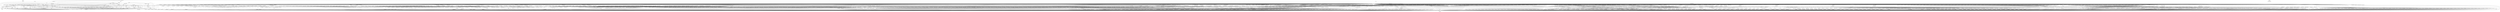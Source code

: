 digraph depends {
    node [shape=plaintext]
"alsa-utils-alsamixer" -> "libasound2";
"alsa-utils-alsamixer" -> "libc6";
"alsa-utils-alsamixer" -> "libformw5";
"alsa-utils-alsamixer" -> "libmenuw5";
"alsa-utils-alsamixer" -> "libncursesw5";
"alsa-utils-alsamixer" -> "libpanelw5";
"alsa-utils-alsamixer" -> "libtinfo5";
"angstrom-feed-configs" -> "opkg" [style=dotted];
"angstrom-packagegroup-boot" -> "angstrom-version";
"angstrom-packagegroup-boot" -> "packagegroup-boot";
"avahi-daemon" -> "base-files";
"avahi-daemon" -> "base-passwd";
"avahi-daemon" -> "libavahi-common3";
"avahi-daemon" -> "libavahi-core7";
"avahi-daemon" -> "libc6";
"avahi-daemon" -> "libcap2";
"avahi-daemon" -> "libdaemon0";
"avahi-daemon" -> "libdbus-1-3";
"avahi-daemon" -> "libexpat1";
"avahi-daemon" -> "libnss-mdns" [style=dotted];
"avahi-daemon" -> "shadow";
"avahi-utils" -> "libavahi-client3";
"avahi-utils" -> "libavahi-common3";
"avahi-utils" -> "libc6";
"bluez4" -> "libc6";
"bluez4" -> "libcap2";
"bluez4" -> "libdbus-1-3";
"bluez4" -> "libglib-2.0-0";
"bluez4" -> "libreadline6";
"bluez4" -> "libudev1";
"bluez4" -> "libusb-0.1-4";
"bluez4" -> "libusb-1.0-0";
"busybox" -> "busybox-syslog" [style=dotted];
"busybox" -> "busybox-udhcpc" [style=dotted];
"busybox" -> "libc6";
"busybox" -> "update-alternatives-opkg";
"busybox" -> "update-rc.d" [style=dotted];
"busybox-syslog" -> "update-alternatives-opkg";
"cpufreq-tweaks" -> "cpufrequtils";
"cpufrequtils" -> "libc6";
"dbus-1" -> "base-files";
"dbus-1" -> "base-passwd";
"dbus-1" -> "libc6";
"dbus-1" -> "libdbus-1-3";
"dbus-1" -> "libexpat1";
"dbus-1" -> "libx11-6";
"dbus-1" -> "shadow";
"dbus-1" -> "update-rc.d" [style=dotted];
"e2fsprogs-e2fsck" -> "libblkid1";
"e2fsprogs-e2fsck" -> "libc6";
"e2fsprogs-e2fsck" -> "libcom-err2";
"e2fsprogs-e2fsck" -> "libe2p2";
"e2fsprogs-e2fsck" -> "libext2fs2";
"e2fsprogs-e2fsck" -> "libuuid1";
"htop" -> "libc6";
"htop" -> "libncursesw5";
"htop" -> "libtinfo5";
"htop" -> "ncurses-terminfo";
"iptables" -> "kernel-module-ip-tables" [style=dotted];
"iptables" -> "kernel-module-ipt-masquerade" [style=dotted];
"iptables" -> "kernel-module-iptable-filter" [style=dotted];
"iptables" -> "kernel-module-iptable-nat" [style=dotted];
"iptables" -> "kernel-module-nf-conntrack" [style=dotted];
"iptables" -> "kernel-module-nf-conntrack-ipv4" [style=dotted];
"iptables" -> "kernel-module-nf-defrag-ipv4" [style=dotted];
"iptables" -> "kernel-module-nf-nat" [style=dotted];
"iptables" -> "kernel-module-x-tables" [style=dotted];
"iptables" -> "libc6";
"iw" -> "libc6";
"iw" -> "libnl-3-200";
"iw" -> "libnl-3-genl";
"kernel" -> "kernel-3.4.90";
"kernel-3.4.90" -> "kernel-image-3.4.90";
"kernel-module-8021q" -> "kernel-3.4.90";
"kernel-module-8021q" -> "kernel-module-garp";
"kernel-module-8021q" -> "kernel-module-llc";
"kernel-module-8021q" -> "kernel-module-stp";
"kernel-module-8188eu" -> "kernel-3.4.90";
"kernel-module-8189es" -> "kernel-3.4.90";
"kernel-module-8192cu" -> "kernel-3.4.90";
"kernel-module-8723as" -> "kernel-3.4.90";
"kernel-module-a8293" -> "kernel-3.4.90";
"kernel-module-acecad" -> "kernel-3.4.90";
"kernel-module-ad714x" -> "kernel-3.4.90";
"kernel-module-ad714x-i2c" -> "kernel-3.4.90";
"kernel-module-ad714x-i2c" -> "kernel-module-ad714x";
"kernel-module-ad714x-spi" -> "kernel-3.4.90";
"kernel-module-ad714x-spi" -> "kernel-module-ad714x";
"kernel-module-ad7877" -> "kernel-3.4.90";
"kernel-module-ad7879" -> "kernel-3.4.90";
"kernel-module-ad7879-i2c" -> "kernel-3.4.90";
"kernel-module-ad7879-i2c" -> "kernel-module-ad7879";
"kernel-module-ad7879-spi" -> "kernel-3.4.90";
"kernel-module-ad7879-spi" -> "kernel-module-ad7879";
"kernel-module-ads7846" -> "kernel-3.4.90";
"kernel-module-adxl34x" -> "kernel-3.4.90";
"kernel-module-adxl34x-i2c" -> "kernel-3.4.90";
"kernel-module-adxl34x-i2c" -> "kernel-module-adxl34x";
"kernel-module-adxl34x-spi" -> "kernel-3.4.90";
"kernel-module-adxl34x-spi" -> "kernel-module-adxl34x";
"kernel-module-af-alg" -> "kernel-3.4.90";
"kernel-module-af-rxrpc" -> "kernel-3.4.90";
"kernel-module-af9013" -> "kernel-3.4.90";
"kernel-module-afs" -> "kernel-3.4.90";
"kernel-module-afs" -> "kernel-module-mtd";
"kernel-module-ah6" -> "kernel-3.4.90";
"kernel-module-aiptek" -> "kernel-3.4.90";
"kernel-module-aircable" -> "kernel-3.4.90";
"kernel-module-aircable" -> "kernel-module-usbserial";
"kernel-module-alauda" -> "kernel-3.4.90";
"kernel-module-alauda" -> "kernel-module-mtd";
"kernel-module-alauda" -> "kernel-module-nand-ecc";
"kernel-module-algif-hash" -> "kernel-3.4.90";
"kernel-module-algif-hash" -> "kernel-module-af-alg";
"kernel-module-algif-skcipher" -> "kernel-3.4.90";
"kernel-module-algif-skcipher" -> "kernel-module-af-alg";
"kernel-module-altera-stapl" -> "kernel-3.4.90";
"kernel-module-ansi-cprng" -> "kernel-3.4.90";
"kernel-module-anubis" -> "kernel-3.4.90";
"kernel-module-aoe" -> "kernel-3.4.90";
"kernel-module-appledisplay" -> "kernel-3.4.90";
"kernel-module-appledisplay" -> "kernel-module-backlight";
"kernel-module-ar7part" -> "kernel-3.4.90";
"kernel-module-ar7part" -> "kernel-module-mtd";
"kernel-module-ark3116" -> "kernel-3.4.90";
"kernel-module-ark3116" -> "kernel-module-usbserial";
"kernel-module-arp-tables" -> "kernel-3.4.90";
"kernel-module-arp-tables" -> "kernel-module-x-tables";
"kernel-module-arpt-mangle" -> "kernel-3.4.90";
"kernel-module-arpt-mangle" -> "kernel-module-x-tables";
"kernel-module-arptable-filter" -> "kernel-3.4.90";
"kernel-module-arptable-filter" -> "kernel-module-arp-tables";
"kernel-module-arptable-filter" -> "kernel-module-x-tables";
"kernel-module-asix" -> "kernel-3.4.90";
"kernel-module-asix" -> "kernel-module-usbnet";
"kernel-module-async-memcpy" -> "kernel-3.4.90";
"kernel-module-async-memcpy" -> "kernel-module-async-tx";
"kernel-module-async-pq" -> "kernel-3.4.90";
"kernel-module-async-pq" -> "kernel-module-async-tx";
"kernel-module-async-pq" -> "kernel-module-async-xor";
"kernel-module-async-pq" -> "kernel-module-raid6-pq";
"kernel-module-async-pq" -> "kernel-module-xor";
"kernel-module-async-raid6-recov" -> "kernel-3.4.90";
"kernel-module-async-raid6-recov" -> "kernel-module-async-tx";
"kernel-module-async-raid6-recov" -> "kernel-module-raid6-pq";
"kernel-module-async-tx" -> "kernel-3.4.90";
"kernel-module-async-xor" -> "kernel-3.4.90";
"kernel-module-async-xor" -> "kernel-module-async-tx";
"kernel-module-async-xor" -> "kernel-module-xor";
"kernel-module-at24" -> "kernel-3.4.90";
"kernel-module-at25" -> "kernel-3.4.90";
"kernel-module-at76c50x-usb" -> "kernel-3.4.90";
"kernel-module-at76c50x-usb" -> "kernel-module-mac80211";
"kernel-module-atbm8830" -> "kernel-3.4.90";
"kernel-module-ath" -> "kernel-3.4.90";
"kernel-module-ath3k" -> "kernel-3.4.90";
"kernel-module-ath3k" -> "kernel-module-bluetooth";
"kernel-module-ath6kl-core" -> "kernel-3.4.90";
"kernel-module-ath6kl-sdio" -> "kernel-3.4.90";
"kernel-module-ath6kl-sdio" -> "kernel-module-ath6kl-core";
"kernel-module-ath6kl-usb" -> "kernel-3.4.90";
"kernel-module-ath6kl-usb" -> "kernel-module-ath6kl-core";
"kernel-module-ath9k" -> "kernel-3.4.90";
"kernel-module-ath9k" -> "kernel-module-ath";
"kernel-module-ath9k" -> "kernel-module-ath9k-common";
"kernel-module-ath9k" -> "kernel-module-ath9k-hw";
"kernel-module-ath9k" -> "kernel-module-mac80211";
"kernel-module-ath9k-common" -> "kernel-3.4.90";
"kernel-module-ath9k-common" -> "kernel-module-ath";
"kernel-module-ath9k-common" -> "kernel-module-ath9k-hw";
"kernel-module-ath9k-htc" -> "kernel-3.4.90";
"kernel-module-ath9k-htc" -> "kernel-module-ath";
"kernel-module-ath9k-htc" -> "kernel-module-ath9k-common";
"kernel-module-ath9k-htc" -> "kernel-module-ath9k-hw";
"kernel-module-ath9k-htc" -> "kernel-module-mac80211";
"kernel-module-ath9k-hw" -> "kernel-3.4.90";
"kernel-module-ath9k-hw" -> "kernel-module-ath";
"kernel-module-ati-remote" -> "kernel-3.4.90";
"kernel-module-ati-remote" -> "kernel-module-rc-core";
"kernel-module-ati-remote2" -> "kernel-3.4.90";
"kernel-module-atmel-mxt-ts" -> "kernel-3.4.90";
"kernel-module-auo-pixcir-ts" -> "kernel-3.4.90";
"kernel-module-b2c2-flexcop" -> "kernel-3.4.90";
"kernel-module-b2c2-flexcop" -> "kernel-module-cx24113";
"kernel-module-b2c2-flexcop" -> "kernel-module-cx24123";
"kernel-module-b2c2-flexcop" -> "kernel-module-dvb-core";
"kernel-module-b2c2-flexcop" -> "kernel-module-s5h1420";
"kernel-module-b2c2-flexcop-usb" -> "kernel-3.4.90";
"kernel-module-b2c2-flexcop-usb" -> "kernel-module-b2c2-flexcop";
"kernel-module-b2c2-flexcop-usb" -> "kernel-module-cx24113";
"kernel-module-b2c2-flexcop-usb" -> "kernel-module-cx24123";
"kernel-module-b2c2-flexcop-usb" -> "kernel-module-dvb-core";
"kernel-module-b2c2-flexcop-usb" -> "kernel-module-s5h1420";
"kernel-module-b43" -> "kernel-3.4.90";
"kernel-module-b43" -> "kernel-module-mac80211";
"kernel-module-b43" -> "kernel-module-ssb";
"kernel-module-b43legacy" -> "kernel-3.4.90";
"kernel-module-b43legacy" -> "kernel-module-mac80211";
"kernel-module-b43legacy" -> "kernel-module-ssb";
"kernel-module-backlight" -> "kernel-3.4.90";
"kernel-module-batman-adv" -> "kernel-3.4.90";
"kernel-module-bch" -> "kernel-3.4.90";
"kernel-module-bcm-wimax" -> "kernel-3.4.90";
"kernel-module-bcm203x" -> "kernel-3.4.90";
"kernel-module-bcm203x" -> "kernel-module-bluetooth";
"kernel-module-bcm3510" -> "kernel-3.4.90";
"kernel-module-bcm4330" -> "kernel-3.4.90";
"kernel-module-bcmdhd" -> "kernel-3.4.90";
"kernel-module-belkin-sa" -> "kernel-3.4.90";
"kernel-module-belkin-sa" -> "kernel-module-usbserial";
"kernel-module-bfusb" -> "kernel-3.4.90";
"kernel-module-bfusb" -> "kernel-module-bluetooth";
"kernel-module-blowfish-common" -> "kernel-3.4.90";
"kernel-module-blowfish-generic" -> "kernel-3.4.90";
"kernel-module-blowfish-generic" -> "kernel-module-blowfish-common";
"kernel-module-bluetooth" -> "kernel-3.4.90";
"kernel-module-bma150" -> "kernel-3.4.90";
"kernel-module-bma250" -> "kernel-3.4.90";
"kernel-module-bnep" -> "kernel-3.4.90";
"kernel-module-bnep" -> "kernel-module-bluetooth";
"kernel-module-bpa10x" -> "kernel-3.4.90";
"kernel-module-bpa10x" -> "kernel-module-bluetooth";
"kernel-module-brcmfmac" -> "kernel-3.4.90";
"kernel-module-brcmfmac" -> "kernel-module-brcmutil";
"kernel-module-brcmutil" -> "kernel-3.4.90";
"kernel-module-bridge" -> "kernel-3.4.90";
"kernel-module-bridge" -> "kernel-module-llc";
"kernel-module-bridge" -> "kernel-module-stp";
"kernel-module-btmrvl" -> "kernel-3.4.90";
"kernel-module-btmrvl" -> "kernel-module-bluetooth";
"kernel-module-btmrvl-sdio" -> "kernel-3.4.90";
"kernel-module-btmrvl-sdio" -> "kernel-module-bluetooth";
"kernel-module-btmrvl-sdio" -> "kernel-module-btmrvl";
"kernel-module-btsdio" -> "kernel-3.4.90";
"kernel-module-btsdio" -> "kernel-module-bluetooth";
"kernel-module-btusb" -> "kernel-3.4.90";
"kernel-module-btusb" -> "kernel-module-bluetooth";
"kernel-module-btwilink" -> "kernel-3.4.90";
"kernel-module-btwilink" -> "kernel-module-bluetooth";
"kernel-module-btwilink" -> "kernel-module-st-drv";
"kernel-module-bu21013-ts" -> "kernel-3.4.90";
"kernel-module-camellia-generic" -> "kernel-3.4.90";
"kernel-module-carl9170" -> "kernel-3.4.90";
"kernel-module-carl9170" -> "kernel-module-ath";
"kernel-module-carl9170" -> "kernel-module-mac80211";
"kernel-module-cast5" -> "kernel-3.4.90";
"kernel-module-cast6" -> "kernel-3.4.90";
"kernel-module-catc" -> "kernel-3.4.90";
"kernel-module-ccm" -> "kernel-3.4.90";
"kernel-module-cdc-acm" -> "kernel-3.4.90";
"kernel-module-cdc-eem" -> "kernel-3.4.90";
"kernel-module-cdc-eem" -> "kernel-module-usbnet";
"kernel-module-cdc-ether" -> "kernel-3.4.90";
"kernel-module-cdc-ether" -> "kernel-module-usbnet";
"kernel-module-cdc-ncm" -> "kernel-3.4.90";
"kernel-module-cdc-ncm" -> "kernel-module-usbnet";
"kernel-module-cdc-subset" -> "kernel-3.4.90";
"kernel-module-cdc-subset" -> "kernel-module-usbnet";
"kernel-module-cdc-wdm" -> "kernel-3.4.90";
"kernel-module-cfi-cmdset-0001" -> "kernel-3.4.90";
"kernel-module-cfi-cmdset-0001" -> "kernel-module-cfi-util";
"kernel-module-cfi-cmdset-0001" -> "kernel-module-mtd";
"kernel-module-cfi-cmdset-0002" -> "kernel-3.4.90";
"kernel-module-cfi-cmdset-0002" -> "kernel-module-cfi-util";
"kernel-module-cfi-cmdset-0002" -> "kernel-module-mtd";
"kernel-module-cfi-cmdset-0020" -> "kernel-3.4.90";
"kernel-module-cfi-cmdset-0020" -> "kernel-module-cfi-util";
"kernel-module-cfi-cmdset-0020" -> "kernel-module-mtd";
"kernel-module-cfi-probe" -> "kernel-3.4.90";
"kernel-module-cfi-probe" -> "kernel-module-cfi-util";
"kernel-module-cfi-probe" -> "kernel-module-chipreg";
"kernel-module-cfi-probe" -> "kernel-module-gen-probe";
"kernel-module-cfi-util" -> "kernel-3.4.90";
"kernel-module-ch341" -> "kernel-3.4.90";
"kernel-module-ch341" -> "kernel-module-usbserial";
"kernel-module-ch7006" -> "kernel-3.4.90";
"kernel-module-ch7006" -> "kernel-module-drm";
"kernel-module-ch7006" -> "kernel-module-drm-kms-helper";
"kernel-module-chipreg" -> "kernel-3.4.90";
"kernel-module-clearpad-tm1217" -> "kernel-3.4.90";
"kernel-module-cm109" -> "kernel-3.4.90";
"kernel-module-cma3000-d0x" -> "kernel-3.4.90";
"kernel-module-cma3000-d0x-i2c" -> "kernel-3.4.90";
"kernel-module-cma3000-d0x-i2c" -> "kernel-module-cma3000-d0x";
"kernel-module-cp210x" -> "kernel-3.4.90";
"kernel-module-cp210x" -> "kernel-module-usbserial";
"kernel-module-cpia2" -> "kernel-3.4.90";
"kernel-module-cpufreq-conservative" -> "kernel-3.4.90";
"kernel-module-cpufreq-powersave" -> "kernel-3.4.90";
"kernel-module-cpufreq-stats" -> "kernel-3.4.90";
"kernel-module-cpufreq-userspace" -> "kernel-3.4.90";
"kernel-module-crc7" -> "kernel-3.4.90";
"kernel-module-cryptd" -> "kernel-3.4.90";
"kernel-module-crypto-user" -> "kernel-3.4.90";
"kernel-module-cs53l32a" -> "kernel-3.4.90";
"kernel-module-ctr" -> "kernel-3.4.90";
"kernel-module-cts" -> "kernel-3.4.90";
"kernel-module-cx22702" -> "kernel-3.4.90";
"kernel-module-cx231xx" -> "kernel-3.4.90";
"kernel-module-cx231xx" -> "kernel-module-cx2341x";
"kernel-module-cx231xx" -> "kernel-module-rc-core";
"kernel-module-cx231xx" -> "kernel-module-videobuf-core";
"kernel-module-cx231xx" -> "kernel-module-videobuf-vmalloc";
"kernel-module-cx231xx-alsa" -> "kernel-3.4.90";
"kernel-module-cx231xx-alsa" -> "kernel-module-cx231xx";
"kernel-module-cx231xx-alsa" -> "kernel-module-cx2341x";
"kernel-module-cx231xx-alsa" -> "kernel-module-rc-core";
"kernel-module-cx231xx-alsa" -> "kernel-module-videobuf-core";
"kernel-module-cx231xx-alsa" -> "kernel-module-videobuf-vmalloc";
"kernel-module-cx231xx-dvb" -> "kernel-3.4.90";
"kernel-module-cx231xx-dvb" -> "kernel-module-cx231xx";
"kernel-module-cx231xx-dvb" -> "kernel-module-cx2341x";
"kernel-module-cx231xx-dvb" -> "kernel-module-dvb-core";
"kernel-module-cx231xx-dvb" -> "kernel-module-rc-core";
"kernel-module-cx231xx-dvb" -> "kernel-module-videobuf-core";
"kernel-module-cx231xx-dvb" -> "kernel-module-videobuf-vmalloc";
"kernel-module-cx2341x" -> "kernel-3.4.90";
"kernel-module-cx24113" -> "kernel-3.4.90";
"kernel-module-cx24116" -> "kernel-3.4.90";
"kernel-module-cx24123" -> "kernel-3.4.90";
"kernel-module-cx25840" -> "kernel-3.4.90";
"kernel-module-cx82310-eth" -> "kernel-3.4.90";
"kernel-module-cx82310-eth" -> "kernel-module-usbnet";
"kernel-module-cxd2820r" -> "kernel-3.4.90";
"kernel-module-cxd2820r" -> "kernel-module-dvb-core";
"kernel-module-cy8ctmg110-ts" -> "kernel-3.4.90";
"kernel-module-cyberjack" -> "kernel-3.4.90";
"kernel-module-cyberjack" -> "kernel-module-usbserial";
"kernel-module-cypress-m8" -> "kernel-3.4.90";
"kernel-module-cypress-m8" -> "kernel-module-usbserial";
"kernel-module-cyttsp-core" -> "kernel-3.4.90";
"kernel-module-cyttsp-i2c" -> "kernel-3.4.90";
"kernel-module-cyttsp-i2c" -> "kernel-module-cyttsp-core";
"kernel-module-cyttsp-spi" -> "kernel-3.4.90";
"kernel-module-cyttsp-spi" -> "kernel-module-cyttsp-core";
"kernel-module-db9" -> "kernel-3.4.90";
"kernel-module-db9" -> "kernel-module-parport";
"kernel-module-dib0070" -> "kernel-3.4.90";
"kernel-module-dib0090" -> "kernel-3.4.90";
"kernel-module-dib3000mb" -> "kernel-3.4.90";
"kernel-module-dib3000mc" -> "kernel-3.4.90";
"kernel-module-dib3000mc" -> "kernel-module-dibx000-common";
"kernel-module-dib7000m" -> "kernel-3.4.90";
"kernel-module-dib7000m" -> "kernel-module-dibx000-common";
"kernel-module-dib7000p" -> "kernel-3.4.90";
"kernel-module-dib7000p" -> "kernel-module-dibx000-common";
"kernel-module-dib7000p" -> "kernel-module-dvb-core";
"kernel-module-dib8000" -> "kernel-3.4.90";
"kernel-module-dib8000" -> "kernel-module-dibx000-common";
"kernel-module-dib8000" -> "kernel-module-dvb-core";
"kernel-module-dibx000-common" -> "kernel-3.4.90";
"kernel-module-digi-acceleport" -> "kernel-3.4.90";
"kernel-module-digi-acceleport" -> "kernel-module-usbserial";
"kernel-module-disp-ump" -> "kernel-3.4.90";
"kernel-module-disp-ump" -> "kernel-module-ump";
"kernel-module-dm-bufio" -> "kernel-3.4.90";
"kernel-module-dm-delay" -> "kernel-3.4.90";
"kernel-module-dm-log-userspace" -> "kernel-3.4.90";
"kernel-module-dm-persistent-data" -> "kernel-3.4.90";
"kernel-module-dm-persistent-data" -> "kernel-module-dm-bufio";
"kernel-module-dm-raid" -> "kernel-3.4.90";
"kernel-module-dm-raid" -> "kernel-module-async-memcpy";
"kernel-module-dm-raid" -> "kernel-module-async-pq";
"kernel-module-dm-raid" -> "kernel-module-async-raid6-recov";
"kernel-module-dm-raid" -> "kernel-module-async-tx";
"kernel-module-dm-raid" -> "kernel-module-async-xor";
"kernel-module-dm-raid" -> "kernel-module-md-mod";
"kernel-module-dm-raid" -> "kernel-module-raid1";
"kernel-module-dm-raid" -> "kernel-module-raid456";
"kernel-module-dm-raid" -> "kernel-module-raid6-pq";
"kernel-module-dm-raid" -> "kernel-module-xor";
"kernel-module-dm-thin-pool" -> "kernel-3.4.90";
"kernel-module-dm-thin-pool" -> "kernel-module-dm-bufio";
"kernel-module-dm-thin-pool" -> "kernel-module-dm-persistent-data";
"kernel-module-dm-verity" -> "kernel-3.4.90";
"kernel-module-dm-verity" -> "kernel-module-dm-bufio";
"kernel-module-dm9601" -> "kernel-3.4.90";
"kernel-module-dm9601" -> "kernel-module-usbnet";
"kernel-module-drbd" -> "kernel-3.4.90";
"kernel-module-drbd" -> "kernel-module-lru-cache";
"kernel-module-drm" -> "kernel-3.4.90";
"kernel-module-drm-kms-helper" -> "kernel-3.4.90";
"kernel-module-drm-kms-helper" -> "kernel-module-drm";
"kernel-module-drm-usb" -> "kernel-3.4.90";
"kernel-module-drm-usb" -> "kernel-module-drm";
"kernel-module-drxd" -> "kernel-3.4.90";
"kernel-module-drxk" -> "kernel-3.4.90";
"kernel-module-ds3000" -> "kernel-3.4.90";
"kernel-module-dsbr100" -> "kernel-3.4.90";
"kernel-module-dvb-as102" -> "kernel-3.4.90";
"kernel-module-dvb-as102" -> "kernel-module-dvb-core";
"kernel-module-dvb-core" -> "kernel-3.4.90";
"kernel-module-dvb-pll" -> "kernel-3.4.90";
"kernel-module-dvb-usb" -> "kernel-3.4.90";
"kernel-module-dvb-usb" -> "kernel-module-dvb-core";
"kernel-module-dvb-usb" -> "kernel-module-rc-core";
"kernel-module-dvb-usb-a800" -> "kernel-3.4.90";
"kernel-module-dvb-usb-a800" -> "kernel-module-dib3000mc";
"kernel-module-dvb-usb-a800" -> "kernel-module-dibx000-common";
"kernel-module-dvb-usb-a800" -> "kernel-module-dvb-core";
"kernel-module-dvb-usb-a800" -> "kernel-module-dvb-usb";
"kernel-module-dvb-usb-a800" -> "kernel-module-dvb-usb-dibusb-common";
"kernel-module-dvb-usb-a800" -> "kernel-module-rc-core";
"kernel-module-dvb-usb-af9005" -> "kernel-3.4.90";
"kernel-module-dvb-usb-af9005" -> "kernel-module-dvb-core";
"kernel-module-dvb-usb-af9005" -> "kernel-module-dvb-usb";
"kernel-module-dvb-usb-af9005" -> "kernel-module-rc-core";
"kernel-module-dvb-usb-af9005-remote" -> "kernel-3.4.90";
"kernel-module-dvb-usb-af9015" -> "kernel-3.4.90";
"kernel-module-dvb-usb-af9015" -> "kernel-module-dvb-core";
"kernel-module-dvb-usb-af9015" -> "kernel-module-dvb-usb";
"kernel-module-dvb-usb-af9015" -> "kernel-module-rc-core";
"kernel-module-dvb-usb-anysee" -> "kernel-3.4.90";
"kernel-module-dvb-usb-anysee" -> "kernel-module-dvb-core";
"kernel-module-dvb-usb-anysee" -> "kernel-module-dvb-usb";
"kernel-module-dvb-usb-anysee" -> "kernel-module-rc-core";
"kernel-module-dvb-usb-au6610" -> "kernel-3.4.90";
"kernel-module-dvb-usb-au6610" -> "kernel-module-dvb-core";
"kernel-module-dvb-usb-au6610" -> "kernel-module-dvb-usb";
"kernel-module-dvb-usb-au6610" -> "kernel-module-rc-core";
"kernel-module-dvb-usb-az6007" -> "kernel-3.4.90";
"kernel-module-dvb-usb-az6007" -> "kernel-module-dvb-core";
"kernel-module-dvb-usb-az6007" -> "kernel-module-dvb-usb";
"kernel-module-dvb-usb-az6007" -> "kernel-module-rc-core";
"kernel-module-dvb-usb-az6027" -> "kernel-3.4.90";
"kernel-module-dvb-usb-az6027" -> "kernel-module-dvb-core";
"kernel-module-dvb-usb-az6027" -> "kernel-module-dvb-usb";
"kernel-module-dvb-usb-az6027" -> "kernel-module-rc-core";
"kernel-module-dvb-usb-az6027" -> "kernel-module-stb0899";
"kernel-module-dvb-usb-az6027" -> "kernel-module-stb6100";
"kernel-module-dvb-usb-ce6230" -> "kernel-3.4.90";
"kernel-module-dvb-usb-ce6230" -> "kernel-module-dvb-core";
"kernel-module-dvb-usb-ce6230" -> "kernel-module-dvb-usb";
"kernel-module-dvb-usb-ce6230" -> "kernel-module-rc-core";
"kernel-module-dvb-usb-cinergyt2" -> "kernel-3.4.90";
"kernel-module-dvb-usb-cinergyt2" -> "kernel-module-dvb-core";
"kernel-module-dvb-usb-cinergyt2" -> "kernel-module-dvb-usb";
"kernel-module-dvb-usb-cinergyt2" -> "kernel-module-rc-core";
"kernel-module-dvb-usb-cxusb" -> "kernel-3.4.90";
"kernel-module-dvb-usb-cxusb" -> "kernel-module-dib0070";
"kernel-module-dvb-usb-cxusb" -> "kernel-module-dib7000p";
"kernel-module-dvb-usb-cxusb" -> "kernel-module-dibx000-common";
"kernel-module-dvb-usb-cxusb" -> "kernel-module-dvb-core";
"kernel-module-dvb-usb-cxusb" -> "kernel-module-dvb-usb";
"kernel-module-dvb-usb-cxusb" -> "kernel-module-rc-core";
"kernel-module-dvb-usb-dib0700" -> "kernel-3.4.90";
"kernel-module-dvb-usb-dib0700" -> "kernel-module-dib0070";
"kernel-module-dvb-usb-dib0700" -> "kernel-module-dib0090";
"kernel-module-dvb-usb-dib0700" -> "kernel-module-dib3000mc";
"kernel-module-dvb-usb-dib0700" -> "kernel-module-dib7000m";
"kernel-module-dvb-usb-dib0700" -> "kernel-module-dib7000p";
"kernel-module-dvb-usb-dib0700" -> "kernel-module-dib8000";
"kernel-module-dvb-usb-dib0700" -> "kernel-module-dibx000-common";
"kernel-module-dvb-usb-dib0700" -> "kernel-module-dvb-core";
"kernel-module-dvb-usb-dib0700" -> "kernel-module-dvb-usb";
"kernel-module-dvb-usb-dib0700" -> "kernel-module-rc-core";
"kernel-module-dvb-usb-dibusb-common" -> "kernel-3.4.90";
"kernel-module-dvb-usb-dibusb-common" -> "kernel-module-dib3000mc";
"kernel-module-dvb-usb-dibusb-common" -> "kernel-module-dibx000-common";
"kernel-module-dvb-usb-dibusb-common" -> "kernel-module-dvb-core";
"kernel-module-dvb-usb-dibusb-common" -> "kernel-module-dvb-usb";
"kernel-module-dvb-usb-dibusb-common" -> "kernel-module-rc-core";
"kernel-module-dvb-usb-dibusb-mb" -> "kernel-3.4.90";
"kernel-module-dvb-usb-dibusb-mb" -> "kernel-module-dib3000mc";
"kernel-module-dvb-usb-dibusb-mb" -> "kernel-module-dibx000-common";
"kernel-module-dvb-usb-dibusb-mb" -> "kernel-module-dvb-core";
"kernel-module-dvb-usb-dibusb-mb" -> "kernel-module-dvb-usb";
"kernel-module-dvb-usb-dibusb-mb" -> "kernel-module-dvb-usb-dibusb-common";
"kernel-module-dvb-usb-dibusb-mb" -> "kernel-module-rc-core";
"kernel-module-dvb-usb-dibusb-mc" -> "kernel-3.4.90";
"kernel-module-dvb-usb-dibusb-mc" -> "kernel-module-dib3000mc";
"kernel-module-dvb-usb-dibusb-mc" -> "kernel-module-dibx000-common";
"kernel-module-dvb-usb-dibusb-mc" -> "kernel-module-dvb-core";
"kernel-module-dvb-usb-dibusb-mc" -> "kernel-module-dvb-usb";
"kernel-module-dvb-usb-dibusb-mc" -> "kernel-module-dvb-usb-dibusb-common";
"kernel-module-dvb-usb-dibusb-mc" -> "kernel-module-rc-core";
"kernel-module-dvb-usb-digitv" -> "kernel-3.4.90";
"kernel-module-dvb-usb-digitv" -> "kernel-module-dvb-core";
"kernel-module-dvb-usb-digitv" -> "kernel-module-dvb-usb";
"kernel-module-dvb-usb-digitv" -> "kernel-module-rc-core";
"kernel-module-dvb-usb-dtt200u" -> "kernel-3.4.90";
"kernel-module-dvb-usb-dtt200u" -> "kernel-module-dvb-core";
"kernel-module-dvb-usb-dtt200u" -> "kernel-module-dvb-usb";
"kernel-module-dvb-usb-dtt200u" -> "kernel-module-rc-core";
"kernel-module-dvb-usb-dtv5100" -> "kernel-3.4.90";
"kernel-module-dvb-usb-dtv5100" -> "kernel-module-dvb-core";
"kernel-module-dvb-usb-dtv5100" -> "kernel-module-dvb-usb";
"kernel-module-dvb-usb-dtv5100" -> "kernel-module-rc-core";
"kernel-module-dvb-usb-dw2102" -> "kernel-3.4.90";
"kernel-module-dvb-usb-dw2102" -> "kernel-module-dvb-core";
"kernel-module-dvb-usb-dw2102" -> "kernel-module-dvb-usb";
"kernel-module-dvb-usb-dw2102" -> "kernel-module-rc-core";
"kernel-module-dvb-usb-ec168" -> "kernel-3.4.90";
"kernel-module-dvb-usb-ec168" -> "kernel-module-dvb-core";
"kernel-module-dvb-usb-ec168" -> "kernel-module-dvb-usb";
"kernel-module-dvb-usb-ec168" -> "kernel-module-rc-core";
"kernel-module-dvb-usb-friio" -> "kernel-3.4.90";
"kernel-module-dvb-usb-friio" -> "kernel-module-dvb-core";
"kernel-module-dvb-usb-friio" -> "kernel-module-dvb-usb";
"kernel-module-dvb-usb-friio" -> "kernel-module-rc-core";
"kernel-module-dvb-usb-gl861" -> "kernel-3.4.90";
"kernel-module-dvb-usb-gl861" -> "kernel-module-dvb-core";
"kernel-module-dvb-usb-gl861" -> "kernel-module-dvb-usb";
"kernel-module-dvb-usb-gl861" -> "kernel-module-rc-core";
"kernel-module-dvb-usb-gp8psk" -> "kernel-3.4.90";
"kernel-module-dvb-usb-gp8psk" -> "kernel-module-dvb-core";
"kernel-module-dvb-usb-gp8psk" -> "kernel-module-dvb-usb";
"kernel-module-dvb-usb-gp8psk" -> "kernel-module-rc-core";
"kernel-module-dvb-usb-it913x" -> "kernel-3.4.90";
"kernel-module-dvb-usb-it913x" -> "kernel-module-dvb-core";
"kernel-module-dvb-usb-it913x" -> "kernel-module-dvb-usb";
"kernel-module-dvb-usb-it913x" -> "kernel-module-rc-core";
"kernel-module-dvb-usb-lmedm04" -> "kernel-3.4.90";
"kernel-module-dvb-usb-lmedm04" -> "kernel-module-dvb-core";
"kernel-module-dvb-usb-lmedm04" -> "kernel-module-dvb-usb";
"kernel-module-dvb-usb-lmedm04" -> "kernel-module-rc-core";
"kernel-module-dvb-usb-m920x" -> "kernel-3.4.90";
"kernel-module-dvb-usb-m920x" -> "kernel-module-dvb-core";
"kernel-module-dvb-usb-m920x" -> "kernel-module-dvb-usb";
"kernel-module-dvb-usb-m920x" -> "kernel-module-rc-core";
"kernel-module-dvb-usb-mxl111sf" -> "kernel-3.4.90";
"kernel-module-dvb-usb-mxl111sf" -> "kernel-module-dvb-core";
"kernel-module-dvb-usb-mxl111sf" -> "kernel-module-dvb-usb";
"kernel-module-dvb-usb-mxl111sf" -> "kernel-module-rc-core";
"kernel-module-dvb-usb-mxl111sf" -> "kernel-module-tveeprom";
"kernel-module-dvb-usb-nova-t-usb2" -> "kernel-3.4.90";
"kernel-module-dvb-usb-nova-t-usb2" -> "kernel-module-dib3000mc";
"kernel-module-dvb-usb-nova-t-usb2" -> "kernel-module-dibx000-common";
"kernel-module-dvb-usb-nova-t-usb2" -> "kernel-module-dvb-core";
"kernel-module-dvb-usb-nova-t-usb2" -> "kernel-module-dvb-usb";
"kernel-module-dvb-usb-nova-t-usb2" -> "kernel-module-dvb-usb-dibusb-common";
"kernel-module-dvb-usb-nova-t-usb2" -> "kernel-module-rc-core";
"kernel-module-dvb-usb-opera" -> "kernel-3.4.90";
"kernel-module-dvb-usb-opera" -> "kernel-module-dvb-core";
"kernel-module-dvb-usb-opera" -> "kernel-module-dvb-usb";
"kernel-module-dvb-usb-opera" -> "kernel-module-rc-core";
"kernel-module-dvb-usb-pctv452e" -> "kernel-3.4.90";
"kernel-module-dvb-usb-pctv452e" -> "kernel-module-dvb-core";
"kernel-module-dvb-usb-pctv452e" -> "kernel-module-dvb-usb";
"kernel-module-dvb-usb-pctv452e" -> "kernel-module-rc-core";
"kernel-module-dvb-usb-pctv452e" -> "kernel-module-ttpci-eeprom";
"kernel-module-dvb-usb-rtl28xxu" -> "kernel-3.4.90";
"kernel-module-dvb-usb-rtl28xxu" -> "kernel-module-dvb-core";
"kernel-module-dvb-usb-rtl28xxu" -> "kernel-module-dvb-usb";
"kernel-module-dvb-usb-rtl28xxu" -> "kernel-module-rc-core";
"kernel-module-dvb-usb-rtl28xxu" -> "kernel-module-rtl2830";
"kernel-module-dvb-usb-technisat-usb2" -> "kernel-3.4.90";
"kernel-module-dvb-usb-technisat-usb2" -> "kernel-module-dvb-core";
"kernel-module-dvb-usb-technisat-usb2" -> "kernel-module-dvb-usb";
"kernel-module-dvb-usb-technisat-usb2" -> "kernel-module-rc-core";
"kernel-module-dvb-usb-technisat-usb2" -> "kernel-module-stv090x";
"kernel-module-dvb-usb-ttusb2" -> "kernel-3.4.90";
"kernel-module-dvb-usb-ttusb2" -> "kernel-module-dvb-core";
"kernel-module-dvb-usb-ttusb2" -> "kernel-module-dvb-usb";
"kernel-module-dvb-usb-ttusb2" -> "kernel-module-rc-core";
"kernel-module-dvb-usb-umt-010" -> "kernel-3.4.90";
"kernel-module-dvb-usb-umt-010" -> "kernel-module-dib3000mc";
"kernel-module-dvb-usb-umt-010" -> "kernel-module-dibx000-common";
"kernel-module-dvb-usb-umt-010" -> "kernel-module-dvb-core";
"kernel-module-dvb-usb-umt-010" -> "kernel-module-dvb-usb";
"kernel-module-dvb-usb-umt-010" -> "kernel-module-dvb-usb-dibusb-common";
"kernel-module-dvb-usb-umt-010" -> "kernel-module-rc-core";
"kernel-module-dvb-usb-vp702x" -> "kernel-3.4.90";
"kernel-module-dvb-usb-vp702x" -> "kernel-module-dvb-core";
"kernel-module-dvb-usb-vp702x" -> "kernel-module-dvb-usb";
"kernel-module-dvb-usb-vp702x" -> "kernel-module-rc-core";
"kernel-module-dvb-usb-vp7045" -> "kernel-3.4.90";
"kernel-module-dvb-usb-vp7045" -> "kernel-module-dvb-core";
"kernel-module-dvb-usb-vp7045" -> "kernel-module-dvb-usb";
"kernel-module-dvb-usb-vp7045" -> "kernel-module-rc-core";
"kernel-module-dynapro" -> "kernel-3.4.90";
"kernel-module-easycap" -> "kernel-3.4.90";
"kernel-module-ebt-802-3" -> "kernel-3.4.90";
"kernel-module-ebt-802-3" -> "kernel-module-x-tables";
"kernel-module-ebt-among" -> "kernel-3.4.90";
"kernel-module-ebt-among" -> "kernel-module-x-tables";
"kernel-module-ebt-arp" -> "kernel-3.4.90";
"kernel-module-ebt-arp" -> "kernel-module-x-tables";
"kernel-module-ebt-arpreply" -> "kernel-3.4.90";
"kernel-module-ebt-arpreply" -> "kernel-module-x-tables";
"kernel-module-ebt-dnat" -> "kernel-3.4.90";
"kernel-module-ebt-dnat" -> "kernel-module-x-tables";
"kernel-module-ebt-ip" -> "kernel-3.4.90";
"kernel-module-ebt-ip" -> "kernel-module-x-tables";
"kernel-module-ebt-ip6" -> "kernel-3.4.90";
"kernel-module-ebt-ip6" -> "kernel-module-x-tables";
"kernel-module-ebt-limit" -> "kernel-3.4.90";
"kernel-module-ebt-limit" -> "kernel-module-x-tables";
"kernel-module-ebt-log" -> "kernel-3.4.90";
"kernel-module-ebt-log" -> "kernel-module-x-tables";
"kernel-module-ebt-mark" -> "kernel-3.4.90";
"kernel-module-ebt-mark" -> "kernel-module-x-tables";
"kernel-module-ebt-mark-m" -> "kernel-3.4.90";
"kernel-module-ebt-mark-m" -> "kernel-module-x-tables";
"kernel-module-ebt-nflog" -> "kernel-3.4.90";
"kernel-module-ebt-nflog" -> "kernel-module-x-tables";
"kernel-module-ebt-pkttype" -> "kernel-3.4.90";
"kernel-module-ebt-pkttype" -> "kernel-module-x-tables";
"kernel-module-ebt-redirect" -> "kernel-3.4.90";
"kernel-module-ebt-redirect" -> "kernel-module-x-tables";
"kernel-module-ebt-snat" -> "kernel-3.4.90";
"kernel-module-ebt-snat" -> "kernel-module-x-tables";
"kernel-module-ebt-stp" -> "kernel-3.4.90";
"kernel-module-ebt-stp" -> "kernel-module-x-tables";
"kernel-module-ebt-ulog" -> "kernel-3.4.90";
"kernel-module-ebt-ulog" -> "kernel-module-x-tables";
"kernel-module-ebt-vlan" -> "kernel-3.4.90";
"kernel-module-ebt-vlan" -> "kernel-module-x-tables";
"kernel-module-ebtable-broute" -> "kernel-3.4.90";
"kernel-module-ebtable-broute" -> "kernel-module-bridge";
"kernel-module-ebtable-broute" -> "kernel-module-ebtables";
"kernel-module-ebtable-broute" -> "kernel-module-llc";
"kernel-module-ebtable-broute" -> "kernel-module-stp";
"kernel-module-ebtable-broute" -> "kernel-module-x-tables";
"kernel-module-ebtable-filter" -> "kernel-3.4.90";
"kernel-module-ebtable-filter" -> "kernel-module-ebtables";
"kernel-module-ebtable-filter" -> "kernel-module-x-tables";
"kernel-module-ebtable-nat" -> "kernel-3.4.90";
"kernel-module-ebtable-nat" -> "kernel-module-ebtables";
"kernel-module-ebtable-nat" -> "kernel-module-x-tables";
"kernel-module-ebtables" -> "kernel-3.4.90";
"kernel-module-ebtables" -> "kernel-module-x-tables";
"kernel-module-ec100" -> "kernel-3.4.90";
"kernel-module-echo" -> "kernel-3.4.90";
"kernel-module-eeprom-93cx6" -> "kernel-3.4.90";
"kernel-module-eeprom-93xx46" -> "kernel-3.4.90";
"kernel-module-eeti-ts" -> "kernel-3.4.90";
"kernel-module-elo" -> "kernel-3.4.90";
"kernel-module-em28xx" -> "kernel-3.4.90";
"kernel-module-em28xx" -> "kernel-module-rc-core";
"kernel-module-em28xx" -> "kernel-module-tveeprom";
"kernel-module-em28xx" -> "kernel-module-videobuf-core";
"kernel-module-em28xx" -> "kernel-module-videobuf-vmalloc";
"kernel-module-em28xx-alsa" -> "kernel-3.4.90";
"kernel-module-em28xx-alsa" -> "kernel-module-em28xx";
"kernel-module-em28xx-alsa" -> "kernel-module-rc-core";
"kernel-module-em28xx-alsa" -> "kernel-module-tveeprom";
"kernel-module-em28xx-alsa" -> "kernel-module-videobuf-core";
"kernel-module-em28xx-alsa" -> "kernel-module-videobuf-vmalloc";
"kernel-module-em28xx-dvb" -> "kernel-3.4.90";
"kernel-module-em28xx-dvb" -> "kernel-module-dvb-core";
"kernel-module-em28xx-dvb" -> "kernel-module-em28xx";
"kernel-module-em28xx-dvb" -> "kernel-module-rc-core";
"kernel-module-em28xx-dvb" -> "kernel-module-tveeprom";
"kernel-module-em28xx-dvb" -> "kernel-module-videobuf-core";
"kernel-module-em28xx-dvb" -> "kernel-module-videobuf-vmalloc";
"kernel-module-emi26" -> "kernel-3.4.90";
"kernel-module-emi62" -> "kernel-3.4.90";
"kernel-module-empeg" -> "kernel-3.4.90";
"kernel-module-empeg" -> "kernel-module-usbserial";
"kernel-module-esp6" -> "kernel-3.4.90";
"kernel-module-et61x251" -> "kernel-3.4.90";
"kernel-module-f81232" -> "kernel-3.4.90";
"kernel-module-f81232" -> "kernel-module-usbserial";
"kernel-module-fb-sys-fops" -> "kernel-3.4.90";
"kernel-module-fcrypt" -> "kernel-3.4.90";
"kernel-module-ft5x-ts" -> "kernel-3.4.90";
"kernel-module-ftdi-elan" -> "kernel-3.4.90";
"kernel-module-ftdi-sio" -> "kernel-3.4.90";
"kernel-module-ftdi-sio" -> "kernel-module-usbserial";
"kernel-module-ftl" -> "kernel-3.4.90";
"kernel-module-ftl" -> "kernel-module-mtd";
"kernel-module-ftl" -> "kernel-module-mtd-blkdevs";
"kernel-module-fujitsu-ts" -> "kernel-3.4.90";
"kernel-module-funsoft" -> "kernel-3.4.90";
"kernel-module-funsoft" -> "kernel-module-usbserial";
"kernel-module-g-acm-ms" -> "kernel-3.4.90";
"kernel-module-g-audio" -> "kernel-3.4.90";
"kernel-module-g-cdc" -> "kernel-3.4.90";
"kernel-module-g-dbgp" -> "kernel-3.4.90";
"kernel-module-g-ether" -> "kernel-3.4.90";
"kernel-module-g-ffs" -> "kernel-3.4.90";
"kernel-module-g-hid" -> "kernel-3.4.90";
"kernel-module-g-mass-storage" -> "kernel-3.4.90";
"kernel-module-g-midi" -> "kernel-3.4.90";
"kernel-module-g-midi" -> "kernel-module-snd-rawmidi";
"kernel-module-g-multi" -> "kernel-3.4.90";
"kernel-module-g-ncm" -> "kernel-3.4.90";
"kernel-module-g-printer" -> "kernel-3.4.90";
"kernel-module-g-serial" -> "kernel-3.4.90";
"kernel-module-g-webcam" -> "kernel-3.4.90";
"kernel-module-gadgetfs" -> "kernel-3.4.90";
"kernel-module-gamecon" -> "kernel-3.4.90";
"kernel-module-gamecon" -> "kernel-module-parport";
"kernel-module-garmin-gps" -> "kernel-3.4.90";
"kernel-module-garmin-gps" -> "kernel-module-usbserial";
"kernel-module-garp" -> "kernel-3.4.90";
"kernel-module-garp" -> "kernel-module-llc";
"kernel-module-garp" -> "kernel-module-stp";
"kernel-module-gc0307" -> "kernel-3.4.90";
"kernel-module-gc0308" -> "kernel-3.4.90";
"kernel-module-gcm" -> "kernel-3.4.90";
"kernel-module-gen-probe" -> "kernel-3.4.90";
"kernel-module-generic-bl" -> "kernel-3.4.90";
"kernel-module-generic-bl" -> "kernel-module-backlight";
"kernel-module-ghash-generic" -> "kernel-3.4.90";
"kernel-module-gluebi" -> "kernel-3.4.90";
"kernel-module-gluebi" -> "kernel-module-mtd";
"kernel-module-gluebi" -> "kernel-module-ubi";
"kernel-module-goodix-touch" -> "kernel-3.4.90";
"kernel-module-gp2ap002a00f" -> "kernel-3.4.90";
"kernel-module-gpio" -> "kernel-3.4.90";
"kernel-module-gpio" -> "kernel-module-bch";
"kernel-module-gpio" -> "kernel-module-mtd";
"kernel-module-gpio" -> "kernel-module-nand";
"kernel-module-gpio" -> "kernel-module-nand-bch";
"kernel-module-gpio" -> "kernel-module-nand-ecc";
"kernel-module-gpio" -> "kernel-module-nand-ids";
"kernel-module-gpio-addr-flash" -> "kernel-3.4.90";
"kernel-module-gpio-addr-flash" -> "kernel-module-chipreg";
"kernel-module-gpio-addr-flash" -> "kernel-module-mtd";
"kernel-module-gpio-axis" -> "kernel-3.4.90";
"kernel-module-gpio-event" -> "kernel-3.4.90";
"kernel-module-gpio-input" -> "kernel-3.4.90";
"kernel-module-gpio-matrix" -> "kernel-3.4.90";
"kernel-module-gpio-output" -> "kernel-3.4.90";
"kernel-module-gpio-tilt-polled" -> "kernel-3.4.90";
"kernel-module-gre" -> "kernel-3.4.90";
"kernel-module-gspca-benq" -> "kernel-3.4.90";
"kernel-module-gspca-benq" -> "kernel-module-gspca-main";
"kernel-module-gspca-conex" -> "kernel-3.4.90";
"kernel-module-gspca-conex" -> "kernel-module-gspca-main";
"kernel-module-gspca-cpia1" -> "kernel-3.4.90";
"kernel-module-gspca-cpia1" -> "kernel-module-gspca-main";
"kernel-module-gspca-etoms" -> "kernel-3.4.90";
"kernel-module-gspca-etoms" -> "kernel-module-gspca-main";
"kernel-module-gspca-finepix" -> "kernel-3.4.90";
"kernel-module-gspca-finepix" -> "kernel-module-gspca-main";
"kernel-module-gspca-gl860" -> "kernel-3.4.90";
"kernel-module-gspca-gl860" -> "kernel-module-gspca-main";
"kernel-module-gspca-jeilinj" -> "kernel-3.4.90";
"kernel-module-gspca-jeilinj" -> "kernel-module-gspca-main";
"kernel-module-gspca-jl2005bcd" -> "kernel-3.4.90";
"kernel-module-gspca-jl2005bcd" -> "kernel-module-gspca-main";
"kernel-module-gspca-kinect" -> "kernel-3.4.90";
"kernel-module-gspca-kinect" -> "kernel-module-gspca-main";
"kernel-module-gspca-konica" -> "kernel-3.4.90";
"kernel-module-gspca-konica" -> "kernel-module-gspca-main";
"kernel-module-gspca-m5602" -> "kernel-3.4.90";
"kernel-module-gspca-m5602" -> "kernel-module-gspca-main";
"kernel-module-gspca-main" -> "kernel-3.4.90";
"kernel-module-gspca-mars" -> "kernel-3.4.90";
"kernel-module-gspca-mars" -> "kernel-module-gspca-main";
"kernel-module-gspca-mr97310a" -> "kernel-3.4.90";
"kernel-module-gspca-mr97310a" -> "kernel-module-gspca-main";
"kernel-module-gspca-nw80x" -> "kernel-3.4.90";
"kernel-module-gspca-nw80x" -> "kernel-module-gspca-main";
"kernel-module-gspca-ov519" -> "kernel-3.4.90";
"kernel-module-gspca-ov519" -> "kernel-module-gspca-main";
"kernel-module-gspca-ov534" -> "kernel-3.4.90";
"kernel-module-gspca-ov534" -> "kernel-module-gspca-main";
"kernel-module-gspca-ov534-9" -> "kernel-3.4.90";
"kernel-module-gspca-ov534-9" -> "kernel-module-gspca-main";
"kernel-module-gspca-pac207" -> "kernel-3.4.90";
"kernel-module-gspca-pac207" -> "kernel-module-gspca-main";
"kernel-module-gspca-pac7302" -> "kernel-3.4.90";
"kernel-module-gspca-pac7302" -> "kernel-module-gspca-main";
"kernel-module-gspca-pac7311" -> "kernel-3.4.90";
"kernel-module-gspca-pac7311" -> "kernel-module-gspca-main";
"kernel-module-gspca-se401" -> "kernel-3.4.90";
"kernel-module-gspca-se401" -> "kernel-module-gspca-main";
"kernel-module-gspca-sn9c2028" -> "kernel-3.4.90";
"kernel-module-gspca-sn9c2028" -> "kernel-module-gspca-main";
"kernel-module-gspca-sn9c20x" -> "kernel-3.4.90";
"kernel-module-gspca-sn9c20x" -> "kernel-module-gspca-main";
"kernel-module-gspca-sonixb" -> "kernel-3.4.90";
"kernel-module-gspca-sonixb" -> "kernel-module-gspca-main";
"kernel-module-gspca-sonixj" -> "kernel-3.4.90";
"kernel-module-gspca-sonixj" -> "kernel-module-gspca-main";
"kernel-module-gspca-spca1528" -> "kernel-3.4.90";
"kernel-module-gspca-spca1528" -> "kernel-module-gspca-main";
"kernel-module-gspca-spca500" -> "kernel-3.4.90";
"kernel-module-gspca-spca500" -> "kernel-module-gspca-main";
"kernel-module-gspca-spca501" -> "kernel-3.4.90";
"kernel-module-gspca-spca501" -> "kernel-module-gspca-main";
"kernel-module-gspca-spca505" -> "kernel-3.4.90";
"kernel-module-gspca-spca505" -> "kernel-module-gspca-main";
"kernel-module-gspca-spca506" -> "kernel-3.4.90";
"kernel-module-gspca-spca506" -> "kernel-module-gspca-main";
"kernel-module-gspca-spca508" -> "kernel-3.4.90";
"kernel-module-gspca-spca508" -> "kernel-module-gspca-main";
"kernel-module-gspca-spca561" -> "kernel-3.4.90";
"kernel-module-gspca-spca561" -> "kernel-module-gspca-main";
"kernel-module-gspca-sq905" -> "kernel-3.4.90";
"kernel-module-gspca-sq905" -> "kernel-module-gspca-main";
"kernel-module-gspca-sq905c" -> "kernel-3.4.90";
"kernel-module-gspca-sq905c" -> "kernel-module-gspca-main";
"kernel-module-gspca-sq930x" -> "kernel-3.4.90";
"kernel-module-gspca-sq930x" -> "kernel-module-gspca-main";
"kernel-module-gspca-stk014" -> "kernel-3.4.90";
"kernel-module-gspca-stk014" -> "kernel-module-gspca-main";
"kernel-module-gspca-stv0680" -> "kernel-3.4.90";
"kernel-module-gspca-stv0680" -> "kernel-module-gspca-main";
"kernel-module-gspca-stv06xx" -> "kernel-3.4.90";
"kernel-module-gspca-stv06xx" -> "kernel-module-gspca-main";
"kernel-module-gspca-sunplus" -> "kernel-3.4.90";
"kernel-module-gspca-sunplus" -> "kernel-module-gspca-main";
"kernel-module-gspca-t613" -> "kernel-3.4.90";
"kernel-module-gspca-t613" -> "kernel-module-gspca-main";
"kernel-module-gspca-topro" -> "kernel-3.4.90";
"kernel-module-gspca-topro" -> "kernel-module-gspca-main";
"kernel-module-gspca-tv8532" -> "kernel-3.4.90";
"kernel-module-gspca-tv8532" -> "kernel-module-gspca-main";
"kernel-module-gspca-vc032x" -> "kernel-3.4.90";
"kernel-module-gspca-vc032x" -> "kernel-module-gspca-main";
"kernel-module-gspca-vicam" -> "kernel-3.4.90";
"kernel-module-gspca-vicam" -> "kernel-module-gspca-main";
"kernel-module-gspca-xirlink-cit" -> "kernel-3.4.90";
"kernel-module-gspca-xirlink-cit" -> "kernel-module-gspca-main";
"kernel-module-gspca-zc3xx" -> "kernel-3.4.90";
"kernel-module-gspca-zc3xx" -> "kernel-module-gspca-main";
"kernel-module-gt2005" -> "kernel-3.4.90";
"kernel-module-gt811-ts" -> "kernel-3.4.90";
"kernel-module-gt818-ts" -> "kernel-3.4.90";
"kernel-module-gtco" -> "kernel-3.4.90";
"kernel-module-gunze" -> "kernel-3.4.90";
"kernel-module-hampshire" -> "kernel-3.4.90";
"kernel-module-hanwang" -> "kernel-3.4.90";
"kernel-module-hdmi-cec" -> "kernel-3.4.90";
"kernel-module-hdpvr" -> "kernel-3.4.90";
"kernel-module-hi253" -> "kernel-3.4.90";
"kernel-module-hi704" -> "kernel-3.4.90";
"kernel-module-hid-axff" -> "kernel-3.4.90";
"kernel-module-hid-dr" -> "kernel-3.4.90";
"kernel-module-hid-emsff" -> "kernel-3.4.90";
"kernel-module-hid-gaff" -> "kernel-3.4.90";
"kernel-module-hid-gyration" -> "kernel-3.4.90";
"kernel-module-hid-holtekff" -> "kernel-3.4.90";
"kernel-module-hid-keytouch" -> "kernel-3.4.90";
"kernel-module-hid-lcpower" -> "kernel-3.4.90";
"kernel-module-hid-logitech-dj" -> "kernel-3.4.90";
"kernel-module-hid-multitouch" -> "kernel-3.4.90";
"kernel-module-hid-ntrig" -> "kernel-3.4.90";
"kernel-module-hid-ortek" -> "kernel-3.4.90";
"kernel-module-hid-petalynx" -> "kernel-3.4.90";
"kernel-module-hid-picolcd" -> "kernel-3.4.90";
"kernel-module-hid-picolcd" -> "kernel-module-backlight";
"kernel-module-hid-picolcd" -> "kernel-module-fb-sys-fops";
"kernel-module-hid-picolcd" -> "kernel-module-lcd";
"kernel-module-hid-picolcd" -> "kernel-module-syscopyarea";
"kernel-module-hid-picolcd" -> "kernel-module-sysfillrect";
"kernel-module-hid-picolcd" -> "kernel-module-sysimgblt";
"kernel-module-hid-pl" -> "kernel-3.4.90";
"kernel-module-hid-primax" -> "kernel-3.4.90";
"kernel-module-hid-prodikeys" -> "kernel-3.4.90";
"kernel-module-hid-prodikeys" -> "kernel-module-snd-rawmidi";
"kernel-module-hid-roccat" -> "kernel-3.4.90";
"kernel-module-hid-roccat-arvo" -> "kernel-3.4.90";
"kernel-module-hid-roccat-arvo" -> "kernel-module-hid-roccat";
"kernel-module-hid-roccat-arvo" -> "kernel-module-hid-roccat-common";
"kernel-module-hid-roccat-common" -> "kernel-3.4.90";
"kernel-module-hid-roccat-isku" -> "kernel-3.4.90";
"kernel-module-hid-roccat-isku" -> "kernel-module-hid-roccat";
"kernel-module-hid-roccat-isku" -> "kernel-module-hid-roccat-common";
"kernel-module-hid-roccat-kone" -> "kernel-3.4.90";
"kernel-module-hid-roccat-kone" -> "kernel-module-hid-roccat";
"kernel-module-hid-roccat-koneplus" -> "kernel-3.4.90";
"kernel-module-hid-roccat-koneplus" -> "kernel-module-hid-roccat";
"kernel-module-hid-roccat-koneplus" -> "kernel-module-hid-roccat-common";
"kernel-module-hid-roccat-kovaplus" -> "kernel-3.4.90";
"kernel-module-hid-roccat-kovaplus" -> "kernel-module-hid-roccat";
"kernel-module-hid-roccat-kovaplus" -> "kernel-module-hid-roccat-common";
"kernel-module-hid-roccat-pyra" -> "kernel-3.4.90";
"kernel-module-hid-roccat-pyra" -> "kernel-module-hid-roccat";
"kernel-module-hid-roccat-pyra" -> "kernel-module-hid-roccat-common";
"kernel-module-hid-saitek" -> "kernel-3.4.90";
"kernel-module-hid-samsung" -> "kernel-3.4.90";
"kernel-module-hid-sjoy" -> "kernel-3.4.90";
"kernel-module-hid-sony" -> "kernel-3.4.90";
"kernel-module-hid-speedlink" -> "kernel-3.4.90";
"kernel-module-hid-sunplus" -> "kernel-3.4.90";
"kernel-module-hid-tivo" -> "kernel-3.4.90";
"kernel-module-hid-tmff" -> "kernel-3.4.90";
"kernel-module-hid-topseed" -> "kernel-3.4.90";
"kernel-module-hid-twinhan" -> "kernel-3.4.90";
"kernel-module-hid-uclogic" -> "kernel-3.4.90";
"kernel-module-hid-wacom" -> "kernel-3.4.90";
"kernel-module-hid-waltop" -> "kernel-3.4.90";
"kernel-module-hid-wiimote" -> "kernel-3.4.90";
"kernel-module-hid-zpff" -> "kernel-3.4.90";
"kernel-module-hid-zydacron" -> "kernel-3.4.90";
"kernel-module-hidp" -> "kernel-3.4.90";
"kernel-module-hidp" -> "kernel-module-bluetooth";
"kernel-module-hostap" -> "kernel-3.4.90";
"kernel-module-hostap" -> "kernel-module-lib80211";
"kernel-module-hp4x" -> "kernel-3.4.90";
"kernel-module-hp4x" -> "kernel-module-usbserial";
"kernel-module-hso" -> "kernel-3.4.90";
"kernel-module-i2400m" -> "kernel-3.4.90";
"kernel-module-i2400m" -> "kernel-module-wimax";
"kernel-module-i2400m-sdio" -> "kernel-3.4.90";
"kernel-module-i2400m-sdio" -> "kernel-module-i2400m";
"kernel-module-i2400m-sdio" -> "kernel-module-wimax";
"kernel-module-i2400m-usb" -> "kernel-3.4.90";
"kernel-module-i2400m-usb" -> "kernel-module-i2400m";
"kernel-module-i2400m-usb" -> "kernel-module-wimax";
"kernel-module-i2c-algo-bit" -> "kernel-3.4.90";
"kernel-module-idmouse" -> "kernel-3.4.90";
"kernel-module-ili210x" -> "kernel-3.4.90";
"kernel-module-imon" -> "kernel-3.4.90";
"kernel-module-imon" -> "kernel-module-rc-core";
"kernel-module-imx074" -> "kernel-3.4.90";
"kernel-module-industrialio" -> "kernel-3.4.90";
"kernel-module-inet-diag" -> "kernel-3.4.90";
"kernel-module-inexio" -> "kernel-3.4.90";
"kernel-module-inftl" -> "kernel-3.4.90";
"kernel-module-inftl" -> "kernel-module-mtd";
"kernel-module-inftl" -> "kernel-module-mtd-blkdevs";
"kernel-module-int51x1" -> "kernel-3.4.90";
"kernel-module-int51x1" -> "kernel-module-usbnet";
"kernel-module-io-edgeport" -> "kernel-3.4.90";
"kernel-module-io-edgeport" -> "kernel-module-usbserial";
"kernel-module-io-ti" -> "kernel-3.4.90";
"kernel-module-io-ti" -> "kernel-module-usbserial";
"kernel-module-iowarrior" -> "kernel-3.4.90";
"kernel-module-ip-gre" -> "kernel-3.4.90";
"kernel-module-ip-gre" -> "kernel-module-gre";
"kernel-module-ip-queue" -> "kernel-3.4.90";
"kernel-module-ip-set" -> "kernel-3.4.90";
"kernel-module-ip-set" -> "kernel-module-nfnetlink";
"kernel-module-ip-set-bitmap-ip" -> "kernel-3.4.90";
"kernel-module-ip-set-bitmap-ip" -> "kernel-module-ip-set";
"kernel-module-ip-set-bitmap-ip" -> "kernel-module-nfnetlink";
"kernel-module-ip-set-bitmap-ipmac" -> "kernel-3.4.90";
"kernel-module-ip-set-bitmap-ipmac" -> "kernel-module-ip-set";
"kernel-module-ip-set-bitmap-ipmac" -> "kernel-module-nfnetlink";
"kernel-module-ip-set-bitmap-port" -> "kernel-3.4.90";
"kernel-module-ip-set-bitmap-port" -> "kernel-module-ip-set";
"kernel-module-ip-set-bitmap-port" -> "kernel-module-nfnetlink";
"kernel-module-ip-set-hash-ip" -> "kernel-3.4.90";
"kernel-module-ip-set-hash-ip" -> "kernel-module-ip-set";
"kernel-module-ip-set-hash-ip" -> "kernel-module-nfnetlink";
"kernel-module-ip-set-hash-ipport" -> "kernel-3.4.90";
"kernel-module-ip-set-hash-ipport" -> "kernel-module-ip-set";
"kernel-module-ip-set-hash-ipport" -> "kernel-module-nfnetlink";
"kernel-module-ip-set-hash-ipportip" -> "kernel-3.4.90";
"kernel-module-ip-set-hash-ipportip" -> "kernel-module-ip-set";
"kernel-module-ip-set-hash-ipportip" -> "kernel-module-nfnetlink";
"kernel-module-ip-set-hash-ipportnet" -> "kernel-3.4.90";
"kernel-module-ip-set-hash-ipportnet" -> "kernel-module-ip-set";
"kernel-module-ip-set-hash-ipportnet" -> "kernel-module-nfnetlink";
"kernel-module-ip-set-hash-net" -> "kernel-3.4.90";
"kernel-module-ip-set-hash-net" -> "kernel-module-ip-set";
"kernel-module-ip-set-hash-net" -> "kernel-module-nfnetlink";
"kernel-module-ip-set-hash-netiface" -> "kernel-3.4.90";
"kernel-module-ip-set-hash-netiface" -> "kernel-module-ip-set";
"kernel-module-ip-set-hash-netiface" -> "kernel-module-nfnetlink";
"kernel-module-ip-set-hash-netport" -> "kernel-3.4.90";
"kernel-module-ip-set-hash-netport" -> "kernel-module-ip-set";
"kernel-module-ip-set-hash-netport" -> "kernel-module-nfnetlink";
"kernel-module-ip-set-list-set" -> "kernel-3.4.90";
"kernel-module-ip-set-list-set" -> "kernel-module-ip-set";
"kernel-module-ip-set-list-set" -> "kernel-module-nfnetlink";
"kernel-module-ip-tables" -> "kernel-3.4.90";
"kernel-module-ip-tables" -> "kernel-module-x-tables";
"kernel-module-ip-vs" -> "kernel-3.4.90";
"kernel-module-ip-vs" -> "kernel-module-nf-conntrack";
"kernel-module-ip-vs-dh" -> "kernel-3.4.90";
"kernel-module-ip-vs-dh" -> "kernel-module-ip-vs";
"kernel-module-ip-vs-dh" -> "kernel-module-nf-conntrack";
"kernel-module-ip-vs-ftp" -> "kernel-3.4.90";
"kernel-module-ip-vs-ftp" -> "kernel-module-ip-vs";
"kernel-module-ip-vs-ftp" -> "kernel-module-nf-conntrack";
"kernel-module-ip-vs-ftp" -> "kernel-module-nf-conntrack-ipv4";
"kernel-module-ip-vs-ftp" -> "kernel-module-nf-defrag-ipv4";
"kernel-module-ip-vs-ftp" -> "kernel-module-nf-nat";
"kernel-module-ip-vs-lblc" -> "kernel-3.4.90";
"kernel-module-ip-vs-lblc" -> "kernel-module-ip-vs";
"kernel-module-ip-vs-lblc" -> "kernel-module-nf-conntrack";
"kernel-module-ip-vs-lblcr" -> "kernel-3.4.90";
"kernel-module-ip-vs-lblcr" -> "kernel-module-ip-vs";
"kernel-module-ip-vs-lblcr" -> "kernel-module-nf-conntrack";
"kernel-module-ip-vs-lc" -> "kernel-3.4.90";
"kernel-module-ip-vs-lc" -> "kernel-module-ip-vs";
"kernel-module-ip-vs-lc" -> "kernel-module-nf-conntrack";
"kernel-module-ip-vs-nq" -> "kernel-3.4.90";
"kernel-module-ip-vs-nq" -> "kernel-module-ip-vs";
"kernel-module-ip-vs-nq" -> "kernel-module-nf-conntrack";
"kernel-module-ip-vs-pe-sip" -> "kernel-3.4.90";
"kernel-module-ip-vs-pe-sip" -> "kernel-module-ip-vs";
"kernel-module-ip-vs-pe-sip" -> "kernel-module-nf-conntrack";
"kernel-module-ip-vs-pe-sip" -> "kernel-module-nf-conntrack-sip";
"kernel-module-ip-vs-rr" -> "kernel-3.4.90";
"kernel-module-ip-vs-rr" -> "kernel-module-ip-vs";
"kernel-module-ip-vs-rr" -> "kernel-module-nf-conntrack";
"kernel-module-ip-vs-sed" -> "kernel-3.4.90";
"kernel-module-ip-vs-sed" -> "kernel-module-ip-vs";
"kernel-module-ip-vs-sed" -> "kernel-module-nf-conntrack";
"kernel-module-ip-vs-sh" -> "kernel-3.4.90";
"kernel-module-ip-vs-sh" -> "kernel-module-ip-vs";
"kernel-module-ip-vs-sh" -> "kernel-module-nf-conntrack";
"kernel-module-ip-vs-wlc" -> "kernel-3.4.90";
"kernel-module-ip-vs-wlc" -> "kernel-module-ip-vs";
"kernel-module-ip-vs-wlc" -> "kernel-module-nf-conntrack";
"kernel-module-ip-vs-wrr" -> "kernel-3.4.90";
"kernel-module-ip-vs-wrr" -> "kernel-module-ip-vs";
"kernel-module-ip-vs-wrr" -> "kernel-module-nf-conntrack";
"kernel-module-ip6-queue" -> "kernel-3.4.90";
"kernel-module-ip6-tables" -> "kernel-3.4.90";
"kernel-module-ip6-tables" -> "kernel-module-x-tables";
"kernel-module-ip6-tunnel" -> "kernel-3.4.90";
"kernel-module-ip6-tunnel" -> "kernel-module-tunnel6";
"kernel-module-ip6t-ah" -> "kernel-3.4.90";
"kernel-module-ip6t-ah" -> "kernel-module-ip6-tables";
"kernel-module-ip6t-ah" -> "kernel-module-x-tables";
"kernel-module-ip6t-eui64" -> "kernel-3.4.90";
"kernel-module-ip6t-eui64" -> "kernel-module-x-tables";
"kernel-module-ip6t-frag" -> "kernel-3.4.90";
"kernel-module-ip6t-frag" -> "kernel-module-ip6-tables";
"kernel-module-ip6t-frag" -> "kernel-module-x-tables";
"kernel-module-ip6t-hbh" -> "kernel-3.4.90";
"kernel-module-ip6t-hbh" -> "kernel-module-ip6-tables";
"kernel-module-ip6t-hbh" -> "kernel-module-x-tables";
"kernel-module-ip6t-ipv6header" -> "kernel-3.4.90";
"kernel-module-ip6t-ipv6header" -> "kernel-module-x-tables";
"kernel-module-ip6t-mh" -> "kernel-3.4.90";
"kernel-module-ip6t-mh" -> "kernel-module-x-tables";
"kernel-module-ip6t-reject" -> "kernel-3.4.90";
"kernel-module-ip6t-reject" -> "kernel-module-x-tables";
"kernel-module-ip6t-rpfilter" -> "kernel-3.4.90";
"kernel-module-ip6t-rpfilter" -> "kernel-module-x-tables";
"kernel-module-ip6t-rt" -> "kernel-3.4.90";
"kernel-module-ip6t-rt" -> "kernel-module-ip6-tables";
"kernel-module-ip6t-rt" -> "kernel-module-x-tables";
"kernel-module-ip6table-filter" -> "kernel-3.4.90";
"kernel-module-ip6table-filter" -> "kernel-module-ip6-tables";
"kernel-module-ip6table-filter" -> "kernel-module-x-tables";
"kernel-module-ip6table-mangle" -> "kernel-3.4.90";
"kernel-module-ip6table-mangle" -> "kernel-module-ip6-tables";
"kernel-module-ip6table-mangle" -> "kernel-module-x-tables";
"kernel-module-ip6table-raw" -> "kernel-3.4.90";
"kernel-module-ip6table-raw" -> "kernel-module-ip6-tables";
"kernel-module-ip6table-raw" -> "kernel-module-x-tables";
"kernel-module-ipaq" -> "kernel-3.4.90";
"kernel-module-ipaq" -> "kernel-module-usbserial";
"kernel-module-ipcomp6" -> "kernel-3.4.90";
"kernel-module-ipcomp6" -> "kernel-module-tunnel6";
"kernel-module-ipcomp6" -> "kernel-module-xfrm6-tunnel";
"kernel-module-ipheth" -> "kernel-3.4.90";
"kernel-module-ipt-ah" -> "kernel-3.4.90";
"kernel-module-ipt-ah" -> "kernel-module-x-tables";
"kernel-module-ipt-clusterip" -> "kernel-3.4.90";
"kernel-module-ipt-clusterip" -> "kernel-module-nf-conntrack";
"kernel-module-ipt-clusterip" -> "kernel-module-x-tables";
"kernel-module-ipt-ecn" -> "kernel-3.4.90";
"kernel-module-ipt-ecn" -> "kernel-module-x-tables";
"kernel-module-ipt-masquerade" -> "kernel-3.4.90";
"kernel-module-ipt-masquerade" -> "kernel-module-nf-conntrack";
"kernel-module-ipt-masquerade" -> "kernel-module-nf-conntrack-ipv4";
"kernel-module-ipt-masquerade" -> "kernel-module-nf-defrag-ipv4";
"kernel-module-ipt-masquerade" -> "kernel-module-nf-nat";
"kernel-module-ipt-masquerade" -> "kernel-module-x-tables";
"kernel-module-ipt-netmap" -> "kernel-3.4.90";
"kernel-module-ipt-netmap" -> "kernel-module-nf-conntrack";
"kernel-module-ipt-netmap" -> "kernel-module-nf-conntrack-ipv4";
"kernel-module-ipt-netmap" -> "kernel-module-nf-defrag-ipv4";
"kernel-module-ipt-netmap" -> "kernel-module-nf-nat";
"kernel-module-ipt-netmap" -> "kernel-module-x-tables";
"kernel-module-ipt-redirect" -> "kernel-3.4.90";
"kernel-module-ipt-redirect" -> "kernel-module-nf-conntrack";
"kernel-module-ipt-redirect" -> "kernel-module-nf-conntrack-ipv4";
"kernel-module-ipt-redirect" -> "kernel-module-nf-defrag-ipv4";
"kernel-module-ipt-redirect" -> "kernel-module-nf-nat";
"kernel-module-ipt-redirect" -> "kernel-module-x-tables";
"kernel-module-ipt-reject" -> "kernel-3.4.90";
"kernel-module-ipt-reject" -> "kernel-module-x-tables";
"kernel-module-ipt-rpfilter" -> "kernel-3.4.90";
"kernel-module-ipt-rpfilter" -> "kernel-module-x-tables";
"kernel-module-ipt-ulog" -> "kernel-3.4.90";
"kernel-module-ipt-ulog" -> "kernel-module-x-tables";
"kernel-module-iptable-filter" -> "kernel-3.4.90";
"kernel-module-iptable-filter" -> "kernel-module-ip-tables";
"kernel-module-iptable-filter" -> "kernel-module-x-tables";
"kernel-module-iptable-mangle" -> "kernel-3.4.90";
"kernel-module-iptable-mangle" -> "kernel-module-ip-tables";
"kernel-module-iptable-mangle" -> "kernel-module-x-tables";
"kernel-module-iptable-nat" -> "kernel-3.4.90";
"kernel-module-iptable-nat" -> "kernel-module-ip-tables";
"kernel-module-iptable-nat" -> "kernel-module-nf-conntrack";
"kernel-module-iptable-nat" -> "kernel-module-nf-conntrack-ipv4";
"kernel-module-iptable-nat" -> "kernel-module-nf-defrag-ipv4";
"kernel-module-iptable-nat" -> "kernel-module-nf-nat";
"kernel-module-iptable-nat" -> "kernel-module-x-tables";
"kernel-module-iptable-raw" -> "kernel-3.4.90";
"kernel-module-iptable-raw" -> "kernel-module-ip-tables";
"kernel-module-iptable-raw" -> "kernel-module-x-tables";
"kernel-module-ipw" -> "kernel-3.4.90";
"kernel-module-ipw" -> "kernel-module-usb-wwan";
"kernel-module-ipw" -> "kernel-module-usbserial";
"kernel-module-ir-jvc-decoder" -> "kernel-3.4.90";
"kernel-module-ir-jvc-decoder" -> "kernel-module-rc-core";
"kernel-module-ir-kbd-i2c" -> "kernel-3.4.90";
"kernel-module-ir-kbd-i2c" -> "kernel-module-rc-core";
"kernel-module-ir-lirc-codec" -> "kernel-3.4.90";
"kernel-module-ir-lirc-codec" -> "kernel-module-lirc-dev";
"kernel-module-ir-lirc-codec" -> "kernel-module-rc-core";
"kernel-module-ir-mce-kbd-decoder" -> "kernel-3.4.90";
"kernel-module-ir-mce-kbd-decoder" -> "kernel-module-rc-core";
"kernel-module-ir-nec-decoder" -> "kernel-3.4.90";
"kernel-module-ir-nec-decoder" -> "kernel-module-rc-core";
"kernel-module-ir-rc5-decoder" -> "kernel-3.4.90";
"kernel-module-ir-rc5-decoder" -> "kernel-module-rc-core";
"kernel-module-ir-rc5-sz-decoder" -> "kernel-3.4.90";
"kernel-module-ir-rc5-sz-decoder" -> "kernel-module-rc-core";
"kernel-module-ir-rc6-decoder" -> "kernel-3.4.90";
"kernel-module-ir-rc6-decoder" -> "kernel-module-rc-core";
"kernel-module-ir-sanyo-decoder" -> "kernel-3.4.90";
"kernel-module-ir-sanyo-decoder" -> "kernel-module-rc-core";
"kernel-module-ir-sony-decoder" -> "kernel-3.4.90";
"kernel-module-ir-sony-decoder" -> "kernel-module-rc-core";
"kernel-module-ir-usb" -> "kernel-3.4.90";
"kernel-module-ir-usb" -> "kernel-module-usbserial";
"kernel-module-ircomm" -> "kernel-3.4.90";
"kernel-module-ircomm" -> "kernel-module-irda";
"kernel-module-ircomm-tty" -> "kernel-3.4.90";
"kernel-module-ircomm-tty" -> "kernel-module-ircomm";
"kernel-module-ircomm-tty" -> "kernel-module-irda";
"kernel-module-irda" -> "kernel-3.4.90";
"kernel-module-irda-usb" -> "kernel-3.4.90";
"kernel-module-irda-usb" -> "kernel-module-irda";
"kernel-module-irlan" -> "kernel-3.4.90";
"kernel-module-irlan" -> "kernel-module-irda";
"kernel-module-irnet" -> "kernel-3.4.90";
"kernel-module-irnet" -> "kernel-module-irda";
"kernel-module-irtty-sir" -> "kernel-3.4.90";
"kernel-module-irtty-sir" -> "kernel-module-irda";
"kernel-module-irtty-sir" -> "kernel-module-sir-dev";
"kernel-module-iscsi-tcp" -> "kernel-3.4.90";
"kernel-module-iscsi-tcp" -> "kernel-module-libiscsi";
"kernel-module-iscsi-tcp" -> "kernel-module-libiscsi-tcp";
"kernel-module-iscsi-tcp" -> "kernel-module-scsi-transport-iscsi";
"kernel-module-isight-firmware" -> "kernel-3.4.90";
"kernel-module-isl6421" -> "kernel-3.4.90";
"kernel-module-isl6423" -> "kernel-3.4.90";
"kernel-module-it913x-fe" -> "kernel-3.4.90";
"kernel-module-itd1000" -> "kernel-3.4.90";
"kernel-module-iuu-phoenix" -> "kernel-3.4.90";
"kernel-module-iuu-phoenix" -> "kernel-module-usbserial";
"kernel-module-iwmc3200top" -> "kernel-3.4.90";
"kernel-module-iwmc3200wifi" -> "kernel-3.4.90";
"kernel-module-ix2505v" -> "kernel-3.4.90";
"kernel-module-jedec-probe" -> "kernel-3.4.90";
"kernel-module-jedec-probe" -> "kernel-module-chipreg";
"kernel-module-jedec-probe" -> "kernel-module-gen-probe";
"kernel-module-jffs2" -> "kernel-3.4.90";
"kernel-module-jffs2" -> "kernel-module-mtd";
"kernel-module-kalmia" -> "kernel-3.4.90";
"kernel-module-kalmia" -> "kernel-module-usbnet";
"kernel-module-kaweth" -> "kernel-3.4.90";
"kernel-module-kbtab" -> "kernel-3.4.90";
"kernel-module-keucr" -> "kernel-3.4.90";
"kernel-module-keychord" -> "kernel-3.4.90";
"kernel-module-keyspan" -> "kernel-3.4.90";
"kernel-module-keyspan" -> "kernel-module-usbserial";
"kernel-module-keyspan-pda" -> "kernel-3.4.90";
"kernel-module-keyspan-pda" -> "kernel-module-usbserial";
"kernel-module-keyspan-remote" -> "kernel-3.4.90";
"kernel-module-khazad" -> "kernel-3.4.90";
"kernel-module-kingsun-sir" -> "kernel-3.4.90";
"kernel-module-kingsun-sir" -> "kernel-module-irda";
"kernel-module-kl5kusb105" -> "kernel-3.4.90";
"kernel-module-kl5kusb105" -> "kernel-module-usbserial";
"kernel-module-kobil-sct" -> "kernel-3.4.90";
"kernel-module-kobil-sct" -> "kernel-module-usbserial";
"kernel-module-ks959-sir" -> "kernel-3.4.90";
"kernel-module-ks959-sir" -> "kernel-module-irda";
"kernel-module-ksdazzle-sir" -> "kernel-3.4.90";
"kernel-module-ksdazzle-sir" -> "kernel-module-irda";
"kernel-module-kxtj9" -> "kernel-3.4.90";
"kernel-module-l2tp-core" -> "kernel-3.4.90";
"kernel-module-l2tp-eth" -> "kernel-3.4.90";
"kernel-module-l2tp-eth" -> "kernel-module-l2tp-core";
"kernel-module-l2tp-eth" -> "kernel-module-l2tp-netlink";
"kernel-module-l2tp-ip" -> "kernel-3.4.90";
"kernel-module-l2tp-ip" -> "kernel-module-l2tp-core";
"kernel-module-l2tp-netlink" -> "kernel-3.4.90";
"kernel-module-l2tp-netlink" -> "kernel-module-l2tp-core";
"kernel-module-l2tp-ppp" -> "kernel-3.4.90";
"kernel-module-l2tp-ppp" -> "kernel-module-l2tp-core";
"kernel-module-l2tp-ppp" -> "kernel-module-l2tp-netlink";
"kernel-module-latch-addr-flash" -> "kernel-3.4.90";
"kernel-module-latch-addr-flash" -> "kernel-module-chipreg";
"kernel-module-latch-addr-flash" -> "kernel-module-mtd";
"kernel-module-lcd" -> "kernel-3.4.90";
"kernel-module-ldusb" -> "kernel-3.4.90";
"kernel-module-ledtrig-gpio" -> "kernel-3.4.90";
"kernel-module-lg-vl600" -> "kernel-3.4.90";
"kernel-module-lg-vl600" -> "kernel-module-cdc-ether";
"kernel-module-lg-vl600" -> "kernel-module-usbnet";
"kernel-module-lgdt3305" -> "kernel-3.4.90";
"kernel-module-lgdt3305" -> "kernel-module-dvb-core";
"kernel-module-lgdt330x" -> "kernel-3.4.90";
"kernel-module-lgdt330x" -> "kernel-module-dvb-core";
"kernel-module-lgs8gxx" -> "kernel-3.4.90";
"kernel-module-lib80211" -> "kernel-3.4.90";
"kernel-module-lib80211-crypt-ccmp" -> "kernel-3.4.90";
"kernel-module-lib80211-crypt-ccmp" -> "kernel-module-lib80211";
"kernel-module-lib80211-crypt-tkip" -> "kernel-3.4.90";
"kernel-module-lib80211-crypt-tkip" -> "kernel-module-lib80211";
"kernel-module-lib80211-crypt-wep" -> "kernel-3.4.90";
"kernel-module-lib80211-crypt-wep" -> "kernel-module-lib80211";
"kernel-module-libertas" -> "kernel-3.4.90";
"kernel-module-libertas-sdio" -> "kernel-3.4.90";
"kernel-module-libertas-sdio" -> "kernel-module-libertas";
"kernel-module-libertas-spi" -> "kernel-3.4.90";
"kernel-module-libertas-spi" -> "kernel-module-libertas";
"kernel-module-libertas-tf" -> "kernel-3.4.90";
"kernel-module-libertas-tf" -> "kernel-module-mac80211";
"kernel-module-libertas-tf-usb" -> "kernel-3.4.90";
"kernel-module-libertas-tf-usb" -> "kernel-module-libertas-tf";
"kernel-module-libertas-tf-usb" -> "kernel-module-mac80211";
"kernel-module-libfc" -> "kernel-3.4.90";
"kernel-module-libfc" -> "kernel-module-scsi-transport-fc";
"kernel-module-libfcoe" -> "kernel-3.4.90";
"kernel-module-libfcoe" -> "kernel-module-libfc";
"kernel-module-libfcoe" -> "kernel-module-scsi-transport-fc";
"kernel-module-libiscsi" -> "kernel-3.4.90";
"kernel-module-libiscsi" -> "kernel-module-scsi-transport-iscsi";
"kernel-module-libiscsi-tcp" -> "kernel-3.4.90";
"kernel-module-libiscsi-tcp" -> "kernel-module-libiscsi";
"kernel-module-libiscsi-tcp" -> "kernel-module-scsi-transport-iscsi";
"kernel-module-libosd" -> "kernel-3.4.90";
"kernel-module-line6usb" -> "kernel-3.4.90";
"kernel-module-line6usb" -> "kernel-module-snd-rawmidi";
"kernel-module-lirc-dev" -> "kernel-3.4.90";
"kernel-module-lirc-igorplugusb" -> "kernel-3.4.90";
"kernel-module-lirc-igorplugusb" -> "kernel-module-lirc-dev";
"kernel-module-lirc-imon" -> "kernel-3.4.90";
"kernel-module-lirc-imon" -> "kernel-module-lirc-dev";
"kernel-module-lirc-sasem" -> "kernel-3.4.90";
"kernel-module-lirc-sasem" -> "kernel-module-lirc-dev";
"kernel-module-lirc-ttusbir" -> "kernel-3.4.90";
"kernel-module-lirc-ttusbir" -> "kernel-module-lirc-dev";
"kernel-module-lirc-zilog" -> "kernel-3.4.90";
"kernel-module-lirc-zilog" -> "kernel-module-lirc-dev";
"kernel-module-lis3lv02d" -> "kernel-3.4.90";
"kernel-module-lis3lv02d-i2c" -> "kernel-3.4.90";
"kernel-module-lis3lv02d-i2c" -> "kernel-module-lis3lv02d";
"kernel-module-lis3lv02d-spi" -> "kernel-3.4.90";
"kernel-module-lis3lv02d-spi" -> "kernel-module-lis3lv02d";
"kernel-module-llc" -> "kernel-3.4.90";
"kernel-module-lnbp21" -> "kernel-3.4.90";
"kernel-module-lnbp22" -> "kernel-3.4.90";
"kernel-module-lp" -> "kernel-3.4.90";
"kernel-module-lp" -> "kernel-module-parport";
"kernel-module-lru-cache" -> "kernel-3.4.90";
"kernel-module-lrw" -> "kernel-3.4.90";
"kernel-module-m25p80" -> "kernel-3.4.90";
"kernel-module-m25p80" -> "kernel-module-mtd";
"kernel-module-m88rs2000" -> "kernel-3.4.90";
"kernel-module-mac80211" -> "kernel-3.4.90";
"kernel-module-mali" -> "kernel-3.4.90";
"kernel-module-mali" -> "kernel-module-ump";
"kernel-module-mali-drm" -> "kernel-3.4.90";
"kernel-module-mali-drm" -> "kernel-module-drm";
"kernel-module-map-absent" -> "kernel-3.4.90";
"kernel-module-map-absent" -> "kernel-module-chipreg";
"kernel-module-map-funcs" -> "kernel-3.4.90";
"kernel-module-map-ram" -> "kernel-3.4.90";
"kernel-module-map-ram" -> "kernel-module-chipreg";
"kernel-module-map-ram" -> "kernel-module-mtd";
"kernel-module-map-rom" -> "kernel-3.4.90";
"kernel-module-map-rom" -> "kernel-module-chipreg";
"kernel-module-max11801-ts" -> "kernel-3.4.90";
"kernel-module-max2165" -> "kernel-3.4.90";
"kernel-module-mb86a20s" -> "kernel-3.4.90";
"kernel-module-mc44s803" -> "kernel-3.4.90";
"kernel-module-mceusb" -> "kernel-3.4.90";
"kernel-module-mceusb" -> "kernel-module-rc-core";
"kernel-module-mcs5000-ts" -> "kernel-3.4.90";
"kernel-module-mcs7780" -> "kernel-3.4.90";
"kernel-module-mcs7780" -> "kernel-module-irda";
"kernel-module-mcs7830" -> "kernel-3.4.90";
"kernel-module-mcs7830" -> "kernel-module-usbnet";
"kernel-module-mct-u232" -> "kernel-3.4.90";
"kernel-module-mct-u232" -> "kernel-module-usbserial";
"kernel-module-md-mod" -> "kernel-3.4.90";
"kernel-module-mdc800" -> "kernel-3.4.90";
"kernel-module-mecs" -> "kernel-3.4.90";
"kernel-module-metro-usb" -> "kernel-3.4.90";
"kernel-module-metro-usb" -> "kernel-module-usbserial";
"kernel-module-mfd-core" -> "kernel-3.4.90";
"kernel-module-michael-mic" -> "kernel-3.4.90";
"kernel-module-mip6" -> "kernel-3.4.90";
"kernel-module-mk712" -> "kernel-3.4.90";
"kernel-module-mma8450" -> "kernel-3.4.90";
"kernel-module-mos7720" -> "kernel-3.4.90";
"kernel-module-mos7720" -> "kernel-module-parport";
"kernel-module-mos7720" -> "kernel-module-usbserial";
"kernel-module-mos7840" -> "kernel-3.4.90";
"kernel-module-mos7840" -> "kernel-module-usbserial";
"kernel-module-moto-modem" -> "kernel-3.4.90";
"kernel-module-moto-modem" -> "kernel-module-usbserial";
"kernel-module-mpu3050" -> "kernel-3.4.90";
"kernel-module-msp3400" -> "kernel-3.4.90";
"kernel-module-mt2060" -> "kernel-3.4.90";
"kernel-module-mt2063" -> "kernel-3.4.90";
"kernel-module-mt20xx" -> "kernel-3.4.90";
"kernel-module-mt2266" -> "kernel-3.4.90";
"kernel-module-mt312" -> "kernel-3.4.90";
"kernel-module-mt352" -> "kernel-3.4.90";
"kernel-module-mt9d112" -> "kernel-3.4.90";
"kernel-module-mt9m001" -> "kernel-3.4.90";
"kernel-module-mt9m001" -> "kernel-module-soc-camera";
"kernel-module-mt9m001" -> "kernel-module-soc-mediabus";
"kernel-module-mt9m001" -> "kernel-module-videobuf-core";
"kernel-module-mt9m001" -> "kernel-module-videobuf2-core";
"kernel-module-mt9m111" -> "kernel-3.4.90";
"kernel-module-mt9m111" -> "kernel-module-soc-camera";
"kernel-module-mt9m111" -> "kernel-module-soc-mediabus";
"kernel-module-mt9m111" -> "kernel-module-videobuf-core";
"kernel-module-mt9m111" -> "kernel-module-videobuf2-core";
"kernel-module-mt9m112" -> "kernel-3.4.90";
"kernel-module-mt9m113" -> "kernel-3.4.90";
"kernel-module-mt9t031" -> "kernel-3.4.90";
"kernel-module-mt9t031" -> "kernel-module-soc-camera";
"kernel-module-mt9t031" -> "kernel-module-soc-mediabus";
"kernel-module-mt9t031" -> "kernel-module-videobuf-core";
"kernel-module-mt9t031" -> "kernel-module-videobuf2-core";
"kernel-module-mt9t112" -> "kernel-3.4.90";
"kernel-module-mt9t112" -> "kernel-module-soc-camera";
"kernel-module-mt9t112" -> "kernel-module-soc-mediabus";
"kernel-module-mt9t112" -> "kernel-module-videobuf-core";
"kernel-module-mt9t112" -> "kernel-module-videobuf2-core";
"kernel-module-mt9v011" -> "kernel-3.4.90";
"kernel-module-mt9v022" -> "kernel-3.4.90";
"kernel-module-mt9v022" -> "kernel-module-soc-camera";
"kernel-module-mt9v022" -> "kernel-module-soc-mediabus";
"kernel-module-mt9v022" -> "kernel-module-videobuf-core";
"kernel-module-mt9v022" -> "kernel-module-videobuf2-core";
"kernel-module-mtd" -> "kernel-3.4.90";
"kernel-module-mtd-blkdevs" -> "kernel-3.4.90";
"kernel-module-mtd-blkdevs" -> "kernel-module-mtd";
"kernel-module-mtdblock" -> "kernel-3.4.90";
"kernel-module-mtdblock" -> "kernel-module-mtd";
"kernel-module-mtdblock" -> "kernel-module-mtd-blkdevs";
"kernel-module-mtdblock-ro" -> "kernel-3.4.90";
"kernel-module-mtdblock-ro" -> "kernel-module-mtd";
"kernel-module-mtdblock-ro" -> "kernel-module-mtd-blkdevs";
"kernel-module-mtdchar" -> "kernel-3.4.90";
"kernel-module-mtdchar" -> "kernel-module-mtd";
"kernel-module-mtdoops" -> "kernel-3.4.90";
"kernel-module-mtdoops" -> "kernel-module-mtd";
"kernel-module-mtdswap" -> "kernel-3.4.90";
"kernel-module-mtdswap" -> "kernel-module-mtd";
"kernel-module-mtdswap" -> "kernel-module-mtd-blkdevs";
"kernel-module-mtouch" -> "kernel-3.4.90";
"kernel-module-mwifiex" -> "kernel-3.4.90";
"kernel-module-mwifiex-sdio" -> "kernel-3.4.90";
"kernel-module-mwifiex-sdio" -> "kernel-module-mwifiex";
"kernel-module-mxc622x" -> "kernel-3.4.90";
"kernel-module-mxl111sf-demod" -> "kernel-3.4.90";
"kernel-module-mxl111sf-tuner" -> "kernel-3.4.90";
"kernel-module-mxl5005s" -> "kernel-3.4.90";
"kernel-module-mxl5007t" -> "kernel-3.4.90";
"kernel-module-nand" -> "kernel-3.4.90";
"kernel-module-nand" -> "kernel-module-bch";
"kernel-module-nand" -> "kernel-module-mtd";
"kernel-module-nand" -> "kernel-module-nand-bch";
"kernel-module-nand" -> "kernel-module-nand-ecc";
"kernel-module-nand" -> "kernel-module-nand-ids";
"kernel-module-nand-bch" -> "kernel-3.4.90";
"kernel-module-nand-bch" -> "kernel-module-bch";
"kernel-module-nand-ecc" -> "kernel-3.4.90";
"kernel-module-nand-ids" -> "kernel-3.4.90";
"kernel-module-navman" -> "kernel-3.4.90";
"kernel-module-navman" -> "kernel-module-usbserial";
"kernel-module-nbd" -> "kernel-3.4.90";
"kernel-module-netprio-cgroup" -> "kernel-3.4.90";
"kernel-module-nf-conntrack" -> "kernel-3.4.90";
"kernel-module-nf-conntrack-amanda" -> "kernel-3.4.90";
"kernel-module-nf-conntrack-amanda" -> "kernel-module-nf-conntrack";
"kernel-module-nf-conntrack-broadcast" -> "kernel-3.4.90";
"kernel-module-nf-conntrack-broadcast" -> "kernel-module-nf-conntrack";
"kernel-module-nf-conntrack-ftp" -> "kernel-3.4.90";
"kernel-module-nf-conntrack-ftp" -> "kernel-module-nf-conntrack";
"kernel-module-nf-conntrack-h323" -> "kernel-3.4.90";
"kernel-module-nf-conntrack-h323" -> "kernel-module-nf-conntrack";
"kernel-module-nf-conntrack-ipv4" -> "kernel-3.4.90";
"kernel-module-nf-conntrack-ipv4" -> "kernel-module-nf-conntrack";
"kernel-module-nf-conntrack-ipv4" -> "kernel-module-nf-defrag-ipv4";
"kernel-module-nf-conntrack-ipv6" -> "kernel-3.4.90";
"kernel-module-nf-conntrack-ipv6" -> "kernel-module-nf-conntrack";
"kernel-module-nf-conntrack-ipv6" -> "kernel-module-nf-defrag-ipv6";
"kernel-module-nf-conntrack-irc" -> "kernel-3.4.90";
"kernel-module-nf-conntrack-irc" -> "kernel-module-nf-conntrack";
"kernel-module-nf-conntrack-netbios-ns" -> "kernel-3.4.90";
"kernel-module-nf-conntrack-netbios-ns" -> "kernel-module-nf-conntrack";
"kernel-module-nf-conntrack-netbios-ns" -> "kernel-module-nf-conntrack-broadcast";
"kernel-module-nf-conntrack-netlink" -> "kernel-3.4.90";
"kernel-module-nf-conntrack-netlink" -> "kernel-module-nf-conntrack";
"kernel-module-nf-conntrack-netlink" -> "kernel-module-nfnetlink";
"kernel-module-nf-conntrack-pptp" -> "kernel-3.4.90";
"kernel-module-nf-conntrack-pptp" -> "kernel-module-nf-conntrack";
"kernel-module-nf-conntrack-pptp" -> "kernel-module-nf-conntrack-proto-gre";
"kernel-module-nf-conntrack-proto-dccp" -> "kernel-3.4.90";
"kernel-module-nf-conntrack-proto-dccp" -> "kernel-module-nf-conntrack";
"kernel-module-nf-conntrack-proto-gre" -> "kernel-3.4.90";
"kernel-module-nf-conntrack-proto-gre" -> "kernel-module-nf-conntrack";
"kernel-module-nf-conntrack-proto-sctp" -> "kernel-3.4.90";
"kernel-module-nf-conntrack-proto-sctp" -> "kernel-module-nf-conntrack";
"kernel-module-nf-conntrack-proto-udplite" -> "kernel-3.4.90";
"kernel-module-nf-conntrack-proto-udplite" -> "kernel-module-nf-conntrack";
"kernel-module-nf-conntrack-sane" -> "kernel-3.4.90";
"kernel-module-nf-conntrack-sane" -> "kernel-module-nf-conntrack";
"kernel-module-nf-conntrack-sip" -> "kernel-3.4.90";
"kernel-module-nf-conntrack-sip" -> "kernel-module-nf-conntrack";
"kernel-module-nf-conntrack-snmp" -> "kernel-3.4.90";
"kernel-module-nf-conntrack-snmp" -> "kernel-module-nf-conntrack";
"kernel-module-nf-conntrack-snmp" -> "kernel-module-nf-conntrack-broadcast";
"kernel-module-nf-conntrack-tftp" -> "kernel-3.4.90";
"kernel-module-nf-conntrack-tftp" -> "kernel-module-nf-conntrack";
"kernel-module-nf-defrag-ipv4" -> "kernel-3.4.90";
"kernel-module-nf-defrag-ipv6" -> "kernel-3.4.90";
"kernel-module-nf-nat" -> "kernel-3.4.90";
"kernel-module-nf-nat" -> "kernel-module-nf-conntrack";
"kernel-module-nf-nat" -> "kernel-module-nf-conntrack-ipv4";
"kernel-module-nf-nat" -> "kernel-module-nf-defrag-ipv4";
"kernel-module-nf-nat-amanda" -> "kernel-3.4.90";
"kernel-module-nf-nat-amanda" -> "kernel-module-nf-conntrack";
"kernel-module-nf-nat-amanda" -> "kernel-module-nf-conntrack-amanda";
"kernel-module-nf-nat-amanda" -> "kernel-module-nf-conntrack-ipv4";
"kernel-module-nf-nat-amanda" -> "kernel-module-nf-defrag-ipv4";
"kernel-module-nf-nat-amanda" -> "kernel-module-nf-nat";
"kernel-module-nf-nat-ftp" -> "kernel-3.4.90";
"kernel-module-nf-nat-ftp" -> "kernel-module-nf-conntrack";
"kernel-module-nf-nat-ftp" -> "kernel-module-nf-conntrack-ftp";
"kernel-module-nf-nat-ftp" -> "kernel-module-nf-conntrack-ipv4";
"kernel-module-nf-nat-ftp" -> "kernel-module-nf-defrag-ipv4";
"kernel-module-nf-nat-ftp" -> "kernel-module-nf-nat";
"kernel-module-nf-nat-h323" -> "kernel-3.4.90";
"kernel-module-nf-nat-h323" -> "kernel-module-nf-conntrack";
"kernel-module-nf-nat-h323" -> "kernel-module-nf-conntrack-h323";
"kernel-module-nf-nat-h323" -> "kernel-module-nf-conntrack-ipv4";
"kernel-module-nf-nat-h323" -> "kernel-module-nf-defrag-ipv4";
"kernel-module-nf-nat-h323" -> "kernel-module-nf-nat";
"kernel-module-nf-nat-irc" -> "kernel-3.4.90";
"kernel-module-nf-nat-irc" -> "kernel-module-nf-conntrack";
"kernel-module-nf-nat-irc" -> "kernel-module-nf-conntrack-ipv4";
"kernel-module-nf-nat-irc" -> "kernel-module-nf-conntrack-irc";
"kernel-module-nf-nat-irc" -> "kernel-module-nf-defrag-ipv4";
"kernel-module-nf-nat-irc" -> "kernel-module-nf-nat";
"kernel-module-nf-nat-pptp" -> "kernel-3.4.90";
"kernel-module-nf-nat-pptp" -> "kernel-module-nf-conntrack";
"kernel-module-nf-nat-pptp" -> "kernel-module-nf-conntrack-ipv4";
"kernel-module-nf-nat-pptp" -> "kernel-module-nf-conntrack-pptp";
"kernel-module-nf-nat-pptp" -> "kernel-module-nf-conntrack-proto-gre";
"kernel-module-nf-nat-pptp" -> "kernel-module-nf-defrag-ipv4";
"kernel-module-nf-nat-pptp" -> "kernel-module-nf-nat";
"kernel-module-nf-nat-pptp" -> "kernel-module-nf-nat-proto-gre";
"kernel-module-nf-nat-proto-dccp" -> "kernel-3.4.90";
"kernel-module-nf-nat-proto-dccp" -> "kernel-module-nf-conntrack";
"kernel-module-nf-nat-proto-dccp" -> "kernel-module-nf-conntrack-ipv4";
"kernel-module-nf-nat-proto-dccp" -> "kernel-module-nf-defrag-ipv4";
"kernel-module-nf-nat-proto-dccp" -> "kernel-module-nf-nat";
"kernel-module-nf-nat-proto-gre" -> "kernel-3.4.90";
"kernel-module-nf-nat-proto-gre" -> "kernel-module-nf-conntrack";
"kernel-module-nf-nat-proto-gre" -> "kernel-module-nf-conntrack-ipv4";
"kernel-module-nf-nat-proto-gre" -> "kernel-module-nf-defrag-ipv4";
"kernel-module-nf-nat-proto-gre" -> "kernel-module-nf-nat";
"kernel-module-nf-nat-proto-sctp" -> "kernel-3.4.90";
"kernel-module-nf-nat-proto-sctp" -> "kernel-module-nf-conntrack";
"kernel-module-nf-nat-proto-sctp" -> "kernel-module-nf-conntrack-ipv4";
"kernel-module-nf-nat-proto-sctp" -> "kernel-module-nf-defrag-ipv4";
"kernel-module-nf-nat-proto-sctp" -> "kernel-module-nf-nat";
"kernel-module-nf-nat-proto-udplite" -> "kernel-3.4.90";
"kernel-module-nf-nat-proto-udplite" -> "kernel-module-nf-conntrack";
"kernel-module-nf-nat-proto-udplite" -> "kernel-module-nf-conntrack-ipv4";
"kernel-module-nf-nat-proto-udplite" -> "kernel-module-nf-defrag-ipv4";
"kernel-module-nf-nat-proto-udplite" -> "kernel-module-nf-nat";
"kernel-module-nf-nat-sip" -> "kernel-3.4.90";
"kernel-module-nf-nat-sip" -> "kernel-module-nf-conntrack";
"kernel-module-nf-nat-sip" -> "kernel-module-nf-conntrack-ipv4";
"kernel-module-nf-nat-sip" -> "kernel-module-nf-conntrack-sip";
"kernel-module-nf-nat-sip" -> "kernel-module-nf-defrag-ipv4";
"kernel-module-nf-nat-sip" -> "kernel-module-nf-nat";
"kernel-module-nf-nat-snmp-basic" -> "kernel-3.4.90";
"kernel-module-nf-nat-snmp-basic" -> "kernel-module-nf-conntrack";
"kernel-module-nf-nat-snmp-basic" -> "kernel-module-nf-conntrack-broadcast";
"kernel-module-nf-nat-snmp-basic" -> "kernel-module-nf-conntrack-snmp";
"kernel-module-nf-nat-tftp" -> "kernel-3.4.90";
"kernel-module-nf-nat-tftp" -> "kernel-module-nf-conntrack";
"kernel-module-nf-nat-tftp" -> "kernel-module-nf-conntrack-ipv4";
"kernel-module-nf-nat-tftp" -> "kernel-module-nf-conntrack-tftp";
"kernel-module-nf-nat-tftp" -> "kernel-module-nf-defrag-ipv4";
"kernel-module-nf-nat-tftp" -> "kernel-module-nf-nat";
"kernel-module-nf-tproxy-core" -> "kernel-3.4.90";
"kernel-module-nfnetlink" -> "kernel-3.4.90";
"kernel-module-nfnetlink-acct" -> "kernel-3.4.90";
"kernel-module-nfnetlink-acct" -> "kernel-module-nfnetlink";
"kernel-module-nfnetlink-cttimeout" -> "kernel-3.4.90";
"kernel-module-nfnetlink-cttimeout" -> "kernel-module-nf-conntrack";
"kernel-module-nfnetlink-cttimeout" -> "kernel-module-nfnetlink";
"kernel-module-nfnetlink-log" -> "kernel-3.4.90";
"kernel-module-nfnetlink-log" -> "kernel-module-nfnetlink";
"kernel-module-nfnetlink-queue" -> "kernel-3.4.90";
"kernel-module-nfnetlink-queue" -> "kernel-module-nfnetlink";
"kernel-module-nfsd" -> "kernel-3.4.90";
"kernel-module-nftl" -> "kernel-3.4.90";
"kernel-module-nftl" -> "kernel-module-mtd";
"kernel-module-nftl" -> "kernel-module-mtd-blkdevs";
"kernel-module-nxt200x" -> "kernel-3.4.90";
"kernel-module-nxt6000" -> "kernel-3.4.90";
"kernel-module-omninet" -> "kernel-3.4.90";
"kernel-module-omninet" -> "kernel-module-usbserial";
"kernel-module-onenand" -> "kernel-3.4.90";
"kernel-module-onenand" -> "kernel-module-mtd";
"kernel-module-openvswitch" -> "kernel-3.4.90";
"kernel-module-opticon" -> "kernel-3.4.90";
"kernel-module-opticon" -> "kernel-module-usbserial";
"kernel-module-option" -> "kernel-3.4.90";
"kernel-module-option" -> "kernel-module-usb-wwan";
"kernel-module-option" -> "kernel-module-usbserial";
"kernel-module-osd" -> "kernel-3.4.90";
"kernel-module-osd" -> "kernel-module-libosd";
"kernel-module-oti6858" -> "kernel-3.4.90";
"kernel-module-oti6858" -> "kernel-module-usbserial";
"kernel-module-ov2640" -> "kernel-3.4.90";
"kernel-module-ov2640" -> "kernel-module-soc-camera";
"kernel-module-ov2640" -> "kernel-module-soc-mediabus";
"kernel-module-ov2640" -> "kernel-module-videobuf-core";
"kernel-module-ov2640" -> "kernel-module-videobuf2-core";
"kernel-module-ov2655" -> "kernel-3.4.90";
"kernel-module-ov5640" -> "kernel-3.4.90";
"kernel-module-ov5642" -> "kernel-3.4.90";
"kernel-module-ov6650" -> "kernel-3.4.90";
"kernel-module-ov6650" -> "kernel-module-soc-camera";
"kernel-module-ov6650" -> "kernel-module-soc-mediabus";
"kernel-module-ov6650" -> "kernel-module-videobuf-core";
"kernel-module-ov6650" -> "kernel-module-videobuf2-core";
"kernel-module-ov7670" -> "kernel-3.4.90";
"kernel-module-ov772x" -> "kernel-3.4.90";
"kernel-module-ov772x" -> "kernel-module-soc-camera";
"kernel-module-ov772x" -> "kernel-module-soc-mediabus";
"kernel-module-ov772x" -> "kernel-module-videobuf-core";
"kernel-module-ov772x" -> "kernel-module-videobuf2-core";
"kernel-module-ov9640" -> "kernel-3.4.90";
"kernel-module-ov9640" -> "kernel-module-soc-camera";
"kernel-module-ov9640" -> "kernel-module-soc-mediabus";
"kernel-module-ov9640" -> "kernel-module-videobuf-core";
"kernel-module-ov9640" -> "kernel-module-videobuf2-core";
"kernel-module-ov9740" -> "kernel-3.4.90";
"kernel-module-ov9740" -> "kernel-module-soc-camera";
"kernel-module-ov9740" -> "kernel-module-soc-mediabus";
"kernel-module-ov9740" -> "kernel-module-videobuf-core";
"kernel-module-ov9740" -> "kernel-module-videobuf2-core";
"kernel-module-ozwpan" -> "kernel-3.4.90";
"kernel-module-p54common" -> "kernel-3.4.90";
"kernel-module-p54common" -> "kernel-module-mac80211";
"kernel-module-p54spi" -> "kernel-3.4.90";
"kernel-module-p54spi" -> "kernel-module-mac80211";
"kernel-module-p54spi" -> "kernel-module-p54common";
"kernel-module-p54usb" -> "kernel-3.4.90";
"kernel-module-p54usb" -> "kernel-module-mac80211";
"kernel-module-p54usb" -> "kernel-module-p54common";
"kernel-module-p8022" -> "kernel-3.4.90";
"kernel-module-p8022" -> "kernel-module-llc";
"kernel-module-panel" -> "kernel-3.4.90";
"kernel-module-panel" -> "kernel-module-parport";
"kernel-module-parport" -> "kernel-3.4.90";
"kernel-module-pcbc" -> "kernel-3.4.90";
"kernel-module-pcf8574-keypad" -> "kernel-3.4.90";
"kernel-module-pcwd-usb" -> "kernel-3.4.90";
"kernel-module-pegasus" -> "kernel-3.4.90";
"kernel-module-penmount" -> "kernel-3.4.90";
"kernel-module-physmap" -> "kernel-3.4.90";
"kernel-module-physmap" -> "kernel-module-chipreg";
"kernel-module-physmap" -> "kernel-module-map-funcs";
"kernel-module-physmap" -> "kernel-module-mtd";
"kernel-module-pixcir-i2c-ts" -> "kernel-3.4.90";
"kernel-module-pktcdvd" -> "kernel-3.4.90";
"kernel-module-pktgen" -> "kernel-3.4.90";
"kernel-module-pl2303" -> "kernel-3.4.90";
"kernel-module-pl2303" -> "kernel-module-usbserial";
"kernel-module-plat-nand" -> "kernel-3.4.90";
"kernel-module-plat-nand" -> "kernel-module-bch";
"kernel-module-plat-nand" -> "kernel-module-mtd";
"kernel-module-plat-nand" -> "kernel-module-nand";
"kernel-module-plat-nand" -> "kernel-module-nand-bch";
"kernel-module-plat-nand" -> "kernel-module-nand-ecc";
"kernel-module-plat-nand" -> "kernel-module-nand-ids";
"kernel-module-plat-ram" -> "kernel-3.4.90";
"kernel-module-plat-ram" -> "kernel-module-chipreg";
"kernel-module-plat-ram" -> "kernel-module-map-funcs";
"kernel-module-plat-ram" -> "kernel-module-mtd";
"kernel-module-plip" -> "kernel-3.4.90";
"kernel-module-plip" -> "kernel-module-parport";
"kernel-module-poseidon" -> "kernel-3.4.90";
"kernel-module-poseidon" -> "kernel-module-dvb-core";
"kernel-module-poseidon" -> "kernel-module-videobuf-core";
"kernel-module-poseidon" -> "kernel-module-videobuf-vmalloc";
"kernel-module-powermate" -> "kernel-3.4.90";
"kernel-module-ppdev" -> "kernel-3.4.90";
"kernel-module-ppdev" -> "kernel-module-parport";
"kernel-module-pps-core" -> "kernel-3.4.90";
"kernel-module-pptp" -> "kernel-3.4.90";
"kernel-module-pptp" -> "kernel-module-gre";
"kernel-module-prism2-usb" -> "kernel-3.4.90";
"kernel-module-psnap" -> "kernel-3.4.90";
"kernel-module-psnap" -> "kernel-module-llc";
"kernel-module-ptp" -> "kernel-3.4.90";
"kernel-module-ptp" -> "kernel-module-pps-core";
"kernel-module-pvrusb2" -> "kernel-3.4.90";
"kernel-module-pvrusb2" -> "kernel-module-cx2341x";
"kernel-module-pvrusb2" -> "kernel-module-dvb-core";
"kernel-module-pvrusb2" -> "kernel-module-tveeprom";
"kernel-module-pwc" -> "kernel-3.4.90";
"kernel-module-pwc" -> "kernel-module-videobuf2-core";
"kernel-module-pwc" -> "kernel-module-videobuf2-memops";
"kernel-module-pwc" -> "kernel-module-videobuf2-vmalloc";
"kernel-module-qcaux" -> "kernel-3.4.90";
"kernel-module-qcaux" -> "kernel-module-usbserial";
"kernel-module-qcserial" -> "kernel-3.4.90";
"kernel-module-qcserial" -> "kernel-module-usb-wwan";
"kernel-module-qcserial" -> "kernel-module-usbserial";
"kernel-module-qf9700" -> "kernel-3.4.90";
"kernel-module-qf9700" -> "kernel-module-usbnet";
"kernel-module-qmi-wwan" -> "kernel-3.4.90";
"kernel-module-qmi-wwan" -> "kernel-module-cdc-wdm";
"kernel-module-qmi-wwan" -> "kernel-module-usbnet";
"kernel-module-qt1010" -> "kernel-3.4.90";
"kernel-module-quatech-usb2" -> "kernel-3.4.90";
"kernel-module-quatech-usb2" -> "kernel-module-usbserial";
"kernel-module-r8712u" -> "kernel-3.4.90";
"kernel-module-radio-i2c-si470x" -> "kernel-3.4.90";
"kernel-module-radio-keene" -> "kernel-3.4.90";
"kernel-module-radio-mr800" -> "kernel-3.4.90";
"kernel-module-radio-si4713" -> "kernel-3.4.90";
"kernel-module-radio-tea5764" -> "kernel-3.4.90";
"kernel-module-radio-usb-si470x" -> "kernel-3.4.90";
"kernel-module-radio-wl1273" -> "kernel-3.4.90";
"kernel-module-raid1" -> "kernel-3.4.90";
"kernel-module-raid1" -> "kernel-module-md-mod";
"kernel-module-raid456" -> "kernel-3.4.90";
"kernel-module-raid456" -> "kernel-module-async-memcpy";
"kernel-module-raid456" -> "kernel-module-async-pq";
"kernel-module-raid456" -> "kernel-module-async-raid6-recov";
"kernel-module-raid456" -> "kernel-module-async-tx";
"kernel-module-raid456" -> "kernel-module-async-xor";
"kernel-module-raid456" -> "kernel-module-md-mod";
"kernel-module-raid456" -> "kernel-module-raid6-pq";
"kernel-module-raid456" -> "kernel-module-xor";
"kernel-module-raid6-pq" -> "kernel-3.4.90";
"kernel-module-rc-adstech-dvb-t-pci" -> "kernel-3.4.90";
"kernel-module-rc-adstech-dvb-t-pci" -> "kernel-module-rc-core";
"kernel-module-rc-alink-dtu-m" -> "kernel-3.4.90";
"kernel-module-rc-alink-dtu-m" -> "kernel-module-rc-core";
"kernel-module-rc-anysee" -> "kernel-3.4.90";
"kernel-module-rc-anysee" -> "kernel-module-rc-core";
"kernel-module-rc-apac-viewcomp" -> "kernel-3.4.90";
"kernel-module-rc-apac-viewcomp" -> "kernel-module-rc-core";
"kernel-module-rc-asus-pc39" -> "kernel-3.4.90";
"kernel-module-rc-asus-pc39" -> "kernel-module-rc-core";
"kernel-module-rc-ati-tv-wonder-hd-600" -> "kernel-3.4.90";
"kernel-module-rc-ati-tv-wonder-hd-600" -> "kernel-module-rc-core";
"kernel-module-rc-ati-x10" -> "kernel-3.4.90";
"kernel-module-rc-ati-x10" -> "kernel-module-rc-core";
"kernel-module-rc-avermedia" -> "kernel-3.4.90";
"kernel-module-rc-avermedia" -> "kernel-module-rc-core";
"kernel-module-rc-avermedia-a16d" -> "kernel-3.4.90";
"kernel-module-rc-avermedia-a16d" -> "kernel-module-rc-core";
"kernel-module-rc-avermedia-cardbus" -> "kernel-3.4.90";
"kernel-module-rc-avermedia-cardbus" -> "kernel-module-rc-core";
"kernel-module-rc-avermedia-dvbt" -> "kernel-3.4.90";
"kernel-module-rc-avermedia-dvbt" -> "kernel-module-rc-core";
"kernel-module-rc-avermedia-m135a" -> "kernel-3.4.90";
"kernel-module-rc-avermedia-m135a" -> "kernel-module-rc-core";
"kernel-module-rc-avermedia-m733a-rm-k6" -> "kernel-3.4.90";
"kernel-module-rc-avermedia-m733a-rm-k6" -> "kernel-module-rc-core";
"kernel-module-rc-avermedia-rm-ks" -> "kernel-3.4.90";
"kernel-module-rc-avermedia-rm-ks" -> "kernel-module-rc-core";
"kernel-module-rc-avertv-303" -> "kernel-3.4.90";
"kernel-module-rc-avertv-303" -> "kernel-module-rc-core";
"kernel-module-rc-azurewave-ad-tu700" -> "kernel-3.4.90";
"kernel-module-rc-azurewave-ad-tu700" -> "kernel-module-rc-core";
"kernel-module-rc-behold" -> "kernel-3.4.90";
"kernel-module-rc-behold" -> "kernel-module-rc-core";
"kernel-module-rc-behold-columbus" -> "kernel-3.4.90";
"kernel-module-rc-behold-columbus" -> "kernel-module-rc-core";
"kernel-module-rc-budget-ci-old" -> "kernel-3.4.90";
"kernel-module-rc-budget-ci-old" -> "kernel-module-rc-core";
"kernel-module-rc-cinergy" -> "kernel-3.4.90";
"kernel-module-rc-cinergy" -> "kernel-module-rc-core";
"kernel-module-rc-cinergy-1400" -> "kernel-3.4.90";
"kernel-module-rc-cinergy-1400" -> "kernel-module-rc-core";
"kernel-module-rc-core" -> "kernel-3.4.90";
"kernel-module-rc-dib0700-nec" -> "kernel-3.4.90";
"kernel-module-rc-dib0700-nec" -> "kernel-module-rc-core";
"kernel-module-rc-dib0700-rc5" -> "kernel-3.4.90";
"kernel-module-rc-dib0700-rc5" -> "kernel-module-rc-core";
"kernel-module-rc-digitalnow-tinytwin" -> "kernel-3.4.90";
"kernel-module-rc-digitalnow-tinytwin" -> "kernel-module-rc-core";
"kernel-module-rc-digittrade" -> "kernel-3.4.90";
"kernel-module-rc-digittrade" -> "kernel-module-rc-core";
"kernel-module-rc-dm1105-nec" -> "kernel-3.4.90";
"kernel-module-rc-dm1105-nec" -> "kernel-module-rc-core";
"kernel-module-rc-dntv-live-dvb-t" -> "kernel-3.4.90";
"kernel-module-rc-dntv-live-dvb-t" -> "kernel-module-rc-core";
"kernel-module-rc-dntv-live-dvbt-pro" -> "kernel-3.4.90";
"kernel-module-rc-dntv-live-dvbt-pro" -> "kernel-module-rc-core";
"kernel-module-rc-em-terratec" -> "kernel-3.4.90";
"kernel-module-rc-em-terratec" -> "kernel-module-rc-core";
"kernel-module-rc-encore-enltv" -> "kernel-3.4.90";
"kernel-module-rc-encore-enltv" -> "kernel-module-rc-core";
"kernel-module-rc-encore-enltv-fm53" -> "kernel-3.4.90";
"kernel-module-rc-encore-enltv-fm53" -> "kernel-module-rc-core";
"kernel-module-rc-encore-enltv2" -> "kernel-3.4.90";
"kernel-module-rc-encore-enltv2" -> "kernel-module-rc-core";
"kernel-module-rc-evga-indtube" -> "kernel-3.4.90";
"kernel-module-rc-evga-indtube" -> "kernel-module-rc-core";
"kernel-module-rc-eztv" -> "kernel-3.4.90";
"kernel-module-rc-eztv" -> "kernel-module-rc-core";
"kernel-module-rc-flydvb" -> "kernel-3.4.90";
"kernel-module-rc-flydvb" -> "kernel-module-rc-core";
"kernel-module-rc-flyvideo" -> "kernel-3.4.90";
"kernel-module-rc-flyvideo" -> "kernel-module-rc-core";
"kernel-module-rc-fusionhdtv-mce" -> "kernel-3.4.90";
"kernel-module-rc-fusionhdtv-mce" -> "kernel-module-rc-core";
"kernel-module-rc-gadmei-rm008z" -> "kernel-3.4.90";
"kernel-module-rc-gadmei-rm008z" -> "kernel-module-rc-core";
"kernel-module-rc-genius-tvgo-a11mce" -> "kernel-3.4.90";
"kernel-module-rc-genius-tvgo-a11mce" -> "kernel-module-rc-core";
"kernel-module-rc-gotview7135" -> "kernel-3.4.90";
"kernel-module-rc-gotview7135" -> "kernel-module-rc-core";
"kernel-module-rc-hauppauge" -> "kernel-3.4.90";
"kernel-module-rc-hauppauge" -> "kernel-module-rc-core";
"kernel-module-rc-imon-mce" -> "kernel-3.4.90";
"kernel-module-rc-imon-mce" -> "kernel-module-rc-core";
"kernel-module-rc-imon-pad" -> "kernel-3.4.90";
"kernel-module-rc-imon-pad" -> "kernel-module-rc-core";
"kernel-module-rc-iodata-bctv7e" -> "kernel-3.4.90";
"kernel-module-rc-iodata-bctv7e" -> "kernel-module-rc-core";
"kernel-module-rc-it913x-v1" -> "kernel-3.4.90";
"kernel-module-rc-it913x-v1" -> "kernel-module-rc-core";
"kernel-module-rc-it913x-v2" -> "kernel-3.4.90";
"kernel-module-rc-it913x-v2" -> "kernel-module-rc-core";
"kernel-module-rc-kaiomy" -> "kernel-3.4.90";
"kernel-module-rc-kaiomy" -> "kernel-module-rc-core";
"kernel-module-rc-kworld-315u" -> "kernel-3.4.90";
"kernel-module-rc-kworld-315u" -> "kernel-module-rc-core";
"kernel-module-rc-kworld-pc150u" -> "kernel-3.4.90";
"kernel-module-rc-kworld-pc150u" -> "kernel-module-rc-core";
"kernel-module-rc-kworld-plus-tv-analog" -> "kernel-3.4.90";
"kernel-module-rc-kworld-plus-tv-analog" -> "kernel-module-rc-core";
"kernel-module-rc-leadtek-y04g0051" -> "kernel-3.4.90";
"kernel-module-rc-leadtek-y04g0051" -> "kernel-module-rc-core";
"kernel-module-rc-lirc" -> "kernel-3.4.90";
"kernel-module-rc-lirc" -> "kernel-module-rc-core";
"kernel-module-rc-lme2510" -> "kernel-3.4.90";
"kernel-module-rc-lme2510" -> "kernel-module-rc-core";
"kernel-module-rc-manli" -> "kernel-3.4.90";
"kernel-module-rc-manli" -> "kernel-module-rc-core";
"kernel-module-rc-medion-x10" -> "kernel-3.4.90";
"kernel-module-rc-medion-x10" -> "kernel-module-rc-core";
"kernel-module-rc-msi-digivox-ii" -> "kernel-3.4.90";
"kernel-module-rc-msi-digivox-ii" -> "kernel-module-rc-core";
"kernel-module-rc-msi-digivox-iii" -> "kernel-3.4.90";
"kernel-module-rc-msi-digivox-iii" -> "kernel-module-rc-core";
"kernel-module-rc-msi-tvanywhere" -> "kernel-3.4.90";
"kernel-module-rc-msi-tvanywhere" -> "kernel-module-rc-core";
"kernel-module-rc-msi-tvanywhere-plus" -> "kernel-3.4.90";
"kernel-module-rc-msi-tvanywhere-plus" -> "kernel-module-rc-core";
"kernel-module-rc-nebula" -> "kernel-3.4.90";
"kernel-module-rc-nebula" -> "kernel-module-rc-core";
"kernel-module-rc-nec-terratec-cinergy-xs" -> "kernel-3.4.90";
"kernel-module-rc-nec-terratec-cinergy-xs" -> "kernel-module-rc-core";
"kernel-module-rc-norwood" -> "kernel-3.4.90";
"kernel-module-rc-norwood" -> "kernel-module-rc-core";
"kernel-module-rc-npgtech" -> "kernel-3.4.90";
"kernel-module-rc-npgtech" -> "kernel-module-rc-core";
"kernel-module-rc-pctv-sedna" -> "kernel-3.4.90";
"kernel-module-rc-pctv-sedna" -> "kernel-module-rc-core";
"kernel-module-rc-pinnacle-color" -> "kernel-3.4.90";
"kernel-module-rc-pinnacle-color" -> "kernel-module-rc-core";
"kernel-module-rc-pinnacle-grey" -> "kernel-3.4.90";
"kernel-module-rc-pinnacle-grey" -> "kernel-module-rc-core";
"kernel-module-rc-pinnacle-pctv-hd" -> "kernel-3.4.90";
"kernel-module-rc-pinnacle-pctv-hd" -> "kernel-module-rc-core";
"kernel-module-rc-pixelview" -> "kernel-3.4.90";
"kernel-module-rc-pixelview" -> "kernel-module-rc-core";
"kernel-module-rc-pixelview-002t" -> "kernel-3.4.90";
"kernel-module-rc-pixelview-002t" -> "kernel-module-rc-core";
"kernel-module-rc-pixelview-mk12" -> "kernel-3.4.90";
"kernel-module-rc-pixelview-mk12" -> "kernel-module-rc-core";
"kernel-module-rc-pixelview-new" -> "kernel-3.4.90";
"kernel-module-rc-pixelview-new" -> "kernel-module-rc-core";
"kernel-module-rc-powercolor-real-angel" -> "kernel-3.4.90";
"kernel-module-rc-powercolor-real-angel" -> "kernel-module-rc-core";
"kernel-module-rc-proteus-2309" -> "kernel-3.4.90";
"kernel-module-rc-proteus-2309" -> "kernel-module-rc-core";
"kernel-module-rc-purpletv" -> "kernel-3.4.90";
"kernel-module-rc-purpletv" -> "kernel-module-rc-core";
"kernel-module-rc-pv951" -> "kernel-3.4.90";
"kernel-module-rc-pv951" -> "kernel-module-rc-core";
"kernel-module-rc-rc6-mce" -> "kernel-3.4.90";
"kernel-module-rc-rc6-mce" -> "kernel-module-rc-core";
"kernel-module-rc-real-audio-220-32-keys" -> "kernel-3.4.90";
"kernel-module-rc-real-audio-220-32-keys" -> "kernel-module-rc-core";
"kernel-module-rc-snapstream-firefly" -> "kernel-3.4.90";
"kernel-module-rc-snapstream-firefly" -> "kernel-module-rc-core";
"kernel-module-rc-streamzap" -> "kernel-3.4.90";
"kernel-module-rc-streamzap" -> "kernel-module-rc-core";
"kernel-module-rc-tbs-nec" -> "kernel-3.4.90";
"kernel-module-rc-tbs-nec" -> "kernel-module-rc-core";
"kernel-module-rc-technisat-usb2" -> "kernel-3.4.90";
"kernel-module-rc-technisat-usb2" -> "kernel-module-rc-core";
"kernel-module-rc-terratec-cinergy-xs" -> "kernel-3.4.90";
"kernel-module-rc-terratec-cinergy-xs" -> "kernel-module-rc-core";
"kernel-module-rc-terratec-slim" -> "kernel-3.4.90";
"kernel-module-rc-terratec-slim" -> "kernel-module-rc-core";
"kernel-module-rc-terratec-slim-2" -> "kernel-3.4.90";
"kernel-module-rc-terratec-slim-2" -> "kernel-module-rc-core";
"kernel-module-rc-tevii-nec" -> "kernel-3.4.90";
"kernel-module-rc-tevii-nec" -> "kernel-module-rc-core";
"kernel-module-rc-tivo" -> "kernel-3.4.90";
"kernel-module-rc-tivo" -> "kernel-module-rc-core";
"kernel-module-rc-total-media-in-hand" -> "kernel-3.4.90";
"kernel-module-rc-total-media-in-hand" -> "kernel-module-rc-core";
"kernel-module-rc-trekstor" -> "kernel-3.4.90";
"kernel-module-rc-trekstor" -> "kernel-module-rc-core";
"kernel-module-rc-tt-1500" -> "kernel-3.4.90";
"kernel-module-rc-tt-1500" -> "kernel-module-rc-core";
"kernel-module-rc-twinhan1027" -> "kernel-3.4.90";
"kernel-module-rc-twinhan1027" -> "kernel-module-rc-core";
"kernel-module-rc-videomate-m1f" -> "kernel-3.4.90";
"kernel-module-rc-videomate-m1f" -> "kernel-module-rc-core";
"kernel-module-rc-videomate-s350" -> "kernel-3.4.90";
"kernel-module-rc-videomate-s350" -> "kernel-module-rc-core";
"kernel-module-rc-videomate-tv-pvr" -> "kernel-3.4.90";
"kernel-module-rc-videomate-tv-pvr" -> "kernel-module-rc-core";
"kernel-module-rc-winfast" -> "kernel-3.4.90";
"kernel-module-rc-winfast" -> "kernel-module-rc-core";
"kernel-module-rc-winfast-usbii-deluxe" -> "kernel-3.4.90";
"kernel-module-rc-winfast-usbii-deluxe" -> "kernel-module-rc-core";
"kernel-module-redrat3" -> "kernel-3.4.90";
"kernel-module-redrat3" -> "kernel-module-rc-core";
"kernel-module-rfcomm" -> "kernel-3.4.90";
"kernel-module-rfcomm" -> "kernel-module-bluetooth";
"kernel-module-rfd-ftl" -> "kernel-3.4.90";
"kernel-module-rfd-ftl" -> "kernel-module-mtd";
"kernel-module-rfd-ftl" -> "kernel-module-mtd-blkdevs";
"kernel-module-rj54n1cb0c" -> "kernel-3.4.90";
"kernel-module-rj54n1cb0c" -> "kernel-module-soc-camera";
"kernel-module-rj54n1cb0c" -> "kernel-module-soc-mediabus";
"kernel-module-rj54n1cb0c" -> "kernel-module-videobuf-core";
"kernel-module-rj54n1cb0c" -> "kernel-module-videobuf2-core";
"kernel-module-rmd128" -> "kernel-3.4.90";
"kernel-module-rmd160" -> "kernel-3.4.90";
"kernel-module-rmd256" -> "kernel-3.4.90";
"kernel-module-rmd320" -> "kernel-3.4.90";
"kernel-module-rndis-host" -> "kernel-3.4.90";
"kernel-module-rndis-host" -> "kernel-module-cdc-ether";
"kernel-module-rndis-host" -> "kernel-module-usbnet";
"kernel-module-rndis-wlan" -> "kernel-3.4.90";
"kernel-module-rndis-wlan" -> "kernel-module-cdc-ether";
"kernel-module-rndis-wlan" -> "kernel-module-rndis-host";
"kernel-module-rndis-wlan" -> "kernel-module-usbnet";
"kernel-module-rotary-encoder" -> "kernel-3.4.90";
"kernel-module-rpcsec-gss-krb5" -> "kernel-3.4.90";
"kernel-module-rt2500usb" -> "kernel-3.4.90";
"kernel-module-rt2500usb" -> "kernel-module-mac80211";
"kernel-module-rt2500usb" -> "kernel-module-rt2x00lib";
"kernel-module-rt2500usb" -> "kernel-module-rt2x00usb";
"kernel-module-rt2800lib" -> "kernel-3.4.90";
"kernel-module-rt2800lib" -> "kernel-module-mac80211";
"kernel-module-rt2800lib" -> "kernel-module-rt2x00lib";
"kernel-module-rt2800usb" -> "kernel-3.4.90";
"kernel-module-rt2800usb" -> "kernel-module-mac80211";
"kernel-module-rt2800usb" -> "kernel-module-rt2800lib";
"kernel-module-rt2800usb" -> "kernel-module-rt2x00lib";
"kernel-module-rt2800usb" -> "kernel-module-rt2x00usb";
"kernel-module-rt2x00lib" -> "kernel-3.4.90";
"kernel-module-rt2x00lib" -> "kernel-module-mac80211";
"kernel-module-rt2x00usb" -> "kernel-3.4.90";
"kernel-module-rt2x00usb" -> "kernel-module-mac80211";
"kernel-module-rt2x00usb" -> "kernel-module-rt2x00lib";
"kernel-module-rt5370sta" -> "kernel-3.4.90";
"kernel-module-rt73usb" -> "kernel-3.4.90";
"kernel-module-rt73usb" -> "kernel-module-mac80211";
"kernel-module-rt73usb" -> "kernel-module-rt2x00lib";
"kernel-module-rt73usb" -> "kernel-module-rt2x00usb";
"kernel-module-rtl2830" -> "kernel-3.4.90";
"kernel-module-rtl8150" -> "kernel-3.4.90";
"kernel-module-rtl8187" -> "kernel-3.4.90";
"kernel-module-rtl8187" -> "kernel-module-eeprom-93cx6";
"kernel-module-rtl8187" -> "kernel-module-mac80211";
"kernel-module-rtl8192c-common" -> "kernel-3.4.90";
"kernel-module-rtl8192c-common" -> "kernel-module-mac80211";
"kernel-module-rtl8192cu" -> "kernel-3.4.90";
"kernel-module-rtl8192cu" -> "kernel-module-mac80211";
"kernel-module-rtl8192cu" -> "kernel-module-rtl8192c-common";
"kernel-module-rtl8192cu" -> "kernel-module-rtlwifi";
"kernel-module-rtlwifi" -> "kernel-3.4.90";
"kernel-module-rtlwifi" -> "kernel-module-mac80211";
"kernel-module-rts5139" -> "kernel-3.4.90";
"kernel-module-rxkad" -> "kernel-3.4.90";
"kernel-module-rxkad" -> "kernel-module-af-rxrpc";
"kernel-module-s2255drv" -> "kernel-3.4.90";
"kernel-module-s2255drv" -> "kernel-module-videobuf-core";
"kernel-module-s2255drv" -> "kernel-module-videobuf-vmalloc";
"kernel-module-s5h1409" -> "kernel-3.4.90";
"kernel-module-s5h1411" -> "kernel-3.4.90";
"kernel-module-s5h1420" -> "kernel-3.4.90";
"kernel-module-s921" -> "kernel-3.4.90";
"kernel-module-saa7115" -> "kernel-3.4.90";
"kernel-module-saa7706h" -> "kernel-3.4.90";
"kernel-module-salsa20-generic" -> "kernel-3.4.90";
"kernel-module-scsi-transport-fc" -> "kernel-3.4.90";
"kernel-module-scsi-transport-iscsi" -> "kernel-3.4.90";
"kernel-module-scsi-wait-scan" -> "kernel-3.4.90";
"kernel-module-sdio-uart" -> "kernel-3.4.90";
"kernel-module-seed" -> "kernel-3.4.90";
"kernel-module-serpent-generic" -> "kernel-3.4.90";
"kernel-module-serqt-usb2" -> "kernel-3.4.90";
"kernel-module-serqt-usb2" -> "kernel-module-usbserial";
"kernel-module-sg" -> "kernel-3.4.90";
"kernel-module-sha256-generic" -> "kernel-3.4.90";
"kernel-module-sha512-generic" -> "kernel-3.4.90";
"kernel-module-si21xx" -> "kernel-3.4.90";
"kernel-module-si4713-i2c" -> "kernel-3.4.90";
"kernel-module-siemens-mpi" -> "kernel-3.4.90";
"kernel-module-siemens-mpi" -> "kernel-module-usbserial";
"kernel-module-sierra" -> "kernel-3.4.90";
"kernel-module-sierra" -> "kernel-module-usbserial";
"kernel-module-sierra-net" -> "kernel-3.4.90";
"kernel-module-sierra-net" -> "kernel-module-usbnet";
"kernel-module-sil164" -> "kernel-3.4.90";
"kernel-module-sil164" -> "kernel-module-drm";
"kernel-module-sir-dev" -> "kernel-3.4.90";
"kernel-module-sir-dev" -> "kernel-module-irda";
"kernel-module-sisusbvga" -> "kernel-3.4.90";
"kernel-module-sit" -> "kernel-3.4.90";
"kernel-module-slip" -> "kernel-3.4.90";
"kernel-module-sm-ftl" -> "kernel-3.4.90";
"kernel-module-sm-ftl" -> "kernel-module-mtd";
"kernel-module-sm-ftl" -> "kernel-module-mtd-blkdevs";
"kernel-module-sm-ftl" -> "kernel-module-nand-ecc";
"kernel-module-sm7xx" -> "kernel-3.4.90";
"kernel-module-smsc75xx" -> "kernel-3.4.90";
"kernel-module-smsc75xx" -> "kernel-module-usbnet";
"kernel-module-smsc95xx" -> "kernel-3.4.90";
"kernel-module-smsc95xx" -> "kernel-module-usbnet";
"kernel-module-smscufx" -> "kernel-3.4.90";
"kernel-module-smscufx" -> "kernel-module-fb-sys-fops";
"kernel-module-smscufx" -> "kernel-module-syscopyarea";
"kernel-module-smscufx" -> "kernel-module-sysfillrect";
"kernel-module-smscufx" -> "kernel-module-sysimgblt";
"kernel-module-smsdvb" -> "kernel-3.4.90";
"kernel-module-smsdvb" -> "kernel-module-dvb-core";
"kernel-module-smsdvb" -> "kernel-module-rc-core";
"kernel-module-smsdvb" -> "kernel-module-smsmdtv";
"kernel-module-smsmdtv" -> "kernel-3.4.90";
"kernel-module-smsmdtv" -> "kernel-module-rc-core";
"kernel-module-smssdio" -> "kernel-3.4.90";
"kernel-module-smssdio" -> "kernel-module-rc-core";
"kernel-module-smssdio" -> "kernel-module-smsmdtv";
"kernel-module-smsusb" -> "kernel-3.4.90";
"kernel-module-smsusb" -> "kernel-module-rc-core";
"kernel-module-smsusb" -> "kernel-module-smsmdtv";
"kernel-module-sn9c102" -> "kernel-3.4.90";
"kernel-module-snd-hwdep" -> "kernel-3.4.90";
"kernel-module-snd-rawmidi" -> "kernel-3.4.90";
"kernel-module-snd-ua101" -> "kernel-3.4.90";
"kernel-module-snd-ua101" -> "kernel-module-snd-rawmidi";
"kernel-module-snd-ua101" -> "kernel-module-snd-usbmidi-lib";
"kernel-module-snd-usb-6fire" -> "kernel-3.4.90";
"kernel-module-snd-usb-6fire" -> "kernel-module-snd-rawmidi";
"kernel-module-snd-usb-audio" -> "kernel-3.4.90";
"kernel-module-snd-usb-audio" -> "kernel-module-snd-hwdep";
"kernel-module-snd-usb-audio" -> "kernel-module-snd-rawmidi";
"kernel-module-snd-usb-audio" -> "kernel-module-snd-usbmidi-lib";
"kernel-module-snd-usb-caiaq" -> "kernel-3.4.90";
"kernel-module-snd-usb-caiaq" -> "kernel-module-snd-rawmidi";
"kernel-module-snd-usbmidi-lib" -> "kernel-3.4.90";
"kernel-module-snd-usbmidi-lib" -> "kernel-module-snd-rawmidi";
"kernel-module-sndspdif" -> "kernel-3.4.90";
"kernel-module-soc-camera" -> "kernel-3.4.90";
"kernel-module-soc-camera" -> "kernel-module-soc-mediabus";
"kernel-module-soc-camera" -> "kernel-module-videobuf-core";
"kernel-module-soc-camera" -> "kernel-module-videobuf2-core";
"kernel-module-soc-camera-platform" -> "kernel-3.4.90";
"kernel-module-soc-mediabus" -> "kernel-3.4.90";
"kernel-module-sp0838" -> "kernel-3.4.90";
"kernel-module-spcp8x5" -> "kernel-3.4.90";
"kernel-module-spcp8x5" -> "kernel-module-usbserial";
"kernel-module-speakup" -> "kernel-3.4.90";
"kernel-module-speakup-soft" -> "kernel-3.4.90";
"kernel-module-speakup-soft" -> "kernel-module-speakup";
"kernel-module-spi-ks8995" -> "kernel-3.4.90";
"kernel-module-spidev" -> "kernel-3.4.90";
"kernel-module-squashfs" -> "kernel-3.4.90";
"kernel-module-ssb" -> "kernel-3.4.90";
"kernel-module-ssfdc" -> "kernel-3.4.90";
"kernel-module-ssfdc" -> "kernel-module-mtd";
"kernel-module-ssfdc" -> "kernel-module-mtd-blkdevs";
"kernel-module-ssu100" -> "kernel-3.4.90";
"kernel-module-ssu100" -> "kernel-module-usbserial";
"kernel-module-st-drv" -> "kernel-3.4.90";
"kernel-module-st1232" -> "kernel-3.4.90";
"kernel-module-stb0899" -> "kernel-3.4.90";
"kernel-module-stb6000" -> "kernel-3.4.90";
"kernel-module-stb6100" -> "kernel-3.4.90";
"kernel-module-stir4200" -> "kernel-3.4.90";
"kernel-module-stir4200" -> "kernel-module-irda";
"kernel-module-stkwebcam" -> "kernel-3.4.90";
"kernel-module-stp" -> "kernel-3.4.90";
"kernel-module-stp" -> "kernel-module-llc";
"kernel-module-streamzap" -> "kernel-3.4.90";
"kernel-module-streamzap" -> "kernel-module-rc-core";
"kernel-module-stv0288" -> "kernel-3.4.90";
"kernel-module-stv0297" -> "kernel-3.4.90";
"kernel-module-stv0299" -> "kernel-3.4.90";
"kernel-module-stv0299" -> "kernel-module-dvb-core";
"kernel-module-stv0900" -> "kernel-3.4.90";
"kernel-module-stv090x" -> "kernel-3.4.90";
"kernel-module-stv6110" -> "kernel-3.4.90";
"kernel-module-stv6110x" -> "kernel-3.4.90";
"kernel-module-sun4i-csi0" -> "kernel-3.4.90";
"kernel-module-sun4i-csi0" -> "kernel-module-videobuf-core";
"kernel-module-sun4i-csi0" -> "kernel-module-videobuf-dma-contig";
"kernel-module-sun4i-csi1" -> "kernel-3.4.90";
"kernel-module-sun4i-csi1" -> "kernel-module-videobuf-core";
"kernel-module-sun4i-csi1" -> "kernel-module-videobuf-dma-contig";
"kernel-module-sun4i-keyboard" -> "kernel-3.4.90";
"kernel-module-sun4i-keypad" -> "kernel-3.4.90";
"kernel-module-sun4i-ts" -> "kernel-3.4.90";
"kernel-module-sunxi-cedar-mod" -> "kernel-3.4.90";
"kernel-module-sunxi-dbgreg" -> "kernel-3.4.90";
"kernel-module-sunxi-gmac" -> "kernel-3.4.90";
"kernel-module-sunxi-sndspdif" -> "kernel-3.4.90";
"kernel-module-sunxi-spdif" -> "kernel-3.4.90";
"kernel-module-sunxi-spdma" -> "kernel-3.4.90";
"kernel-module-symbolserial" -> "kernel-3.4.90";
"kernel-module-symbolserial" -> "kernel-module-usbserial";
"kernel-module-synaptics-i2c-rmi" -> "kernel-3.4.90";
"kernel-module-synaptics-i2c-rmi4" -> "kernel-3.4.90";
"kernel-module-synaptics-usb" -> "kernel-3.4.90";
"kernel-module-syscopyarea" -> "kernel-3.4.90";
"kernel-module-sysfillrect" -> "kernel-3.4.90";
"kernel-module-sysimgblt" -> "kernel-3.4.90";
"kernel-module-tcp-diag" -> "kernel-3.4.90";
"kernel-module-tcp-diag" -> "kernel-module-inet-diag";
"kernel-module-tda10023" -> "kernel-3.4.90";
"kernel-module-tda10048" -> "kernel-3.4.90";
"kernel-module-tda1004x" -> "kernel-3.4.90";
"kernel-module-tda10071" -> "kernel-3.4.90";
"kernel-module-tda10086" -> "kernel-3.4.90";
"kernel-module-tda18212" -> "kernel-3.4.90";
"kernel-module-tda18218" -> "kernel-3.4.90";
"kernel-module-tda18271" -> "kernel-3.4.90";
"kernel-module-tda18271c2dd" -> "kernel-3.4.90";
"kernel-module-tda826x" -> "kernel-3.4.90";
"kernel-module-tda827x" -> "kernel-3.4.90";
"kernel-module-tda8290" -> "kernel-3.4.90";
"kernel-module-tda9887" -> "kernel-3.4.90";
"kernel-module-tea" -> "kernel-3.4.90";
"kernel-module-tea5761" -> "kernel-3.4.90";
"kernel-module-tea5767" -> "kernel-3.4.90";
"kernel-module-tef6862" -> "kernel-3.4.90";
"kernel-module-tgr192" -> "kernel-3.4.90";
"kernel-module-ti-dac7512" -> "kernel-3.4.90";
"kernel-module-tm6000" -> "kernel-3.4.90";
"kernel-module-tm6000" -> "kernel-module-rc-core";
"kernel-module-tm6000" -> "kernel-module-videobuf-core";
"kernel-module-tm6000" -> "kernel-module-videobuf-vmalloc";
"kernel-module-tm6000-alsa" -> "kernel-3.4.90";
"kernel-module-tm6000-alsa" -> "kernel-module-rc-core";
"kernel-module-tm6000-alsa" -> "kernel-module-tm6000";
"kernel-module-tm6000-alsa" -> "kernel-module-videobuf-core";
"kernel-module-tm6000-alsa" -> "kernel-module-videobuf-vmalloc";
"kernel-module-tm6000-dvb" -> "kernel-3.4.90";
"kernel-module-tm6000-dvb" -> "kernel-module-dvb-core";
"kernel-module-tm6000-dvb" -> "kernel-module-rc-core";
"kernel-module-tm6000-dvb" -> "kernel-module-tm6000";
"kernel-module-tm6000-dvb" -> "kernel-module-videobuf-core";
"kernel-module-tm6000-dvb" -> "kernel-module-videobuf-vmalloc";
"kernel-module-touchit213" -> "kernel-3.4.90";
"kernel-module-touchright" -> "kernel-3.4.90";
"kernel-module-touchwin" -> "kernel-3.4.90";
"kernel-module-tps6507x-ts" -> "kernel-3.4.90";
"kernel-module-trancevibrator" -> "kernel-3.4.90";
"kernel-module-ts-bm" -> "kernel-3.4.90";
"kernel-module-ts-fsm" -> "kernel-3.4.90";
"kernel-module-ts-kmp" -> "kernel-3.4.90";
"kernel-module-tsc2005" -> "kernel-3.4.90";
"kernel-module-tsc2007" -> "kernel-3.4.90";
"kernel-module-tsc40" -> "kernel-3.4.90";
"kernel-module-ttpci-eeprom" -> "kernel-3.4.90";
"kernel-module-tun" -> "kernel-3.4.90";
"kernel-module-tuner" -> "kernel-3.4.90";
"kernel-module-tuner-simple" -> "kernel-3.4.90";
"kernel-module-tuner-simple" -> "kernel-module-tuner-types";
"kernel-module-tuner-types" -> "kernel-3.4.90";
"kernel-module-tuner-xc2028" -> "kernel-3.4.90";
"kernel-module-tunnel6" -> "kernel-3.4.90";
"kernel-module-turbografx" -> "kernel-3.4.90";
"kernel-module-turbografx" -> "kernel-module-parport";
"kernel-module-tveeprom" -> "kernel-3.4.90";
"kernel-module-tvp5150" -> "kernel-3.4.90";
"kernel-module-tw9910" -> "kernel-3.4.90";
"kernel-module-tw9910" -> "kernel-module-soc-camera";
"kernel-module-tw9910" -> "kernel-module-soc-mediabus";
"kernel-module-tw9910" -> "kernel-module-videobuf-core";
"kernel-module-tw9910" -> "kernel-module-videobuf2-core";
"kernel-module-ubi" -> "kernel-3.4.90";
"kernel-module-ubi" -> "kernel-module-mtd";
"kernel-module-ubifs" -> "kernel-3.4.90";
"kernel-module-ubifs" -> "kernel-module-mtd";
"kernel-module-ubifs" -> "kernel-module-ubi";
"kernel-module-udl" -> "kernel-3.4.90";
"kernel-module-udl" -> "kernel-module-drm";
"kernel-module-udl" -> "kernel-module-drm-kms-helper";
"kernel-module-udl" -> "kernel-module-drm-usb";
"kernel-module-udl" -> "kernel-module-syscopyarea";
"kernel-module-udl" -> "kernel-module-sysfillrect";
"kernel-module-udl" -> "kernel-module-sysimgblt";
"kernel-module-udlfb" -> "kernel-3.4.90";
"kernel-module-udlfb" -> "kernel-module-fb-sys-fops";
"kernel-module-udlfb" -> "kernel-module-syscopyarea";
"kernel-module-udlfb" -> "kernel-module-sysfillrect";
"kernel-module-udlfb" -> "kernel-module-sysimgblt";
"kernel-module-udp-diag" -> "kernel-3.4.90";
"kernel-module-udp-diag" -> "kernel-module-inet-diag";
"kernel-module-ump" -> "kernel-3.4.90";
"kernel-module-ums-alauda" -> "kernel-3.4.90";
"kernel-module-ums-alauda" -> "kernel-module-usb-storage";
"kernel-module-ums-cypress" -> "kernel-3.4.90";
"kernel-module-ums-cypress" -> "kernel-module-usb-storage";
"kernel-module-ums-datafab" -> "kernel-3.4.90";
"kernel-module-ums-datafab" -> "kernel-module-usb-storage";
"kernel-module-ums-eneub6250" -> "kernel-3.4.90";
"kernel-module-ums-eneub6250" -> "kernel-module-usb-storage";
"kernel-module-ums-freecom" -> "kernel-3.4.90";
"kernel-module-ums-freecom" -> "kernel-module-usb-storage";
"kernel-module-ums-isd200" -> "kernel-3.4.90";
"kernel-module-ums-isd200" -> "kernel-module-usb-storage";
"kernel-module-ums-jumpshot" -> "kernel-3.4.90";
"kernel-module-ums-jumpshot" -> "kernel-module-usb-storage";
"kernel-module-ums-karma" -> "kernel-3.4.90";
"kernel-module-ums-karma" -> "kernel-module-usb-storage";
"kernel-module-ums-onetouch" -> "kernel-3.4.90";
"kernel-module-ums-onetouch" -> "kernel-module-usb-storage";
"kernel-module-ums-realtek" -> "kernel-3.4.90";
"kernel-module-ums-realtek" -> "kernel-module-usb-storage";
"kernel-module-ums-sddr09" -> "kernel-3.4.90";
"kernel-module-ums-sddr09" -> "kernel-module-usb-storage";
"kernel-module-ums-sddr55" -> "kernel-3.4.90";
"kernel-module-ums-sddr55" -> "kernel-module-usb-storage";
"kernel-module-ums-usbat" -> "kernel-3.4.90";
"kernel-module-ums-usbat" -> "kernel-module-usb-storage";
"kernel-module-usb-storage" -> "kernel-3.4.90";
"kernel-module-usb-wwan" -> "kernel-3.4.90";
"kernel-module-usb-wwan" -> "kernel-module-usbserial";
"kernel-module-usb8xxx" -> "kernel-3.4.90";
"kernel-module-usb8xxx" -> "kernel-module-libertas";
"kernel-module-usbip-core" -> "kernel-3.4.90";
"kernel-module-usbip-host" -> "kernel-3.4.90";
"kernel-module-usbip-host" -> "kernel-module-usbip-core";
"kernel-module-usblp" -> "kernel-3.4.90";
"kernel-module-usbnet" -> "kernel-3.4.90";
"kernel-module-usbserial" -> "kernel-3.4.90";
"kernel-module-usbtouchscreen" -> "kernel-3.4.90";
"kernel-module-usbvision" -> "kernel-3.4.90";
"kernel-module-ushc" -> "kernel-3.4.90";
"kernel-module-uss720" -> "kernel-3.4.90";
"kernel-module-uss720" -> "kernel-module-parport";
"kernel-module-uvcvideo" -> "kernel-3.4.90";
"kernel-module-uvcvideo" -> "kernel-module-videobuf2-core";
"kernel-module-uvcvideo" -> "kernel-module-videobuf2-memops";
"kernel-module-uvcvideo" -> "kernel-module-videobuf2-vmalloc";
"kernel-module-vhci-hcd" -> "kernel-3.4.90";
"kernel-module-vhci-hcd" -> "kernel-module-usbip-core";
"kernel-module-videobuf-core" -> "kernel-3.4.90";
"kernel-module-videobuf-dma-contig" -> "kernel-3.4.90";
"kernel-module-videobuf-dma-contig" -> "kernel-module-videobuf-core";
"kernel-module-videobuf-dvb" -> "kernel-3.4.90";
"kernel-module-videobuf-dvb" -> "kernel-module-dvb-core";
"kernel-module-videobuf-dvb" -> "kernel-module-videobuf-core";
"kernel-module-videobuf-vmalloc" -> "kernel-3.4.90";
"kernel-module-videobuf-vmalloc" -> "kernel-module-videobuf-core";
"kernel-module-videobuf2-core" -> "kernel-3.4.90";
"kernel-module-videobuf2-memops" -> "kernel-3.4.90";
"kernel-module-videobuf2-vmalloc" -> "kernel-3.4.90";
"kernel-module-videobuf2-vmalloc" -> "kernel-module-videobuf2-memops";
"kernel-module-visor" -> "kernel-3.4.90";
"kernel-module-visor" -> "kernel-module-usbserial";
"kernel-module-vivopay-serial" -> "kernel-3.4.90";
"kernel-module-vivopay-serial" -> "kernel-module-usbserial";
"kernel-module-vmac" -> "kernel-3.4.90";
"kernel-module-w1-gpio" -> "kernel-3.4.90";
"kernel-module-w1-gpio" -> "kernel-module-wire";
"kernel-module-w35und" -> "kernel-3.4.90";
"kernel-module-w35und" -> "kernel-module-mac80211";
"kernel-module-w90p910-ts" -> "kernel-3.4.90";
"kernel-module-wacom" -> "kernel-3.4.90";
"kernel-module-wacom-w8001" -> "kernel-3.4.90";
"kernel-module-walkera0701" -> "kernel-3.4.90";
"kernel-module-walkera0701" -> "kernel-module-parport";
"kernel-module-wimax" -> "kernel-3.4.90";
"kernel-module-wire" -> "kernel-3.4.90";
"kernel-module-wl1251" -> "kernel-3.4.90";
"kernel-module-wl1251" -> "kernel-module-mac80211";
"kernel-module-wl1251-sdio" -> "kernel-3.4.90";
"kernel-module-wl1251-sdio" -> "kernel-module-mac80211";
"kernel-module-wl1251-sdio" -> "kernel-module-wl1251";
"kernel-module-wl1251-spi" -> "kernel-3.4.90";
"kernel-module-wl1251-spi" -> "kernel-module-crc7";
"kernel-module-wl1251-spi" -> "kernel-module-mac80211";
"kernel-module-wl1251-spi" -> "kernel-module-wl1251";
"kernel-module-wl1273-core" -> "kernel-3.4.90";
"kernel-module-wl1273-core" -> "kernel-module-mfd-core";
"kernel-module-wl12xx" -> "kernel-3.4.90";
"kernel-module-wl12xx" -> "kernel-module-mac80211";
"kernel-module-wl12xx-sdio" -> "kernel-3.4.90";
"kernel-module-wl12xx-spi" -> "kernel-3.4.90";
"kernel-module-wl12xx-spi" -> "kernel-module-crc7";
"kernel-module-wm8775" -> "kernel-3.4.90";
"kernel-module-wp512" -> "kernel-3.4.90";
"kernel-module-x-tables" -> "kernel-3.4.90";
"kernel-module-xc4000" -> "kernel-3.4.90";
"kernel-module-xc5000" -> "kernel-3.4.90";
"kernel-module-xcbc" -> "kernel-3.4.90";
"kernel-module-xfrm6-mode-beet" -> "kernel-3.4.90";
"kernel-module-xfrm6-mode-ro" -> "kernel-3.4.90";
"kernel-module-xfrm6-mode-transport" -> "kernel-3.4.90";
"kernel-module-xfrm6-mode-tunnel" -> "kernel-3.4.90";
"kernel-module-xfrm6-tunnel" -> "kernel-3.4.90";
"kernel-module-xfrm6-tunnel" -> "kernel-module-tunnel6";
"kernel-module-xor" -> "kernel-3.4.90";
"kernel-module-xpad" -> "kernel-3.4.90";
"kernel-module-xt-addrtype" -> "kernel-3.4.90";
"kernel-module-xt-addrtype" -> "kernel-module-x-tables";
"kernel-module-xt-audit" -> "kernel-3.4.90";
"kernel-module-xt-audit" -> "kernel-module-x-tables";
"kernel-module-xt-checksum" -> "kernel-3.4.90";
"kernel-module-xt-checksum" -> "kernel-module-x-tables";
"kernel-module-xt-classify" -> "kernel-3.4.90";
"kernel-module-xt-classify" -> "kernel-module-x-tables";
"kernel-module-xt-cluster" -> "kernel-3.4.90";
"kernel-module-xt-cluster" -> "kernel-module-x-tables";
"kernel-module-xt-comment" -> "kernel-3.4.90";
"kernel-module-xt-comment" -> "kernel-module-x-tables";
"kernel-module-xt-connbytes" -> "kernel-3.4.90";
"kernel-module-xt-connbytes" -> "kernel-module-nf-conntrack";
"kernel-module-xt-connbytes" -> "kernel-module-x-tables";
"kernel-module-xt-connlimit" -> "kernel-3.4.90";
"kernel-module-xt-connlimit" -> "kernel-module-nf-conntrack";
"kernel-module-xt-connlimit" -> "kernel-module-x-tables";
"kernel-module-xt-connmark" -> "kernel-3.4.90";
"kernel-module-xt-connmark" -> "kernel-module-nf-conntrack";
"kernel-module-xt-connmark" -> "kernel-module-x-tables";
"kernel-module-xt-connsecmark" -> "kernel-3.4.90";
"kernel-module-xt-connsecmark" -> "kernel-module-nf-conntrack";
"kernel-module-xt-connsecmark" -> "kernel-module-x-tables";
"kernel-module-xt-conntrack" -> "kernel-3.4.90";
"kernel-module-xt-conntrack" -> "kernel-module-nf-conntrack";
"kernel-module-xt-conntrack" -> "kernel-module-x-tables";
"kernel-module-xt-cpu" -> "kernel-3.4.90";
"kernel-module-xt-cpu" -> "kernel-module-x-tables";
"kernel-module-xt-ct" -> "kernel-3.4.90";
"kernel-module-xt-ct" -> "kernel-module-nf-conntrack";
"kernel-module-xt-ct" -> "kernel-module-x-tables";
"kernel-module-xt-dccp" -> "kernel-3.4.90";
"kernel-module-xt-dccp" -> "kernel-module-x-tables";
"kernel-module-xt-devgroup" -> "kernel-3.4.90";
"kernel-module-xt-devgroup" -> "kernel-module-x-tables";
"kernel-module-xt-dscp" -> "kernel-3.4.90";
"kernel-module-xt-dscp" -> "kernel-module-x-tables";
"kernel-module-xt-ecn" -> "kernel-3.4.90";
"kernel-module-xt-ecn" -> "kernel-module-x-tables";
"kernel-module-xt-esp" -> "kernel-3.4.90";
"kernel-module-xt-esp" -> "kernel-module-x-tables";
"kernel-module-xt-hashlimit" -> "kernel-3.4.90";
"kernel-module-xt-hashlimit" -> "kernel-module-x-tables";
"kernel-module-xt-helper" -> "kernel-3.4.90";
"kernel-module-xt-helper" -> "kernel-module-nf-conntrack";
"kernel-module-xt-helper" -> "kernel-module-x-tables";
"kernel-module-xt-hl" -> "kernel-3.4.90";
"kernel-module-xt-hl" -> "kernel-module-x-tables";
"kernel-module-xt-idletimer" -> "kernel-3.4.90";
"kernel-module-xt-idletimer" -> "kernel-module-x-tables";
"kernel-module-xt-iprange" -> "kernel-3.4.90";
"kernel-module-xt-iprange" -> "kernel-module-x-tables";
"kernel-module-xt-ipvs" -> "kernel-3.4.90";
"kernel-module-xt-ipvs" -> "kernel-module-ip-vs";
"kernel-module-xt-ipvs" -> "kernel-module-nf-conntrack";
"kernel-module-xt-ipvs" -> "kernel-module-x-tables";
"kernel-module-xt-led" -> "kernel-3.4.90";
"kernel-module-xt-led" -> "kernel-module-x-tables";
"kernel-module-xt-length" -> "kernel-3.4.90";
"kernel-module-xt-length" -> "kernel-module-x-tables";
"kernel-module-xt-limit" -> "kernel-3.4.90";
"kernel-module-xt-limit" -> "kernel-module-x-tables";
"kernel-module-xt-log" -> "kernel-3.4.90";
"kernel-module-xt-log" -> "kernel-module-x-tables";
"kernel-module-xt-mac" -> "kernel-3.4.90";
"kernel-module-xt-mac" -> "kernel-module-x-tables";
"kernel-module-xt-mark" -> "kernel-3.4.90";
"kernel-module-xt-mark" -> "kernel-module-x-tables";
"kernel-module-xt-multiport" -> "kernel-3.4.90";
"kernel-module-xt-multiport" -> "kernel-module-x-tables";
"kernel-module-xt-nfacct" -> "kernel-3.4.90";
"kernel-module-xt-nfacct" -> "kernel-module-nfnetlink";
"kernel-module-xt-nfacct" -> "kernel-module-nfnetlink-acct";
"kernel-module-xt-nfacct" -> "kernel-module-x-tables";
"kernel-module-xt-nflog" -> "kernel-3.4.90";
"kernel-module-xt-nflog" -> "kernel-module-nfnetlink";
"kernel-module-xt-nflog" -> "kernel-module-nfnetlink-log";
"kernel-module-xt-nflog" -> "kernel-module-x-tables";
"kernel-module-xt-nfqueue" -> "kernel-3.4.90";
"kernel-module-xt-nfqueue" -> "kernel-module-x-tables";
"kernel-module-xt-notrack" -> "kernel-3.4.90";
"kernel-module-xt-notrack" -> "kernel-module-nf-conntrack";
"kernel-module-xt-notrack" -> "kernel-module-x-tables";
"kernel-module-xt-osf" -> "kernel-3.4.90";
"kernel-module-xt-osf" -> "kernel-module-nfnetlink";
"kernel-module-xt-osf" -> "kernel-module-x-tables";
"kernel-module-xt-owner" -> "kernel-3.4.90";
"kernel-module-xt-owner" -> "kernel-module-x-tables";
"kernel-module-xt-physdev" -> "kernel-3.4.90";
"kernel-module-xt-physdev" -> "kernel-module-x-tables";
"kernel-module-xt-pkttype" -> "kernel-3.4.90";
"kernel-module-xt-pkttype" -> "kernel-module-x-tables";
"kernel-module-xt-policy" -> "kernel-3.4.90";
"kernel-module-xt-policy" -> "kernel-module-x-tables";
"kernel-module-xt-quota" -> "kernel-3.4.90";
"kernel-module-xt-quota" -> "kernel-module-x-tables";
"kernel-module-xt-quota2" -> "kernel-3.4.90";
"kernel-module-xt-quota2" -> "kernel-module-x-tables";
"kernel-module-xt-rateest" -> "kernel-3.4.90";
"kernel-module-xt-rateest" -> "kernel-module-x-tables";
"kernel-module-xt-rateest" -> "kernel-module-xt-rateest";
"kernel-module-xt-realm" -> "kernel-3.4.90";
"kernel-module-xt-realm" -> "kernel-module-x-tables";
"kernel-module-xt-recent" -> "kernel-3.4.90";
"kernel-module-xt-recent" -> "kernel-module-x-tables";
"kernel-module-xt-sctp" -> "kernel-3.4.90";
"kernel-module-xt-sctp" -> "kernel-module-x-tables";
"kernel-module-xt-secmark" -> "kernel-3.4.90";
"kernel-module-xt-secmark" -> "kernel-module-x-tables";
"kernel-module-xt-set" -> "kernel-3.4.90";
"kernel-module-xt-set" -> "kernel-module-ip-set";
"kernel-module-xt-set" -> "kernel-module-nfnetlink";
"kernel-module-xt-set" -> "kernel-module-x-tables";
"kernel-module-xt-socket" -> "kernel-3.4.90";
"kernel-module-xt-socket" -> "kernel-module-ip6-tables";
"kernel-module-xt-socket" -> "kernel-module-nf-defrag-ipv4";
"kernel-module-xt-socket" -> "kernel-module-nf-defrag-ipv6";
"kernel-module-xt-socket" -> "kernel-module-x-tables";
"kernel-module-xt-state" -> "kernel-3.4.90";
"kernel-module-xt-state" -> "kernel-module-nf-conntrack";
"kernel-module-xt-state" -> "kernel-module-x-tables";
"kernel-module-xt-statistic" -> "kernel-3.4.90";
"kernel-module-xt-statistic" -> "kernel-module-x-tables";
"kernel-module-xt-string" -> "kernel-3.4.90";
"kernel-module-xt-string" -> "kernel-module-x-tables";
"kernel-module-xt-tcpmss" -> "kernel-3.4.90";
"kernel-module-xt-tcpmss" -> "kernel-module-x-tables";
"kernel-module-xt-tcpoptstrip" -> "kernel-3.4.90";
"kernel-module-xt-tcpoptstrip" -> "kernel-module-x-tables";
"kernel-module-xt-tcpudp" -> "kernel-3.4.90";
"kernel-module-xt-tcpudp" -> "kernel-module-x-tables";
"kernel-module-xt-tee" -> "kernel-3.4.90";
"kernel-module-xt-tee" -> "kernel-module-nf-conntrack";
"kernel-module-xt-tee" -> "kernel-module-x-tables";
"kernel-module-xt-time" -> "kernel-3.4.90";
"kernel-module-xt-time" -> "kernel-module-x-tables";
"kernel-module-xt-tproxy" -> "kernel-3.4.90";
"kernel-module-xt-tproxy" -> "kernel-module-ip6-tables";
"kernel-module-xt-tproxy" -> "kernel-module-nf-defrag-ipv4";
"kernel-module-xt-tproxy" -> "kernel-module-nf-defrag-ipv6";
"kernel-module-xt-tproxy" -> "kernel-module-nf-tproxy-core";
"kernel-module-xt-tproxy" -> "kernel-module-x-tables";
"kernel-module-xt-trace" -> "kernel-3.4.90";
"kernel-module-xt-trace" -> "kernel-module-x-tables";
"kernel-module-xt-u32" -> "kernel-3.4.90";
"kernel-module-xt-u32" -> "kernel-module-x-tables";
"kernel-module-xts" -> "kernel-3.4.90";
"kernel-module-yealink" -> "kernel-3.4.90";
"kernel-module-zaurus" -> "kernel-3.4.90";
"kernel-module-zaurus" -> "kernel-module-cdc-ether";
"kernel-module-zaurus" -> "kernel-module-usbnet";
"kernel-module-zd1201" -> "kernel-3.4.90";
"kernel-module-zd1211rw" -> "kernel-3.4.90";
"kernel-module-zd1211rw" -> "kernel-module-mac80211";
"kernel-module-zl10039" -> "kernel-3.4.90";
"kernel-module-zl10353" -> "kernel-3.4.90";
"kernel-module-zr364xx" -> "kernel-3.4.90";
"kernel-module-zr364xx" -> "kernel-module-videobuf-core";
"kernel-module-zr364xx" -> "kernel-module-videobuf-vmalloc";
"kernel-module-zt8031" -> "kernel-3.4.90";
"kernel-modules" -> "kernel-module-8021q";
"kernel-modules" -> "kernel-module-8188eu";
"kernel-modules" -> "kernel-module-8189es";
"kernel-modules" -> "kernel-module-8192cu";
"kernel-modules" -> "kernel-module-8723as";
"kernel-modules" -> "kernel-module-a8293";
"kernel-modules" -> "kernel-module-acecad";
"kernel-modules" -> "kernel-module-ad714x";
"kernel-modules" -> "kernel-module-ad714x-i2c";
"kernel-modules" -> "kernel-module-ad714x-spi";
"kernel-modules" -> "kernel-module-ad7877";
"kernel-modules" -> "kernel-module-ad7879";
"kernel-modules" -> "kernel-module-ad7879-i2c";
"kernel-modules" -> "kernel-module-ad7879-spi";
"kernel-modules" -> "kernel-module-ads7846";
"kernel-modules" -> "kernel-module-adxl34x";
"kernel-modules" -> "kernel-module-adxl34x-i2c";
"kernel-modules" -> "kernel-module-adxl34x-spi";
"kernel-modules" -> "kernel-module-af-alg";
"kernel-modules" -> "kernel-module-af-rxrpc";
"kernel-modules" -> "kernel-module-af9013";
"kernel-modules" -> "kernel-module-afs";
"kernel-modules" -> "kernel-module-ah6";
"kernel-modules" -> "kernel-module-aiptek";
"kernel-modules" -> "kernel-module-aircable";
"kernel-modules" -> "kernel-module-alauda";
"kernel-modules" -> "kernel-module-algif-hash";
"kernel-modules" -> "kernel-module-algif-skcipher";
"kernel-modules" -> "kernel-module-altera-stapl";
"kernel-modules" -> "kernel-module-ansi-cprng";
"kernel-modules" -> "kernel-module-anubis";
"kernel-modules" -> "kernel-module-aoe";
"kernel-modules" -> "kernel-module-appledisplay";
"kernel-modules" -> "kernel-module-ar7part";
"kernel-modules" -> "kernel-module-ark3116";
"kernel-modules" -> "kernel-module-arp-tables";
"kernel-modules" -> "kernel-module-arpt-mangle";
"kernel-modules" -> "kernel-module-arptable-filter";
"kernel-modules" -> "kernel-module-asix";
"kernel-modules" -> "kernel-module-async-memcpy";
"kernel-modules" -> "kernel-module-async-pq";
"kernel-modules" -> "kernel-module-async-raid6-recov";
"kernel-modules" -> "kernel-module-async-tx";
"kernel-modules" -> "kernel-module-async-xor";
"kernel-modules" -> "kernel-module-at24";
"kernel-modules" -> "kernel-module-at25";
"kernel-modules" -> "kernel-module-at76c50x-usb";
"kernel-modules" -> "kernel-module-atbm8830";
"kernel-modules" -> "kernel-module-ath";
"kernel-modules" -> "kernel-module-ath3k";
"kernel-modules" -> "kernel-module-ath6kl-core";
"kernel-modules" -> "kernel-module-ath6kl-sdio";
"kernel-modules" -> "kernel-module-ath6kl-usb";
"kernel-modules" -> "kernel-module-ath9k";
"kernel-modules" -> "kernel-module-ath9k-common";
"kernel-modules" -> "kernel-module-ath9k-htc";
"kernel-modules" -> "kernel-module-ath9k-hw";
"kernel-modules" -> "kernel-module-ati-remote";
"kernel-modules" -> "kernel-module-ati-remote2";
"kernel-modules" -> "kernel-module-atmel-mxt-ts";
"kernel-modules" -> "kernel-module-auo-pixcir-ts";
"kernel-modules" -> "kernel-module-b2c2-flexcop";
"kernel-modules" -> "kernel-module-b2c2-flexcop-usb";
"kernel-modules" -> "kernel-module-b43";
"kernel-modules" -> "kernel-module-b43legacy";
"kernel-modules" -> "kernel-module-backlight";
"kernel-modules" -> "kernel-module-batman-adv";
"kernel-modules" -> "kernel-module-bch";
"kernel-modules" -> "kernel-module-bcm-wimax";
"kernel-modules" -> "kernel-module-bcm203x";
"kernel-modules" -> "kernel-module-bcm3510";
"kernel-modules" -> "kernel-module-bcm4330";
"kernel-modules" -> "kernel-module-bcmdhd";
"kernel-modules" -> "kernel-module-belkin-sa";
"kernel-modules" -> "kernel-module-bfusb";
"kernel-modules" -> "kernel-module-blowfish-common";
"kernel-modules" -> "kernel-module-blowfish-generic";
"kernel-modules" -> "kernel-module-bluetooth";
"kernel-modules" -> "kernel-module-bma150";
"kernel-modules" -> "kernel-module-bma250";
"kernel-modules" -> "kernel-module-bnep";
"kernel-modules" -> "kernel-module-bpa10x";
"kernel-modules" -> "kernel-module-brcmfmac";
"kernel-modules" -> "kernel-module-brcmutil";
"kernel-modules" -> "kernel-module-bridge";
"kernel-modules" -> "kernel-module-btmrvl";
"kernel-modules" -> "kernel-module-btmrvl-sdio";
"kernel-modules" -> "kernel-module-btsdio";
"kernel-modules" -> "kernel-module-btusb";
"kernel-modules" -> "kernel-module-btwilink";
"kernel-modules" -> "kernel-module-bu21013-ts";
"kernel-modules" -> "kernel-module-camellia-generic";
"kernel-modules" -> "kernel-module-carl9170";
"kernel-modules" -> "kernel-module-cast5";
"kernel-modules" -> "kernel-module-cast6";
"kernel-modules" -> "kernel-module-catc";
"kernel-modules" -> "kernel-module-ccm";
"kernel-modules" -> "kernel-module-cdc-acm";
"kernel-modules" -> "kernel-module-cdc-eem";
"kernel-modules" -> "kernel-module-cdc-ether";
"kernel-modules" -> "kernel-module-cdc-ncm";
"kernel-modules" -> "kernel-module-cdc-subset";
"kernel-modules" -> "kernel-module-cdc-wdm";
"kernel-modules" -> "kernel-module-cfi-cmdset-0001";
"kernel-modules" -> "kernel-module-cfi-cmdset-0002";
"kernel-modules" -> "kernel-module-cfi-cmdset-0020";
"kernel-modules" -> "kernel-module-cfi-probe";
"kernel-modules" -> "kernel-module-cfi-util";
"kernel-modules" -> "kernel-module-ch341";
"kernel-modules" -> "kernel-module-ch7006";
"kernel-modules" -> "kernel-module-chipreg";
"kernel-modules" -> "kernel-module-clearpad-tm1217";
"kernel-modules" -> "kernel-module-cm109";
"kernel-modules" -> "kernel-module-cma3000-d0x";
"kernel-modules" -> "kernel-module-cma3000-d0x-i2c";
"kernel-modules" -> "kernel-module-cp210x";
"kernel-modules" -> "kernel-module-cpia2";
"kernel-modules" -> "kernel-module-cpufreq-conservative";
"kernel-modules" -> "kernel-module-cpufreq-powersave";
"kernel-modules" -> "kernel-module-cpufreq-stats";
"kernel-modules" -> "kernel-module-cpufreq-userspace";
"kernel-modules" -> "kernel-module-crc7";
"kernel-modules" -> "kernel-module-cryptd";
"kernel-modules" -> "kernel-module-crypto-user";
"kernel-modules" -> "kernel-module-cs53l32a";
"kernel-modules" -> "kernel-module-ctr";
"kernel-modules" -> "kernel-module-cts";
"kernel-modules" -> "kernel-module-cx22702";
"kernel-modules" -> "kernel-module-cx231xx";
"kernel-modules" -> "kernel-module-cx231xx-alsa";
"kernel-modules" -> "kernel-module-cx231xx-dvb";
"kernel-modules" -> "kernel-module-cx2341x";
"kernel-modules" -> "kernel-module-cx24113";
"kernel-modules" -> "kernel-module-cx24116";
"kernel-modules" -> "kernel-module-cx24123";
"kernel-modules" -> "kernel-module-cx25840";
"kernel-modules" -> "kernel-module-cx82310-eth";
"kernel-modules" -> "kernel-module-cxd2820r";
"kernel-modules" -> "kernel-module-cy8ctmg110-ts";
"kernel-modules" -> "kernel-module-cyberjack";
"kernel-modules" -> "kernel-module-cypress-m8";
"kernel-modules" -> "kernel-module-cyttsp-core";
"kernel-modules" -> "kernel-module-cyttsp-i2c";
"kernel-modules" -> "kernel-module-cyttsp-spi";
"kernel-modules" -> "kernel-module-db9";
"kernel-modules" -> "kernel-module-dib0070";
"kernel-modules" -> "kernel-module-dib0090";
"kernel-modules" -> "kernel-module-dib3000mb";
"kernel-modules" -> "kernel-module-dib3000mc";
"kernel-modules" -> "kernel-module-dib7000m";
"kernel-modules" -> "kernel-module-dib7000p";
"kernel-modules" -> "kernel-module-dib8000";
"kernel-modules" -> "kernel-module-dibx000-common";
"kernel-modules" -> "kernel-module-digi-acceleport";
"kernel-modules" -> "kernel-module-disp-ump";
"kernel-modules" -> "kernel-module-dm-bufio";
"kernel-modules" -> "kernel-module-dm-delay";
"kernel-modules" -> "kernel-module-dm-log-userspace";
"kernel-modules" -> "kernel-module-dm-persistent-data";
"kernel-modules" -> "kernel-module-dm-raid";
"kernel-modules" -> "kernel-module-dm-thin-pool";
"kernel-modules" -> "kernel-module-dm-verity";
"kernel-modules" -> "kernel-module-dm9601";
"kernel-modules" -> "kernel-module-drbd";
"kernel-modules" -> "kernel-module-drm";
"kernel-modules" -> "kernel-module-drm-kms-helper";
"kernel-modules" -> "kernel-module-drm-usb";
"kernel-modules" -> "kernel-module-drxd";
"kernel-modules" -> "kernel-module-drxk";
"kernel-modules" -> "kernel-module-ds3000";
"kernel-modules" -> "kernel-module-dsbr100";
"kernel-modules" -> "kernel-module-dvb-as102";
"kernel-modules" -> "kernel-module-dvb-core";
"kernel-modules" -> "kernel-module-dvb-pll";
"kernel-modules" -> "kernel-module-dvb-usb";
"kernel-modules" -> "kernel-module-dvb-usb-a800";
"kernel-modules" -> "kernel-module-dvb-usb-af9005";
"kernel-modules" -> "kernel-module-dvb-usb-af9005-remote";
"kernel-modules" -> "kernel-module-dvb-usb-af9015";
"kernel-modules" -> "kernel-module-dvb-usb-anysee";
"kernel-modules" -> "kernel-module-dvb-usb-au6610";
"kernel-modules" -> "kernel-module-dvb-usb-az6007";
"kernel-modules" -> "kernel-module-dvb-usb-az6027";
"kernel-modules" -> "kernel-module-dvb-usb-ce6230";
"kernel-modules" -> "kernel-module-dvb-usb-cinergyt2";
"kernel-modules" -> "kernel-module-dvb-usb-cxusb";
"kernel-modules" -> "kernel-module-dvb-usb-dib0700";
"kernel-modules" -> "kernel-module-dvb-usb-dibusb-common";
"kernel-modules" -> "kernel-module-dvb-usb-dibusb-mb";
"kernel-modules" -> "kernel-module-dvb-usb-dibusb-mc";
"kernel-modules" -> "kernel-module-dvb-usb-digitv";
"kernel-modules" -> "kernel-module-dvb-usb-dtt200u";
"kernel-modules" -> "kernel-module-dvb-usb-dtv5100";
"kernel-modules" -> "kernel-module-dvb-usb-dw2102";
"kernel-modules" -> "kernel-module-dvb-usb-ec168";
"kernel-modules" -> "kernel-module-dvb-usb-friio";
"kernel-modules" -> "kernel-module-dvb-usb-gl861";
"kernel-modules" -> "kernel-module-dvb-usb-gp8psk";
"kernel-modules" -> "kernel-module-dvb-usb-it913x";
"kernel-modules" -> "kernel-module-dvb-usb-lmedm04";
"kernel-modules" -> "kernel-module-dvb-usb-m920x";
"kernel-modules" -> "kernel-module-dvb-usb-mxl111sf";
"kernel-modules" -> "kernel-module-dvb-usb-nova-t-usb2";
"kernel-modules" -> "kernel-module-dvb-usb-opera";
"kernel-modules" -> "kernel-module-dvb-usb-pctv452e";
"kernel-modules" -> "kernel-module-dvb-usb-rtl28xxu";
"kernel-modules" -> "kernel-module-dvb-usb-technisat-usb2";
"kernel-modules" -> "kernel-module-dvb-usb-ttusb2";
"kernel-modules" -> "kernel-module-dvb-usb-umt-010";
"kernel-modules" -> "kernel-module-dvb-usb-vp702x";
"kernel-modules" -> "kernel-module-dvb-usb-vp7045";
"kernel-modules" -> "kernel-module-dynapro";
"kernel-modules" -> "kernel-module-easycap";
"kernel-modules" -> "kernel-module-ebt-802-3";
"kernel-modules" -> "kernel-module-ebt-among";
"kernel-modules" -> "kernel-module-ebt-arp";
"kernel-modules" -> "kernel-module-ebt-arpreply";
"kernel-modules" -> "kernel-module-ebt-dnat";
"kernel-modules" -> "kernel-module-ebt-ip";
"kernel-modules" -> "kernel-module-ebt-ip6";
"kernel-modules" -> "kernel-module-ebt-limit";
"kernel-modules" -> "kernel-module-ebt-log";
"kernel-modules" -> "kernel-module-ebt-mark";
"kernel-modules" -> "kernel-module-ebt-mark-m";
"kernel-modules" -> "kernel-module-ebt-nflog";
"kernel-modules" -> "kernel-module-ebt-pkttype";
"kernel-modules" -> "kernel-module-ebt-redirect";
"kernel-modules" -> "kernel-module-ebt-snat";
"kernel-modules" -> "kernel-module-ebt-stp";
"kernel-modules" -> "kernel-module-ebt-ulog";
"kernel-modules" -> "kernel-module-ebt-vlan";
"kernel-modules" -> "kernel-module-ebtable-broute";
"kernel-modules" -> "kernel-module-ebtable-filter";
"kernel-modules" -> "kernel-module-ebtable-nat";
"kernel-modules" -> "kernel-module-ebtables";
"kernel-modules" -> "kernel-module-ec100";
"kernel-modules" -> "kernel-module-echo";
"kernel-modules" -> "kernel-module-eeprom-93cx6";
"kernel-modules" -> "kernel-module-eeprom-93xx46";
"kernel-modules" -> "kernel-module-eeti-ts";
"kernel-modules" -> "kernel-module-elo";
"kernel-modules" -> "kernel-module-em28xx";
"kernel-modules" -> "kernel-module-em28xx-alsa";
"kernel-modules" -> "kernel-module-em28xx-dvb";
"kernel-modules" -> "kernel-module-emi26";
"kernel-modules" -> "kernel-module-emi62";
"kernel-modules" -> "kernel-module-empeg";
"kernel-modules" -> "kernel-module-esp6";
"kernel-modules" -> "kernel-module-et61x251";
"kernel-modules" -> "kernel-module-f81232";
"kernel-modules" -> "kernel-module-fb-sys-fops";
"kernel-modules" -> "kernel-module-fcrypt";
"kernel-modules" -> "kernel-module-ft5x-ts";
"kernel-modules" -> "kernel-module-ftdi-elan";
"kernel-modules" -> "kernel-module-ftdi-sio";
"kernel-modules" -> "kernel-module-ftl";
"kernel-modules" -> "kernel-module-fujitsu-ts";
"kernel-modules" -> "kernel-module-funsoft";
"kernel-modules" -> "kernel-module-g-acm-ms";
"kernel-modules" -> "kernel-module-g-audio";
"kernel-modules" -> "kernel-module-g-cdc";
"kernel-modules" -> "kernel-module-g-dbgp";
"kernel-modules" -> "kernel-module-g-ether";
"kernel-modules" -> "kernel-module-g-ffs";
"kernel-modules" -> "kernel-module-g-hid";
"kernel-modules" -> "kernel-module-g-mass-storage";
"kernel-modules" -> "kernel-module-g-midi";
"kernel-modules" -> "kernel-module-g-multi";
"kernel-modules" -> "kernel-module-g-ncm";
"kernel-modules" -> "kernel-module-g-printer";
"kernel-modules" -> "kernel-module-g-serial";
"kernel-modules" -> "kernel-module-g-webcam";
"kernel-modules" -> "kernel-module-gadgetfs";
"kernel-modules" -> "kernel-module-gamecon";
"kernel-modules" -> "kernel-module-garmin-gps";
"kernel-modules" -> "kernel-module-garp";
"kernel-modules" -> "kernel-module-gc0307";
"kernel-modules" -> "kernel-module-gc0308";
"kernel-modules" -> "kernel-module-gcm";
"kernel-modules" -> "kernel-module-gen-probe";
"kernel-modules" -> "kernel-module-generic-bl";
"kernel-modules" -> "kernel-module-ghash-generic";
"kernel-modules" -> "kernel-module-gluebi";
"kernel-modules" -> "kernel-module-goodix-touch";
"kernel-modules" -> "kernel-module-gp2ap002a00f";
"kernel-modules" -> "kernel-module-gpio";
"kernel-modules" -> "kernel-module-gpio-addr-flash";
"kernel-modules" -> "kernel-module-gpio-axis";
"kernel-modules" -> "kernel-module-gpio-event";
"kernel-modules" -> "kernel-module-gpio-input";
"kernel-modules" -> "kernel-module-gpio-matrix";
"kernel-modules" -> "kernel-module-gpio-output";
"kernel-modules" -> "kernel-module-gpio-tilt-polled";
"kernel-modules" -> "kernel-module-gre";
"kernel-modules" -> "kernel-module-gspca-benq";
"kernel-modules" -> "kernel-module-gspca-conex";
"kernel-modules" -> "kernel-module-gspca-cpia1";
"kernel-modules" -> "kernel-module-gspca-etoms";
"kernel-modules" -> "kernel-module-gspca-finepix";
"kernel-modules" -> "kernel-module-gspca-gl860";
"kernel-modules" -> "kernel-module-gspca-jeilinj";
"kernel-modules" -> "kernel-module-gspca-jl2005bcd";
"kernel-modules" -> "kernel-module-gspca-kinect";
"kernel-modules" -> "kernel-module-gspca-konica";
"kernel-modules" -> "kernel-module-gspca-m5602";
"kernel-modules" -> "kernel-module-gspca-main";
"kernel-modules" -> "kernel-module-gspca-mars";
"kernel-modules" -> "kernel-module-gspca-mr97310a";
"kernel-modules" -> "kernel-module-gspca-nw80x";
"kernel-modules" -> "kernel-module-gspca-ov519";
"kernel-modules" -> "kernel-module-gspca-ov534";
"kernel-modules" -> "kernel-module-gspca-ov534-9";
"kernel-modules" -> "kernel-module-gspca-pac207";
"kernel-modules" -> "kernel-module-gspca-pac7302";
"kernel-modules" -> "kernel-module-gspca-pac7311";
"kernel-modules" -> "kernel-module-gspca-se401";
"kernel-modules" -> "kernel-module-gspca-sn9c2028";
"kernel-modules" -> "kernel-module-gspca-sn9c20x";
"kernel-modules" -> "kernel-module-gspca-sonixb";
"kernel-modules" -> "kernel-module-gspca-sonixj";
"kernel-modules" -> "kernel-module-gspca-spca1528";
"kernel-modules" -> "kernel-module-gspca-spca500";
"kernel-modules" -> "kernel-module-gspca-spca501";
"kernel-modules" -> "kernel-module-gspca-spca505";
"kernel-modules" -> "kernel-module-gspca-spca506";
"kernel-modules" -> "kernel-module-gspca-spca508";
"kernel-modules" -> "kernel-module-gspca-spca561";
"kernel-modules" -> "kernel-module-gspca-sq905";
"kernel-modules" -> "kernel-module-gspca-sq905c";
"kernel-modules" -> "kernel-module-gspca-sq930x";
"kernel-modules" -> "kernel-module-gspca-stk014";
"kernel-modules" -> "kernel-module-gspca-stv0680";
"kernel-modules" -> "kernel-module-gspca-stv06xx";
"kernel-modules" -> "kernel-module-gspca-sunplus";
"kernel-modules" -> "kernel-module-gspca-t613";
"kernel-modules" -> "kernel-module-gspca-topro";
"kernel-modules" -> "kernel-module-gspca-tv8532";
"kernel-modules" -> "kernel-module-gspca-vc032x";
"kernel-modules" -> "kernel-module-gspca-vicam";
"kernel-modules" -> "kernel-module-gspca-xirlink-cit";
"kernel-modules" -> "kernel-module-gspca-zc3xx";
"kernel-modules" -> "kernel-module-gt2005";
"kernel-modules" -> "kernel-module-gt811-ts";
"kernel-modules" -> "kernel-module-gt818-ts";
"kernel-modules" -> "kernel-module-gtco";
"kernel-modules" -> "kernel-module-gunze";
"kernel-modules" -> "kernel-module-hampshire";
"kernel-modules" -> "kernel-module-hanwang";
"kernel-modules" -> "kernel-module-hdmi-cec";
"kernel-modules" -> "kernel-module-hdpvr";
"kernel-modules" -> "kernel-module-hi253";
"kernel-modules" -> "kernel-module-hi704";
"kernel-modules" -> "kernel-module-hid-axff";
"kernel-modules" -> "kernel-module-hid-dr";
"kernel-modules" -> "kernel-module-hid-emsff";
"kernel-modules" -> "kernel-module-hid-gaff";
"kernel-modules" -> "kernel-module-hid-gyration";
"kernel-modules" -> "kernel-module-hid-holtekff";
"kernel-modules" -> "kernel-module-hid-keytouch";
"kernel-modules" -> "kernel-module-hid-lcpower";
"kernel-modules" -> "kernel-module-hid-logitech-dj";
"kernel-modules" -> "kernel-module-hid-multitouch";
"kernel-modules" -> "kernel-module-hid-ntrig";
"kernel-modules" -> "kernel-module-hid-ortek";
"kernel-modules" -> "kernel-module-hid-petalynx";
"kernel-modules" -> "kernel-module-hid-picolcd";
"kernel-modules" -> "kernel-module-hid-pl";
"kernel-modules" -> "kernel-module-hid-primax";
"kernel-modules" -> "kernel-module-hid-prodikeys";
"kernel-modules" -> "kernel-module-hid-roccat";
"kernel-modules" -> "kernel-module-hid-roccat-arvo";
"kernel-modules" -> "kernel-module-hid-roccat-common";
"kernel-modules" -> "kernel-module-hid-roccat-isku";
"kernel-modules" -> "kernel-module-hid-roccat-kone";
"kernel-modules" -> "kernel-module-hid-roccat-koneplus";
"kernel-modules" -> "kernel-module-hid-roccat-kovaplus";
"kernel-modules" -> "kernel-module-hid-roccat-pyra";
"kernel-modules" -> "kernel-module-hid-saitek";
"kernel-modules" -> "kernel-module-hid-samsung";
"kernel-modules" -> "kernel-module-hid-sjoy";
"kernel-modules" -> "kernel-module-hid-sony";
"kernel-modules" -> "kernel-module-hid-speedlink";
"kernel-modules" -> "kernel-module-hid-sunplus";
"kernel-modules" -> "kernel-module-hid-tivo";
"kernel-modules" -> "kernel-module-hid-tmff";
"kernel-modules" -> "kernel-module-hid-topseed";
"kernel-modules" -> "kernel-module-hid-twinhan";
"kernel-modules" -> "kernel-module-hid-uclogic";
"kernel-modules" -> "kernel-module-hid-wacom";
"kernel-modules" -> "kernel-module-hid-waltop";
"kernel-modules" -> "kernel-module-hid-wiimote";
"kernel-modules" -> "kernel-module-hid-zpff";
"kernel-modules" -> "kernel-module-hid-zydacron";
"kernel-modules" -> "kernel-module-hidp";
"kernel-modules" -> "kernel-module-hostap";
"kernel-modules" -> "kernel-module-hp4x";
"kernel-modules" -> "kernel-module-hso";
"kernel-modules" -> "kernel-module-i2400m";
"kernel-modules" -> "kernel-module-i2400m-sdio";
"kernel-modules" -> "kernel-module-i2400m-usb";
"kernel-modules" -> "kernel-module-i2c-algo-bit";
"kernel-modules" -> "kernel-module-idmouse";
"kernel-modules" -> "kernel-module-ili210x";
"kernel-modules" -> "kernel-module-imon";
"kernel-modules" -> "kernel-module-imx074";
"kernel-modules" -> "kernel-module-industrialio";
"kernel-modules" -> "kernel-module-inet-diag";
"kernel-modules" -> "kernel-module-inexio";
"kernel-modules" -> "kernel-module-inftl";
"kernel-modules" -> "kernel-module-int51x1";
"kernel-modules" -> "kernel-module-io-edgeport";
"kernel-modules" -> "kernel-module-io-ti";
"kernel-modules" -> "kernel-module-iowarrior";
"kernel-modules" -> "kernel-module-ip-gre";
"kernel-modules" -> "kernel-module-ip-queue";
"kernel-modules" -> "kernel-module-ip-set";
"kernel-modules" -> "kernel-module-ip-set-bitmap-ip";
"kernel-modules" -> "kernel-module-ip-set-bitmap-ipmac";
"kernel-modules" -> "kernel-module-ip-set-bitmap-port";
"kernel-modules" -> "kernel-module-ip-set-hash-ip";
"kernel-modules" -> "kernel-module-ip-set-hash-ipport";
"kernel-modules" -> "kernel-module-ip-set-hash-ipportip";
"kernel-modules" -> "kernel-module-ip-set-hash-ipportnet";
"kernel-modules" -> "kernel-module-ip-set-hash-net";
"kernel-modules" -> "kernel-module-ip-set-hash-netiface";
"kernel-modules" -> "kernel-module-ip-set-hash-netport";
"kernel-modules" -> "kernel-module-ip-set-list-set";
"kernel-modules" -> "kernel-module-ip-tables";
"kernel-modules" -> "kernel-module-ip-vs";
"kernel-modules" -> "kernel-module-ip-vs-dh";
"kernel-modules" -> "kernel-module-ip-vs-ftp";
"kernel-modules" -> "kernel-module-ip-vs-lblc";
"kernel-modules" -> "kernel-module-ip-vs-lblcr";
"kernel-modules" -> "kernel-module-ip-vs-lc";
"kernel-modules" -> "kernel-module-ip-vs-nq";
"kernel-modules" -> "kernel-module-ip-vs-pe-sip";
"kernel-modules" -> "kernel-module-ip-vs-rr";
"kernel-modules" -> "kernel-module-ip-vs-sed";
"kernel-modules" -> "kernel-module-ip-vs-sh";
"kernel-modules" -> "kernel-module-ip-vs-wlc";
"kernel-modules" -> "kernel-module-ip-vs-wrr";
"kernel-modules" -> "kernel-module-ip6-queue";
"kernel-modules" -> "kernel-module-ip6-tables";
"kernel-modules" -> "kernel-module-ip6-tunnel";
"kernel-modules" -> "kernel-module-ip6t-ah";
"kernel-modules" -> "kernel-module-ip6t-eui64";
"kernel-modules" -> "kernel-module-ip6t-frag";
"kernel-modules" -> "kernel-module-ip6t-hbh";
"kernel-modules" -> "kernel-module-ip6t-ipv6header";
"kernel-modules" -> "kernel-module-ip6t-mh";
"kernel-modules" -> "kernel-module-ip6t-reject";
"kernel-modules" -> "kernel-module-ip6t-rpfilter";
"kernel-modules" -> "kernel-module-ip6t-rt";
"kernel-modules" -> "kernel-module-ip6table-filter";
"kernel-modules" -> "kernel-module-ip6table-mangle";
"kernel-modules" -> "kernel-module-ip6table-raw";
"kernel-modules" -> "kernel-module-ipaq";
"kernel-modules" -> "kernel-module-ipcomp6";
"kernel-modules" -> "kernel-module-ipheth";
"kernel-modules" -> "kernel-module-ipt-ah";
"kernel-modules" -> "kernel-module-ipt-clusterip";
"kernel-modules" -> "kernel-module-ipt-ecn";
"kernel-modules" -> "kernel-module-ipt-masquerade";
"kernel-modules" -> "kernel-module-ipt-netmap";
"kernel-modules" -> "kernel-module-ipt-redirect";
"kernel-modules" -> "kernel-module-ipt-reject";
"kernel-modules" -> "kernel-module-ipt-rpfilter";
"kernel-modules" -> "kernel-module-ipt-ulog";
"kernel-modules" -> "kernel-module-iptable-filter";
"kernel-modules" -> "kernel-module-iptable-mangle";
"kernel-modules" -> "kernel-module-iptable-nat";
"kernel-modules" -> "kernel-module-iptable-raw";
"kernel-modules" -> "kernel-module-ipw";
"kernel-modules" -> "kernel-module-ir-jvc-decoder";
"kernel-modules" -> "kernel-module-ir-kbd-i2c";
"kernel-modules" -> "kernel-module-ir-lirc-codec";
"kernel-modules" -> "kernel-module-ir-mce-kbd-decoder";
"kernel-modules" -> "kernel-module-ir-nec-decoder";
"kernel-modules" -> "kernel-module-ir-rc5-decoder";
"kernel-modules" -> "kernel-module-ir-rc5-sz-decoder";
"kernel-modules" -> "kernel-module-ir-rc6-decoder";
"kernel-modules" -> "kernel-module-ir-sanyo-decoder";
"kernel-modules" -> "kernel-module-ir-sony-decoder";
"kernel-modules" -> "kernel-module-ir-usb";
"kernel-modules" -> "kernel-module-ircomm";
"kernel-modules" -> "kernel-module-ircomm-tty";
"kernel-modules" -> "kernel-module-irda";
"kernel-modules" -> "kernel-module-irda-usb";
"kernel-modules" -> "kernel-module-irlan";
"kernel-modules" -> "kernel-module-irnet";
"kernel-modules" -> "kernel-module-irtty-sir";
"kernel-modules" -> "kernel-module-iscsi-tcp";
"kernel-modules" -> "kernel-module-isight-firmware";
"kernel-modules" -> "kernel-module-isl6421";
"kernel-modules" -> "kernel-module-isl6423";
"kernel-modules" -> "kernel-module-it913x-fe";
"kernel-modules" -> "kernel-module-itd1000";
"kernel-modules" -> "kernel-module-iuu-phoenix";
"kernel-modules" -> "kernel-module-iwmc3200top";
"kernel-modules" -> "kernel-module-iwmc3200wifi";
"kernel-modules" -> "kernel-module-ix2505v";
"kernel-modules" -> "kernel-module-jedec-probe";
"kernel-modules" -> "kernel-module-jffs2";
"kernel-modules" -> "kernel-module-kalmia";
"kernel-modules" -> "kernel-module-kaweth";
"kernel-modules" -> "kernel-module-kbtab";
"kernel-modules" -> "kernel-module-keucr";
"kernel-modules" -> "kernel-module-keychord";
"kernel-modules" -> "kernel-module-keyspan";
"kernel-modules" -> "kernel-module-keyspan-pda";
"kernel-modules" -> "kernel-module-keyspan-remote";
"kernel-modules" -> "kernel-module-khazad";
"kernel-modules" -> "kernel-module-kingsun-sir";
"kernel-modules" -> "kernel-module-kl5kusb105";
"kernel-modules" -> "kernel-module-kobil-sct";
"kernel-modules" -> "kernel-module-ks959-sir";
"kernel-modules" -> "kernel-module-ksdazzle-sir";
"kernel-modules" -> "kernel-module-kxtj9";
"kernel-modules" -> "kernel-module-l2tp-core";
"kernel-modules" -> "kernel-module-l2tp-eth";
"kernel-modules" -> "kernel-module-l2tp-ip";
"kernel-modules" -> "kernel-module-l2tp-netlink";
"kernel-modules" -> "kernel-module-l2tp-ppp";
"kernel-modules" -> "kernel-module-latch-addr-flash";
"kernel-modules" -> "kernel-module-lcd";
"kernel-modules" -> "kernel-module-ldusb";
"kernel-modules" -> "kernel-module-ledtrig-gpio";
"kernel-modules" -> "kernel-module-lg-vl600";
"kernel-modules" -> "kernel-module-lgdt3305";
"kernel-modules" -> "kernel-module-lgdt330x";
"kernel-modules" -> "kernel-module-lgs8gxx";
"kernel-modules" -> "kernel-module-lib80211";
"kernel-modules" -> "kernel-module-lib80211-crypt-ccmp";
"kernel-modules" -> "kernel-module-lib80211-crypt-tkip";
"kernel-modules" -> "kernel-module-lib80211-crypt-wep";
"kernel-modules" -> "kernel-module-libertas";
"kernel-modules" -> "kernel-module-libertas-sdio";
"kernel-modules" -> "kernel-module-libertas-spi";
"kernel-modules" -> "kernel-module-libertas-tf";
"kernel-modules" -> "kernel-module-libertas-tf-usb";
"kernel-modules" -> "kernel-module-libfc";
"kernel-modules" -> "kernel-module-libfcoe";
"kernel-modules" -> "kernel-module-libiscsi";
"kernel-modules" -> "kernel-module-libiscsi-tcp";
"kernel-modules" -> "kernel-module-libosd";
"kernel-modules" -> "kernel-module-line6usb";
"kernel-modules" -> "kernel-module-lirc-dev";
"kernel-modules" -> "kernel-module-lirc-igorplugusb";
"kernel-modules" -> "kernel-module-lirc-imon";
"kernel-modules" -> "kernel-module-lirc-sasem";
"kernel-modules" -> "kernel-module-lirc-ttusbir";
"kernel-modules" -> "kernel-module-lirc-zilog";
"kernel-modules" -> "kernel-module-lis3lv02d";
"kernel-modules" -> "kernel-module-lis3lv02d-i2c";
"kernel-modules" -> "kernel-module-lis3lv02d-spi";
"kernel-modules" -> "kernel-module-llc";
"kernel-modules" -> "kernel-module-lnbp21";
"kernel-modules" -> "kernel-module-lnbp22";
"kernel-modules" -> "kernel-module-lp";
"kernel-modules" -> "kernel-module-lru-cache";
"kernel-modules" -> "kernel-module-lrw";
"kernel-modules" -> "kernel-module-m25p80";
"kernel-modules" -> "kernel-module-m88rs2000";
"kernel-modules" -> "kernel-module-mac80211";
"kernel-modules" -> "kernel-module-mali";
"kernel-modules" -> "kernel-module-mali-drm";
"kernel-modules" -> "kernel-module-map-absent";
"kernel-modules" -> "kernel-module-map-funcs";
"kernel-modules" -> "kernel-module-map-ram";
"kernel-modules" -> "kernel-module-map-rom";
"kernel-modules" -> "kernel-module-max11801-ts";
"kernel-modules" -> "kernel-module-max2165";
"kernel-modules" -> "kernel-module-mb86a20s";
"kernel-modules" -> "kernel-module-mc44s803";
"kernel-modules" -> "kernel-module-mceusb";
"kernel-modules" -> "kernel-module-mcs5000-ts";
"kernel-modules" -> "kernel-module-mcs7780";
"kernel-modules" -> "kernel-module-mcs7830";
"kernel-modules" -> "kernel-module-mct-u232";
"kernel-modules" -> "kernel-module-md-mod";
"kernel-modules" -> "kernel-module-mdc800";
"kernel-modules" -> "kernel-module-mecs";
"kernel-modules" -> "kernel-module-metro-usb";
"kernel-modules" -> "kernel-module-mfd-core";
"kernel-modules" -> "kernel-module-michael-mic";
"kernel-modules" -> "kernel-module-mip6";
"kernel-modules" -> "kernel-module-mk712";
"kernel-modules" -> "kernel-module-mma8450";
"kernel-modules" -> "kernel-module-mos7720";
"kernel-modules" -> "kernel-module-mos7840";
"kernel-modules" -> "kernel-module-moto-modem";
"kernel-modules" -> "kernel-module-mpu3050";
"kernel-modules" -> "kernel-module-msp3400";
"kernel-modules" -> "kernel-module-mt2060";
"kernel-modules" -> "kernel-module-mt2063";
"kernel-modules" -> "kernel-module-mt20xx";
"kernel-modules" -> "kernel-module-mt2266";
"kernel-modules" -> "kernel-module-mt312";
"kernel-modules" -> "kernel-module-mt352";
"kernel-modules" -> "kernel-module-mt9d112";
"kernel-modules" -> "kernel-module-mt9m001";
"kernel-modules" -> "kernel-module-mt9m111";
"kernel-modules" -> "kernel-module-mt9m112";
"kernel-modules" -> "kernel-module-mt9m113";
"kernel-modules" -> "kernel-module-mt9t031";
"kernel-modules" -> "kernel-module-mt9t112";
"kernel-modules" -> "kernel-module-mt9v011";
"kernel-modules" -> "kernel-module-mt9v022";
"kernel-modules" -> "kernel-module-mtd";
"kernel-modules" -> "kernel-module-mtd-blkdevs";
"kernel-modules" -> "kernel-module-mtdblock";
"kernel-modules" -> "kernel-module-mtdblock-ro";
"kernel-modules" -> "kernel-module-mtdchar";
"kernel-modules" -> "kernel-module-mtdoops";
"kernel-modules" -> "kernel-module-mtdswap";
"kernel-modules" -> "kernel-module-mtouch";
"kernel-modules" -> "kernel-module-mwifiex";
"kernel-modules" -> "kernel-module-mwifiex-sdio";
"kernel-modules" -> "kernel-module-mxc622x";
"kernel-modules" -> "kernel-module-mxl111sf-demod";
"kernel-modules" -> "kernel-module-mxl111sf-tuner";
"kernel-modules" -> "kernel-module-mxl5005s";
"kernel-modules" -> "kernel-module-mxl5007t";
"kernel-modules" -> "kernel-module-nand";
"kernel-modules" -> "kernel-module-nand-bch";
"kernel-modules" -> "kernel-module-nand-ecc";
"kernel-modules" -> "kernel-module-nand-ids";
"kernel-modules" -> "kernel-module-navman";
"kernel-modules" -> "kernel-module-nbd";
"kernel-modules" -> "kernel-module-netprio-cgroup";
"kernel-modules" -> "kernel-module-nf-conntrack";
"kernel-modules" -> "kernel-module-nf-conntrack-amanda";
"kernel-modules" -> "kernel-module-nf-conntrack-broadcast";
"kernel-modules" -> "kernel-module-nf-conntrack-ftp";
"kernel-modules" -> "kernel-module-nf-conntrack-h323";
"kernel-modules" -> "kernel-module-nf-conntrack-ipv4";
"kernel-modules" -> "kernel-module-nf-conntrack-ipv6";
"kernel-modules" -> "kernel-module-nf-conntrack-irc";
"kernel-modules" -> "kernel-module-nf-conntrack-netbios-ns";
"kernel-modules" -> "kernel-module-nf-conntrack-netlink";
"kernel-modules" -> "kernel-module-nf-conntrack-pptp";
"kernel-modules" -> "kernel-module-nf-conntrack-proto-dccp";
"kernel-modules" -> "kernel-module-nf-conntrack-proto-gre";
"kernel-modules" -> "kernel-module-nf-conntrack-proto-sctp";
"kernel-modules" -> "kernel-module-nf-conntrack-proto-udplite";
"kernel-modules" -> "kernel-module-nf-conntrack-sane";
"kernel-modules" -> "kernel-module-nf-conntrack-sip";
"kernel-modules" -> "kernel-module-nf-conntrack-snmp";
"kernel-modules" -> "kernel-module-nf-conntrack-tftp";
"kernel-modules" -> "kernel-module-nf-defrag-ipv4";
"kernel-modules" -> "kernel-module-nf-defrag-ipv6";
"kernel-modules" -> "kernel-module-nf-nat";
"kernel-modules" -> "kernel-module-nf-nat-amanda";
"kernel-modules" -> "kernel-module-nf-nat-ftp";
"kernel-modules" -> "kernel-module-nf-nat-h323";
"kernel-modules" -> "kernel-module-nf-nat-irc";
"kernel-modules" -> "kernel-module-nf-nat-pptp";
"kernel-modules" -> "kernel-module-nf-nat-proto-dccp";
"kernel-modules" -> "kernel-module-nf-nat-proto-gre";
"kernel-modules" -> "kernel-module-nf-nat-proto-sctp";
"kernel-modules" -> "kernel-module-nf-nat-proto-udplite";
"kernel-modules" -> "kernel-module-nf-nat-sip";
"kernel-modules" -> "kernel-module-nf-nat-snmp-basic";
"kernel-modules" -> "kernel-module-nf-nat-tftp";
"kernel-modules" -> "kernel-module-nf-tproxy-core";
"kernel-modules" -> "kernel-module-nfnetlink";
"kernel-modules" -> "kernel-module-nfnetlink-acct";
"kernel-modules" -> "kernel-module-nfnetlink-cttimeout";
"kernel-modules" -> "kernel-module-nfnetlink-log";
"kernel-modules" -> "kernel-module-nfnetlink-queue";
"kernel-modules" -> "kernel-module-nfsd";
"kernel-modules" -> "kernel-module-nftl";
"kernel-modules" -> "kernel-module-nxt200x";
"kernel-modules" -> "kernel-module-nxt6000";
"kernel-modules" -> "kernel-module-omninet";
"kernel-modules" -> "kernel-module-onenand";
"kernel-modules" -> "kernel-module-openvswitch";
"kernel-modules" -> "kernel-module-opticon";
"kernel-modules" -> "kernel-module-option";
"kernel-modules" -> "kernel-module-osd";
"kernel-modules" -> "kernel-module-oti6858";
"kernel-modules" -> "kernel-module-ov2640";
"kernel-modules" -> "kernel-module-ov2655";
"kernel-modules" -> "kernel-module-ov5640";
"kernel-modules" -> "kernel-module-ov5642";
"kernel-modules" -> "kernel-module-ov6650";
"kernel-modules" -> "kernel-module-ov7670";
"kernel-modules" -> "kernel-module-ov772x";
"kernel-modules" -> "kernel-module-ov9640";
"kernel-modules" -> "kernel-module-ov9740";
"kernel-modules" -> "kernel-module-ozwpan";
"kernel-modules" -> "kernel-module-p54common";
"kernel-modules" -> "kernel-module-p54spi";
"kernel-modules" -> "kernel-module-p54usb";
"kernel-modules" -> "kernel-module-p8022";
"kernel-modules" -> "kernel-module-panel";
"kernel-modules" -> "kernel-module-parport";
"kernel-modules" -> "kernel-module-pcbc";
"kernel-modules" -> "kernel-module-pcf8574-keypad";
"kernel-modules" -> "kernel-module-pcwd-usb";
"kernel-modules" -> "kernel-module-pegasus";
"kernel-modules" -> "kernel-module-penmount";
"kernel-modules" -> "kernel-module-physmap";
"kernel-modules" -> "kernel-module-pixcir-i2c-ts";
"kernel-modules" -> "kernel-module-pktcdvd";
"kernel-modules" -> "kernel-module-pktgen";
"kernel-modules" -> "kernel-module-pl2303";
"kernel-modules" -> "kernel-module-plat-nand";
"kernel-modules" -> "kernel-module-plat-ram";
"kernel-modules" -> "kernel-module-plip";
"kernel-modules" -> "kernel-module-poseidon";
"kernel-modules" -> "kernel-module-powermate";
"kernel-modules" -> "kernel-module-ppdev";
"kernel-modules" -> "kernel-module-pps-core";
"kernel-modules" -> "kernel-module-pptp";
"kernel-modules" -> "kernel-module-prism2-usb";
"kernel-modules" -> "kernel-module-psnap";
"kernel-modules" -> "kernel-module-ptp";
"kernel-modules" -> "kernel-module-pvrusb2";
"kernel-modules" -> "kernel-module-pwc";
"kernel-modules" -> "kernel-module-qcaux";
"kernel-modules" -> "kernel-module-qcserial";
"kernel-modules" -> "kernel-module-qf9700";
"kernel-modules" -> "kernel-module-qmi-wwan";
"kernel-modules" -> "kernel-module-qt1010";
"kernel-modules" -> "kernel-module-quatech-usb2";
"kernel-modules" -> "kernel-module-r8712u";
"kernel-modules" -> "kernel-module-radio-i2c-si470x";
"kernel-modules" -> "kernel-module-radio-keene";
"kernel-modules" -> "kernel-module-radio-mr800";
"kernel-modules" -> "kernel-module-radio-si4713";
"kernel-modules" -> "kernel-module-radio-tea5764";
"kernel-modules" -> "kernel-module-radio-usb-si470x";
"kernel-modules" -> "kernel-module-radio-wl1273";
"kernel-modules" -> "kernel-module-raid1";
"kernel-modules" -> "kernel-module-raid456";
"kernel-modules" -> "kernel-module-raid6-pq";
"kernel-modules" -> "kernel-module-rc-adstech-dvb-t-pci";
"kernel-modules" -> "kernel-module-rc-alink-dtu-m";
"kernel-modules" -> "kernel-module-rc-anysee";
"kernel-modules" -> "kernel-module-rc-apac-viewcomp";
"kernel-modules" -> "kernel-module-rc-asus-pc39";
"kernel-modules" -> "kernel-module-rc-ati-tv-wonder-hd-600";
"kernel-modules" -> "kernel-module-rc-ati-x10";
"kernel-modules" -> "kernel-module-rc-avermedia";
"kernel-modules" -> "kernel-module-rc-avermedia-a16d";
"kernel-modules" -> "kernel-module-rc-avermedia-cardbus";
"kernel-modules" -> "kernel-module-rc-avermedia-dvbt";
"kernel-modules" -> "kernel-module-rc-avermedia-m135a";
"kernel-modules" -> "kernel-module-rc-avermedia-m733a-rm-k6";
"kernel-modules" -> "kernel-module-rc-avermedia-rm-ks";
"kernel-modules" -> "kernel-module-rc-avertv-303";
"kernel-modules" -> "kernel-module-rc-azurewave-ad-tu700";
"kernel-modules" -> "kernel-module-rc-behold";
"kernel-modules" -> "kernel-module-rc-behold-columbus";
"kernel-modules" -> "kernel-module-rc-budget-ci-old";
"kernel-modules" -> "kernel-module-rc-cinergy";
"kernel-modules" -> "kernel-module-rc-cinergy-1400";
"kernel-modules" -> "kernel-module-rc-core";
"kernel-modules" -> "kernel-module-rc-dib0700-nec";
"kernel-modules" -> "kernel-module-rc-dib0700-rc5";
"kernel-modules" -> "kernel-module-rc-digitalnow-tinytwin";
"kernel-modules" -> "kernel-module-rc-digittrade";
"kernel-modules" -> "kernel-module-rc-dm1105-nec";
"kernel-modules" -> "kernel-module-rc-dntv-live-dvb-t";
"kernel-modules" -> "kernel-module-rc-dntv-live-dvbt-pro";
"kernel-modules" -> "kernel-module-rc-em-terratec";
"kernel-modules" -> "kernel-module-rc-encore-enltv";
"kernel-modules" -> "kernel-module-rc-encore-enltv-fm53";
"kernel-modules" -> "kernel-module-rc-encore-enltv2";
"kernel-modules" -> "kernel-module-rc-evga-indtube";
"kernel-modules" -> "kernel-module-rc-eztv";
"kernel-modules" -> "kernel-module-rc-flydvb";
"kernel-modules" -> "kernel-module-rc-flyvideo";
"kernel-modules" -> "kernel-module-rc-fusionhdtv-mce";
"kernel-modules" -> "kernel-module-rc-gadmei-rm008z";
"kernel-modules" -> "kernel-module-rc-genius-tvgo-a11mce";
"kernel-modules" -> "kernel-module-rc-gotview7135";
"kernel-modules" -> "kernel-module-rc-hauppauge";
"kernel-modules" -> "kernel-module-rc-imon-mce";
"kernel-modules" -> "kernel-module-rc-imon-pad";
"kernel-modules" -> "kernel-module-rc-iodata-bctv7e";
"kernel-modules" -> "kernel-module-rc-it913x-v1";
"kernel-modules" -> "kernel-module-rc-it913x-v2";
"kernel-modules" -> "kernel-module-rc-kaiomy";
"kernel-modules" -> "kernel-module-rc-kworld-315u";
"kernel-modules" -> "kernel-module-rc-kworld-pc150u";
"kernel-modules" -> "kernel-module-rc-kworld-plus-tv-analog";
"kernel-modules" -> "kernel-module-rc-leadtek-y04g0051";
"kernel-modules" -> "kernel-module-rc-lirc";
"kernel-modules" -> "kernel-module-rc-lme2510";
"kernel-modules" -> "kernel-module-rc-manli";
"kernel-modules" -> "kernel-module-rc-medion-x10";
"kernel-modules" -> "kernel-module-rc-msi-digivox-ii";
"kernel-modules" -> "kernel-module-rc-msi-digivox-iii";
"kernel-modules" -> "kernel-module-rc-msi-tvanywhere";
"kernel-modules" -> "kernel-module-rc-msi-tvanywhere-plus";
"kernel-modules" -> "kernel-module-rc-nebula";
"kernel-modules" -> "kernel-module-rc-nec-terratec-cinergy-xs";
"kernel-modules" -> "kernel-module-rc-norwood";
"kernel-modules" -> "kernel-module-rc-npgtech";
"kernel-modules" -> "kernel-module-rc-pctv-sedna";
"kernel-modules" -> "kernel-module-rc-pinnacle-color";
"kernel-modules" -> "kernel-module-rc-pinnacle-grey";
"kernel-modules" -> "kernel-module-rc-pinnacle-pctv-hd";
"kernel-modules" -> "kernel-module-rc-pixelview";
"kernel-modules" -> "kernel-module-rc-pixelview-002t";
"kernel-modules" -> "kernel-module-rc-pixelview-mk12";
"kernel-modules" -> "kernel-module-rc-pixelview-new";
"kernel-modules" -> "kernel-module-rc-powercolor-real-angel";
"kernel-modules" -> "kernel-module-rc-proteus-2309";
"kernel-modules" -> "kernel-module-rc-purpletv";
"kernel-modules" -> "kernel-module-rc-pv951";
"kernel-modules" -> "kernel-module-rc-rc6-mce";
"kernel-modules" -> "kernel-module-rc-real-audio-220-32-keys";
"kernel-modules" -> "kernel-module-rc-snapstream-firefly";
"kernel-modules" -> "kernel-module-rc-streamzap";
"kernel-modules" -> "kernel-module-rc-tbs-nec";
"kernel-modules" -> "kernel-module-rc-technisat-usb2";
"kernel-modules" -> "kernel-module-rc-terratec-cinergy-xs";
"kernel-modules" -> "kernel-module-rc-terratec-slim";
"kernel-modules" -> "kernel-module-rc-terratec-slim-2";
"kernel-modules" -> "kernel-module-rc-tevii-nec";
"kernel-modules" -> "kernel-module-rc-tivo";
"kernel-modules" -> "kernel-module-rc-total-media-in-hand";
"kernel-modules" -> "kernel-module-rc-trekstor";
"kernel-modules" -> "kernel-module-rc-tt-1500";
"kernel-modules" -> "kernel-module-rc-twinhan1027";
"kernel-modules" -> "kernel-module-rc-videomate-m1f";
"kernel-modules" -> "kernel-module-rc-videomate-s350";
"kernel-modules" -> "kernel-module-rc-videomate-tv-pvr";
"kernel-modules" -> "kernel-module-rc-winfast";
"kernel-modules" -> "kernel-module-rc-winfast-usbii-deluxe";
"kernel-modules" -> "kernel-module-redrat3";
"kernel-modules" -> "kernel-module-rfcomm";
"kernel-modules" -> "kernel-module-rfd-ftl";
"kernel-modules" -> "kernel-module-rj54n1cb0c";
"kernel-modules" -> "kernel-module-rmd128";
"kernel-modules" -> "kernel-module-rmd160";
"kernel-modules" -> "kernel-module-rmd256";
"kernel-modules" -> "kernel-module-rmd320";
"kernel-modules" -> "kernel-module-rndis-host";
"kernel-modules" -> "kernel-module-rndis-wlan";
"kernel-modules" -> "kernel-module-rotary-encoder";
"kernel-modules" -> "kernel-module-rpcsec-gss-krb5";
"kernel-modules" -> "kernel-module-rt2500usb";
"kernel-modules" -> "kernel-module-rt2800lib";
"kernel-modules" -> "kernel-module-rt2800usb";
"kernel-modules" -> "kernel-module-rt2x00lib";
"kernel-modules" -> "kernel-module-rt2x00usb";
"kernel-modules" -> "kernel-module-rt5370sta";
"kernel-modules" -> "kernel-module-rt73usb";
"kernel-modules" -> "kernel-module-rtl2830";
"kernel-modules" -> "kernel-module-rtl8150";
"kernel-modules" -> "kernel-module-rtl8187";
"kernel-modules" -> "kernel-module-rtl8192c-common";
"kernel-modules" -> "kernel-module-rtl8192cu";
"kernel-modules" -> "kernel-module-rtlwifi";
"kernel-modules" -> "kernel-module-rts5139";
"kernel-modules" -> "kernel-module-rxkad";
"kernel-modules" -> "kernel-module-s2255drv";
"kernel-modules" -> "kernel-module-s5h1409";
"kernel-modules" -> "kernel-module-s5h1411";
"kernel-modules" -> "kernel-module-s5h1420";
"kernel-modules" -> "kernel-module-s921";
"kernel-modules" -> "kernel-module-saa7115";
"kernel-modules" -> "kernel-module-saa7706h";
"kernel-modules" -> "kernel-module-salsa20-generic";
"kernel-modules" -> "kernel-module-scsi-transport-fc";
"kernel-modules" -> "kernel-module-scsi-transport-iscsi";
"kernel-modules" -> "kernel-module-scsi-wait-scan";
"kernel-modules" -> "kernel-module-sdio-uart";
"kernel-modules" -> "kernel-module-seed";
"kernel-modules" -> "kernel-module-serpent-generic";
"kernel-modules" -> "kernel-module-serqt-usb2";
"kernel-modules" -> "kernel-module-sg";
"kernel-modules" -> "kernel-module-sha256-generic";
"kernel-modules" -> "kernel-module-sha512-generic";
"kernel-modules" -> "kernel-module-si21xx";
"kernel-modules" -> "kernel-module-si4713-i2c";
"kernel-modules" -> "kernel-module-siemens-mpi";
"kernel-modules" -> "kernel-module-sierra";
"kernel-modules" -> "kernel-module-sierra-net";
"kernel-modules" -> "kernel-module-sil164";
"kernel-modules" -> "kernel-module-sir-dev";
"kernel-modules" -> "kernel-module-sisusbvga";
"kernel-modules" -> "kernel-module-sit";
"kernel-modules" -> "kernel-module-slip";
"kernel-modules" -> "kernel-module-sm-ftl";
"kernel-modules" -> "kernel-module-sm7xx";
"kernel-modules" -> "kernel-module-smsc75xx";
"kernel-modules" -> "kernel-module-smsc95xx";
"kernel-modules" -> "kernel-module-smscufx";
"kernel-modules" -> "kernel-module-smsdvb";
"kernel-modules" -> "kernel-module-smsmdtv";
"kernel-modules" -> "kernel-module-smssdio";
"kernel-modules" -> "kernel-module-smsusb";
"kernel-modules" -> "kernel-module-sn9c102";
"kernel-modules" -> "kernel-module-snd-hwdep";
"kernel-modules" -> "kernel-module-snd-rawmidi";
"kernel-modules" -> "kernel-module-snd-ua101";
"kernel-modules" -> "kernel-module-snd-usb-6fire";
"kernel-modules" -> "kernel-module-snd-usb-audio";
"kernel-modules" -> "kernel-module-snd-usb-caiaq";
"kernel-modules" -> "kernel-module-snd-usbmidi-lib";
"kernel-modules" -> "kernel-module-sndspdif";
"kernel-modules" -> "kernel-module-soc-camera";
"kernel-modules" -> "kernel-module-soc-camera-platform";
"kernel-modules" -> "kernel-module-soc-mediabus";
"kernel-modules" -> "kernel-module-sp0838";
"kernel-modules" -> "kernel-module-spcp8x5";
"kernel-modules" -> "kernel-module-speakup";
"kernel-modules" -> "kernel-module-speakup-soft";
"kernel-modules" -> "kernel-module-spi-ks8995";
"kernel-modules" -> "kernel-module-spidev";
"kernel-modules" -> "kernel-module-squashfs";
"kernel-modules" -> "kernel-module-ssb";
"kernel-modules" -> "kernel-module-ssfdc";
"kernel-modules" -> "kernel-module-ssu100";
"kernel-modules" -> "kernel-module-st-drv";
"kernel-modules" -> "kernel-module-st1232";
"kernel-modules" -> "kernel-module-stb0899";
"kernel-modules" -> "kernel-module-stb6000";
"kernel-modules" -> "kernel-module-stb6100";
"kernel-modules" -> "kernel-module-stir4200";
"kernel-modules" -> "kernel-module-stkwebcam";
"kernel-modules" -> "kernel-module-stp";
"kernel-modules" -> "kernel-module-streamzap";
"kernel-modules" -> "kernel-module-stv0288";
"kernel-modules" -> "kernel-module-stv0297";
"kernel-modules" -> "kernel-module-stv0299";
"kernel-modules" -> "kernel-module-stv0900";
"kernel-modules" -> "kernel-module-stv090x";
"kernel-modules" -> "kernel-module-stv6110";
"kernel-modules" -> "kernel-module-stv6110x";
"kernel-modules" -> "kernel-module-sun4i-csi0";
"kernel-modules" -> "kernel-module-sun4i-csi1";
"kernel-modules" -> "kernel-module-sun4i-keyboard";
"kernel-modules" -> "kernel-module-sun4i-keypad";
"kernel-modules" -> "kernel-module-sun4i-ts";
"kernel-modules" -> "kernel-module-sunxi-cedar-mod";
"kernel-modules" -> "kernel-module-sunxi-dbgreg";
"kernel-modules" -> "kernel-module-sunxi-gmac";
"kernel-modules" -> "kernel-module-sunxi-sndspdif";
"kernel-modules" -> "kernel-module-sunxi-spdif";
"kernel-modules" -> "kernel-module-sunxi-spdma";
"kernel-modules" -> "kernel-module-symbolserial";
"kernel-modules" -> "kernel-module-synaptics-i2c-rmi";
"kernel-modules" -> "kernel-module-synaptics-i2c-rmi4";
"kernel-modules" -> "kernel-module-synaptics-usb";
"kernel-modules" -> "kernel-module-syscopyarea";
"kernel-modules" -> "kernel-module-sysfillrect";
"kernel-modules" -> "kernel-module-sysimgblt";
"kernel-modules" -> "kernel-module-tcp-diag";
"kernel-modules" -> "kernel-module-tda10023";
"kernel-modules" -> "kernel-module-tda10048";
"kernel-modules" -> "kernel-module-tda1004x";
"kernel-modules" -> "kernel-module-tda10071";
"kernel-modules" -> "kernel-module-tda10086";
"kernel-modules" -> "kernel-module-tda18212";
"kernel-modules" -> "kernel-module-tda18218";
"kernel-modules" -> "kernel-module-tda18271";
"kernel-modules" -> "kernel-module-tda18271c2dd";
"kernel-modules" -> "kernel-module-tda826x";
"kernel-modules" -> "kernel-module-tda827x";
"kernel-modules" -> "kernel-module-tda8290";
"kernel-modules" -> "kernel-module-tda9887";
"kernel-modules" -> "kernel-module-tea";
"kernel-modules" -> "kernel-module-tea5761";
"kernel-modules" -> "kernel-module-tea5767";
"kernel-modules" -> "kernel-module-tef6862";
"kernel-modules" -> "kernel-module-tgr192";
"kernel-modules" -> "kernel-module-ti-dac7512";
"kernel-modules" -> "kernel-module-tm6000";
"kernel-modules" -> "kernel-module-tm6000-alsa";
"kernel-modules" -> "kernel-module-tm6000-dvb";
"kernel-modules" -> "kernel-module-touchit213";
"kernel-modules" -> "kernel-module-touchright";
"kernel-modules" -> "kernel-module-touchwin";
"kernel-modules" -> "kernel-module-tps6507x-ts";
"kernel-modules" -> "kernel-module-trancevibrator";
"kernel-modules" -> "kernel-module-ts-bm";
"kernel-modules" -> "kernel-module-ts-fsm";
"kernel-modules" -> "kernel-module-ts-kmp";
"kernel-modules" -> "kernel-module-tsc2005";
"kernel-modules" -> "kernel-module-tsc2007";
"kernel-modules" -> "kernel-module-tsc40";
"kernel-modules" -> "kernel-module-ttpci-eeprom";
"kernel-modules" -> "kernel-module-tun";
"kernel-modules" -> "kernel-module-tuner";
"kernel-modules" -> "kernel-module-tuner-simple";
"kernel-modules" -> "kernel-module-tuner-types";
"kernel-modules" -> "kernel-module-tuner-xc2028";
"kernel-modules" -> "kernel-module-tunnel6";
"kernel-modules" -> "kernel-module-turbografx";
"kernel-modules" -> "kernel-module-tveeprom";
"kernel-modules" -> "kernel-module-tvp5150";
"kernel-modules" -> "kernel-module-tw9910";
"kernel-modules" -> "kernel-module-ubi";
"kernel-modules" -> "kernel-module-ubifs";
"kernel-modules" -> "kernel-module-udl";
"kernel-modules" -> "kernel-module-udlfb";
"kernel-modules" -> "kernel-module-udp-diag";
"kernel-modules" -> "kernel-module-ump";
"kernel-modules" -> "kernel-module-ums-alauda";
"kernel-modules" -> "kernel-module-ums-cypress";
"kernel-modules" -> "kernel-module-ums-datafab";
"kernel-modules" -> "kernel-module-ums-eneub6250";
"kernel-modules" -> "kernel-module-ums-freecom";
"kernel-modules" -> "kernel-module-ums-isd200";
"kernel-modules" -> "kernel-module-ums-jumpshot";
"kernel-modules" -> "kernel-module-ums-karma";
"kernel-modules" -> "kernel-module-ums-onetouch";
"kernel-modules" -> "kernel-module-ums-realtek";
"kernel-modules" -> "kernel-module-ums-sddr09";
"kernel-modules" -> "kernel-module-ums-sddr55";
"kernel-modules" -> "kernel-module-ums-usbat";
"kernel-modules" -> "kernel-module-usb-storage";
"kernel-modules" -> "kernel-module-usb-wwan";
"kernel-modules" -> "kernel-module-usb8xxx";
"kernel-modules" -> "kernel-module-usbip-core";
"kernel-modules" -> "kernel-module-usbip-host";
"kernel-modules" -> "kernel-module-usblp";
"kernel-modules" -> "kernel-module-usbnet";
"kernel-modules" -> "kernel-module-usbserial";
"kernel-modules" -> "kernel-module-usbtouchscreen";
"kernel-modules" -> "kernel-module-usbvision";
"kernel-modules" -> "kernel-module-ushc";
"kernel-modules" -> "kernel-module-uss720";
"kernel-modules" -> "kernel-module-uvcvideo";
"kernel-modules" -> "kernel-module-vhci-hcd";
"kernel-modules" -> "kernel-module-videobuf-core";
"kernel-modules" -> "kernel-module-videobuf-dma-contig";
"kernel-modules" -> "kernel-module-videobuf-dvb";
"kernel-modules" -> "kernel-module-videobuf-vmalloc";
"kernel-modules" -> "kernel-module-videobuf2-core";
"kernel-modules" -> "kernel-module-videobuf2-memops";
"kernel-modules" -> "kernel-module-videobuf2-vmalloc";
"kernel-modules" -> "kernel-module-visor";
"kernel-modules" -> "kernel-module-vivopay-serial";
"kernel-modules" -> "kernel-module-vmac";
"kernel-modules" -> "kernel-module-w1-gpio";
"kernel-modules" -> "kernel-module-w35und";
"kernel-modules" -> "kernel-module-w90p910-ts";
"kernel-modules" -> "kernel-module-wacom";
"kernel-modules" -> "kernel-module-wacom-w8001";
"kernel-modules" -> "kernel-module-walkera0701";
"kernel-modules" -> "kernel-module-wimax";
"kernel-modules" -> "kernel-module-wire";
"kernel-modules" -> "kernel-module-wl1251";
"kernel-modules" -> "kernel-module-wl1251-sdio";
"kernel-modules" -> "kernel-module-wl1251-spi";
"kernel-modules" -> "kernel-module-wl1273-core";
"kernel-modules" -> "kernel-module-wl12xx";
"kernel-modules" -> "kernel-module-wl12xx-sdio";
"kernel-modules" -> "kernel-module-wl12xx-spi";
"kernel-modules" -> "kernel-module-wm8775";
"kernel-modules" -> "kernel-module-wp512";
"kernel-modules" -> "kernel-module-x-tables";
"kernel-modules" -> "kernel-module-xc4000";
"kernel-modules" -> "kernel-module-xc5000";
"kernel-modules" -> "kernel-module-xcbc";
"kernel-modules" -> "kernel-module-xfrm6-mode-beet";
"kernel-modules" -> "kernel-module-xfrm6-mode-ro";
"kernel-modules" -> "kernel-module-xfrm6-mode-transport";
"kernel-modules" -> "kernel-module-xfrm6-mode-tunnel";
"kernel-modules" -> "kernel-module-xfrm6-tunnel";
"kernel-modules" -> "kernel-module-xor";
"kernel-modules" -> "kernel-module-xpad";
"kernel-modules" -> "kernel-module-xt-addrtype";
"kernel-modules" -> "kernel-module-xt-audit";
"kernel-modules" -> "kernel-module-xt-checksum";
"kernel-modules" -> "kernel-module-xt-classify";
"kernel-modules" -> "kernel-module-xt-cluster";
"kernel-modules" -> "kernel-module-xt-comment";
"kernel-modules" -> "kernel-module-xt-connbytes";
"kernel-modules" -> "kernel-module-xt-connlimit";
"kernel-modules" -> "kernel-module-xt-connmark";
"kernel-modules" -> "kernel-module-xt-connsecmark";
"kernel-modules" -> "kernel-module-xt-conntrack";
"kernel-modules" -> "kernel-module-xt-cpu";
"kernel-modules" -> "kernel-module-xt-ct";
"kernel-modules" -> "kernel-module-xt-dccp";
"kernel-modules" -> "kernel-module-xt-devgroup";
"kernel-modules" -> "kernel-module-xt-dscp";
"kernel-modules" -> "kernel-module-xt-ecn";
"kernel-modules" -> "kernel-module-xt-esp";
"kernel-modules" -> "kernel-module-xt-hashlimit";
"kernel-modules" -> "kernel-module-xt-helper";
"kernel-modules" -> "kernel-module-xt-hl";
"kernel-modules" -> "kernel-module-xt-idletimer";
"kernel-modules" -> "kernel-module-xt-iprange";
"kernel-modules" -> "kernel-module-xt-ipvs";
"kernel-modules" -> "kernel-module-xt-led";
"kernel-modules" -> "kernel-module-xt-length";
"kernel-modules" -> "kernel-module-xt-limit";
"kernel-modules" -> "kernel-module-xt-log";
"kernel-modules" -> "kernel-module-xt-mac";
"kernel-modules" -> "kernel-module-xt-mark";
"kernel-modules" -> "kernel-module-xt-multiport";
"kernel-modules" -> "kernel-module-xt-nfacct";
"kernel-modules" -> "kernel-module-xt-nflog";
"kernel-modules" -> "kernel-module-xt-nfqueue";
"kernel-modules" -> "kernel-module-xt-notrack";
"kernel-modules" -> "kernel-module-xt-osf";
"kernel-modules" -> "kernel-module-xt-owner";
"kernel-modules" -> "kernel-module-xt-physdev";
"kernel-modules" -> "kernel-module-xt-pkttype";
"kernel-modules" -> "kernel-module-xt-policy";
"kernel-modules" -> "kernel-module-xt-quota";
"kernel-modules" -> "kernel-module-xt-quota2";
"kernel-modules" -> "kernel-module-xt-rateest";
"kernel-modules" -> "kernel-module-xt-realm";
"kernel-modules" -> "kernel-module-xt-recent";
"kernel-modules" -> "kernel-module-xt-sctp";
"kernel-modules" -> "kernel-module-xt-secmark";
"kernel-modules" -> "kernel-module-xt-set";
"kernel-modules" -> "kernel-module-xt-socket";
"kernel-modules" -> "kernel-module-xt-state";
"kernel-modules" -> "kernel-module-xt-statistic";
"kernel-modules" -> "kernel-module-xt-string";
"kernel-modules" -> "kernel-module-xt-tcpmss";
"kernel-modules" -> "kernel-module-xt-tcpoptstrip";
"kernel-modules" -> "kernel-module-xt-tcpudp";
"kernel-modules" -> "kernel-module-xt-tee";
"kernel-modules" -> "kernel-module-xt-time";
"kernel-modules" -> "kernel-module-xt-tproxy";
"kernel-modules" -> "kernel-module-xt-trace";
"kernel-modules" -> "kernel-module-xt-u32";
"kernel-modules" -> "kernel-module-xts";
"kernel-modules" -> "kernel-module-yealink";
"kernel-modules" -> "kernel-module-zaurus";
"kernel-modules" -> "kernel-module-zd1201";
"kernel-modules" -> "kernel-module-zd1211rw";
"kernel-modules" -> "kernel-module-zl10039";
"kernel-modules" -> "kernel-module-zl10353";
"kernel-modules" -> "kernel-module-zr364xx";
"kernel-modules" -> "kernel-module-zt8031";
"kmod" -> "libc6";
"kmod" -> "libz1";
"kmod" -> "update-alternatives-opkg";
"libacl1" -> "libattr1";
"libacl1" -> "libc6";
"libasound2" -> "alsa-conf";
"libasound2" -> "alsa-conf-base";
"libasound2" -> "libc6";
"libattr1" -> "libc6";
"libavahi-client3" -> "libavahi-common3";
"libavahi-client3" -> "libc6";
"libavahi-client3" -> "libdbus-1-3";
"libavahi-common3" -> "libc6";
"libavahi-core7" -> "libavahi-common3";
"libavahi-core7" -> "libc6";
"libblkid1" -> "libc6";
"libblkid1" -> "libuuid1";
"libcap2" -> "libattr1";
"libcap2" -> "libc6";
"libcom-err2" -> "libc6";
"libcrypto1.0.0" -> "libc6";
"libcrypto1.0.0" -> "openssl-conf" [style=dotted];
"libdaemon0" -> "libc6";
"libdbus-1-3" -> "dbus-1" [style=dotted];
"libdbus-1-3" -> "libc6";
"libe2p2" -> "libc6";
"libexpat1" -> "libc6";
"libexpat1" -> "libgcc1";
"libext2fs2" -> "libblkid1";
"libext2fs2" -> "libc6";
"libext2fs2" -> "libcom-err2";
"libffi6" -> "libc6";
"libffi6" -> "libgcc1";
"libformw5" -> "libc6";
"libformw5" -> "libncursesw5";
"libformw5" -> "libtinfo5";
"libgcc1" -> "libc6";
"libgcrypt" -> "libc6";
"libgcrypt" -> "libcap2";
"libgcrypt" -> "libgpg-error0";
"libglib-2.0-0" -> "libc6";
"libglib-2.0-0" -> "libffi6";
"libglib-2.0-0" -> "libz1";
"libgmp10" -> "libc6";
"libgnutls28" -> "libc6";
"libgnutls28" -> "libgmp10";
"libgnutls28" -> "libz1";
"libgnutls28" -> "nettle";
"libgpg-error0" -> "libc6";
"libidn11" -> "libc6";
"libkmod2" -> "libc6";
"libkmod2" -> "libz1";
"liblzma5" -> "libc6";
"libmenuw5" -> "libc6";
"libmenuw5" -> "libncursesw5";
"libmenuw5" -> "libtinfo5";
"libmount1" -> "libblkid1";
"libmount1" -> "libc6";
"libmount1" -> "libuuid1";
"libncursesw5" -> "libc6";
"libncursesw5" -> "libtinfo5";
"libnl-3-200" -> "libc6";
"libnl-3-cli" -> "libc6";
"libnl-3-cli" -> "libnl-3-200";
"libnl-3-cli" -> "libnl-3-genl";
"libnl-3-cli" -> "libnl-nf-3-200";
"libnl-3-cli" -> "libnl-route-3-200";
"libnl-3-genl" -> "libc6";
"libnl-3-genl" -> "libnl-3-200";
"libnl-3-genl" -> "libnl-3-cli";
"libnl-nf-3-200" -> "libc6";
"libnl-nf-3-200" -> "libnl-3-200";
"libnl-nf-3-200" -> "libnl-route-3-200";
"libnl-route-3-200" -> "libc6";
"libnl-route-3-200" -> "libnl-3-200";
"libnss-mdns" -> "avahi-daemon";
"libnss-mdns" -> "libc6";
"libopkg1" -> "libc6";
"libpam" -> "libc6";
"libpam" -> "libpam-runtime-suffix" [style=dotted];
"libpam-runtime" -> "libpam-suffix";
"libpam-runtime" -> "pam-plugin-deny-suffix";
"libpam-runtime" -> "pam-plugin-permit-suffix";
"libpam-runtime" -> "pam-plugin-unix-suffix";
"libpam-runtime" -> "pam-plugin-warn-suffix";
"libpanelw5" -> "libc6";
"libpanelw5" -> "libncursesw5";
"libpanelw5" -> "libtinfo5";
"libreadline6" -> "libc6";
"libreadline6" -> "libtinfo5";
"libtinfo5" -> "libc6";
"libtinfo5" -> "ncurses-terminfo-base" [style=dotted];
"libudev1" -> "libc6";
"libudev1" -> "libcap2";
"libusb-0.1-4" -> "libc6";
"libusb-0.1-4" -> "libusb-1.0-0";
"libusb-1.0-0" -> "libc6";
"libuuid1" -> "libc6";
"libwrap0" -> "libc6";
"libx11-6" -> "libc6";
"libx11-6" -> "libxau6";
"libx11-6" -> "libxcb1";
"libx11-6" -> "libxdmcp6";
"libxau6" -> "libc6";
"libxcb-xkb1" -> "libc6";
"libxcb-xkb1" -> "libxau6";
"libxcb-xkb1" -> "libxcb1";
"libxcb-xkb1" -> "libxdmcp6";
"libxcb1" -> "libc6";
"libxcb1" -> "libxau6";
"libxcb1" -> "libxdmcp6";
"libxdmcp6" -> "libc6";
"libxkbcommon" -> "libc6";
"libxkbcommon" -> "libxau6";
"libxkbcommon" -> "libxcb-xkb1";
"libxkbcommon" -> "libxcb1";
"libxkbcommon" -> "libxdmcp6";
"libz1" -> "libc6";
"locale-base-en-us" -> "glibc-binary-localedata-en-us";
"ncurses-terminfo" -> "ncurses-terminfo-base";
"nettle" -> "libc6";
"nettle" -> "libgmp10";
"openssh-keygen" -> "libc6";
"openssh-keygen" -> "libcrypto1.0.0";
"openssh-scp" -> "libc6";
"openssh-scp" -> "update-alternatives-opkg";
"openssh-sftp" -> "libc6";
"openssh-sftp-server" -> "libc6";
"openssh-ssh" -> "libc6";
"openssh-ssh" -> "libcrypto1.0.0";
"openssh-ssh" -> "libz1";
"openssh-ssh" -> "update-alternatives-opkg";
"openssh-sshd" -> "base-files";
"openssh-sshd" -> "base-passwd";
"openssh-sshd" -> "libc6";
"openssh-sshd" -> "libcrypto1.0.0";
"openssh-sshd" -> "libpam";
"openssh-sshd" -> "libwrap0";
"openssh-sshd" -> "libz1";
"openssh-sshd" -> "openssh-keygen";
"openssh-sshd" -> "pam-plugin-keyinit";
"openssh-sshd" -> "pam-plugin-loginuid";
"openssh-sshd" -> "shadow";
"opkg" -> "libc6";
"opkg" -> "libopkg1";
"opkg" -> "opkg-config-base";
"opkg" -> "run-postinsts";
"opkg" -> "update-alternatives-opkg";
"packagegroup-basic" -> "alsa-utils-alsamixer" [style=dotted];
"packagegroup-basic" -> "avahi-daemon";
"packagegroup-basic" -> "avahi-utils";
"packagegroup-basic" -> "bluez4" [style=dotted];
"packagegroup-basic" -> "cpufrequtils" [style=dotted];
"packagegroup-basic" -> "htop" [style=dotted];
"packagegroup-basic" -> "iw" [style=dotted];
"packagegroup-basic" -> "kernel-module-g-ether" [style=dotted];
"packagegroup-basic" -> "kernel-module-g-mass-storage" [style=dotted];
"packagegroup-basic" -> "kernel-module-g-serial" [style=dotted];
"packagegroup-basic" -> "kernel-modules" [style=dotted];
"packagegroup-basic" -> "openssh-scp";
"packagegroup-basic" -> "openssh-sftp";
"packagegroup-basic" -> "openssh-sftp-server";
"packagegroup-basic" -> "openssh-ssh";
"packagegroup-basic" -> "openssh-sshd";
"packagegroup-basic" -> "tzdata" [style=dotted];
"packagegroup-basic" -> "usbutils" [style=dotted];
"packagegroup-basic" -> "wpa-supplicant" [style=dotted];
"packagegroup-boot" -> "base-files";
"packagegroup-boot" -> "base-passwd";
"packagegroup-boot" -> "busybox";
"packagegroup-boot" -> "kernel" [style=dotted];
"packagegroup-boot" -> "kernel-module-mali" [style=dotted];
"packagegroup-boot" -> "kernel-module-mali-drm" [style=dotted];
"packagegroup-boot" -> "netbase";
"pam-plugin-deny" -> "libc6";
"pam-plugin-deny" -> "libpam";
"pam-plugin-deny" -> "libpam-suffix";
"pam-plugin-env" -> "libc6";
"pam-plugin-env" -> "libpam";
"pam-plugin-env" -> "libpam-suffix";
"pam-plugin-faildelay" -> "libc6";
"pam-plugin-faildelay" -> "libpam";
"pam-plugin-faildelay" -> "libpam-suffix";
"pam-plugin-group" -> "libc6";
"pam-plugin-group" -> "libpam";
"pam-plugin-group" -> "libpam-suffix";
"pam-plugin-keyinit" -> "libc6";
"pam-plugin-keyinit" -> "libpam";
"pam-plugin-keyinit" -> "libpam-suffix";
"pam-plugin-lastlog" -> "libc6";
"pam-plugin-lastlog" -> "libpam";
"pam-plugin-lastlog" -> "libpam-suffix";
"pam-plugin-limits" -> "libc6";
"pam-plugin-limits" -> "libpam";
"pam-plugin-limits" -> "libpam-suffix";
"pam-plugin-loginuid" -> "libc6";
"pam-plugin-loginuid" -> "libpam";
"pam-plugin-loginuid" -> "libpam-suffix";
"pam-plugin-mail" -> "libc6";
"pam-plugin-mail" -> "libpam";
"pam-plugin-mail" -> "libpam-suffix";
"pam-plugin-motd" -> "libc6";
"pam-plugin-motd" -> "libpam";
"pam-plugin-motd" -> "libpam-suffix";
"pam-plugin-nologin" -> "libc6";
"pam-plugin-nologin" -> "libpam";
"pam-plugin-nologin" -> "libpam-suffix";
"pam-plugin-permit" -> "libc6";
"pam-plugin-permit" -> "libpam";
"pam-plugin-permit" -> "libpam-suffix";
"pam-plugin-rootok" -> "libc6";
"pam-plugin-rootok" -> "libpam";
"pam-plugin-rootok" -> "libpam-suffix";
"pam-plugin-securetty" -> "libc6";
"pam-plugin-securetty" -> "libpam";
"pam-plugin-securetty" -> "libpam-suffix";
"pam-plugin-shells" -> "libc6";
"pam-plugin-shells" -> "libpam";
"pam-plugin-shells" -> "libpam-suffix";
"pam-plugin-unix" -> "libc6";
"pam-plugin-unix" -> "libpam";
"pam-plugin-unix" -> "libpam-suffix";
"pam-plugin-warn" -> "libc6";
"pam-plugin-warn" -> "libpam";
"pam-plugin-warn" -> "libpam-suffix";
"run-postinsts" -> "update-rc.d" [style=dotted];
"shadow" -> "base-passwd";
"shadow" -> "libc6";
"shadow" -> "libpam";
"shadow" -> "libpam-runtime";
"shadow" -> "pam-plugin-env";
"shadow" -> "pam-plugin-faildelay";
"shadow" -> "pam-plugin-group";
"shadow" -> "pam-plugin-lastlog";
"shadow" -> "pam-plugin-limits";
"shadow" -> "pam-plugin-mail";
"shadow" -> "pam-plugin-motd";
"shadow" -> "pam-plugin-nologin";
"shadow" -> "pam-plugin-rootok";
"shadow" -> "pam-plugin-securetty";
"shadow" -> "pam-plugin-shells";
"shadow" -> "shadow-securetty";
"shadow" -> "update-alternatives-opkg";
"systemd" -> "base-files";
"systemd" -> "base-passwd";
"systemd" -> "dbus-1";
"systemd" -> "e2fsprogs-e2fsck" [style=dotted];
"systemd" -> "iptables";
"systemd" -> "kernel-module-autofs4" [style=dotted];
"systemd" -> "kernel-module-ipv6" [style=dotted];
"systemd" -> "kernel-module-unix" [style=dotted];
"systemd" -> "kmod";
"systemd" -> "libacl1";
"systemd" -> "libattr1";
"systemd" -> "libblkid1";
"systemd" -> "libc6";
"systemd" -> "libcap2";
"systemd" -> "libidn11";
"systemd" -> "libkmod2";
"systemd" -> "liblzma5";
"systemd" -> "libmount1";
"systemd" -> "libpam";
"systemd" -> "libxkbcommon";
"systemd" -> "os-release" [style=dotted];
"systemd" -> "shadow";
"systemd" -> "systemd-compat-units" [style=dotted];
"systemd" -> "systemd-serialgetty" [style=dotted];
"systemd" -> "udev";
"systemd" -> "udev-hwdb" [style=dotted];
"systemd" -> "update-alternatives-opkg";
"systemd" -> "update-rc.d" [style=dotted];
"systemd" -> "util-linux-agetty" [style=dotted];
"systemd" -> "util-linux-fsck" [style=dotted];
"systemd" -> "util-linux-mount";
"systemd" -> "volatile-binds";
"systemd-analyze" -> "libc6";
"systemd-analyze" -> "libcap2";
"systemd-analyze" -> "libmount1";
"systemd-analyze" -> "libpam";
"systemd-serialgetty" -> "systemd";
"udev" -> "libacl1";
"udev" -> "libattr1";
"udev" -> "libblkid1";
"udev" -> "libc6";
"udev" -> "libkmod2";
"udev-hwdb" -> "udev";
"usbutils" -> "libc6";
"usbutils" -> "libusb-1.0-0";
"usbutils" -> "libz1";
"usbutils" -> "usbutils-ids";
"util-linux-agetty" -> "libc6";
"util-linux-agetty" -> "update-alternatives-opkg";
"util-linux-fsck" -> "libblkid1";
"util-linux-fsck" -> "libc6";
"util-linux-fsck" -> "libmount1";
"util-linux-fsck" -> "update-alternatives-opkg";
"util-linux-mount" -> "libc6";
"util-linux-mount" -> "libmount1";
"util-linux-mount" -> "update-alternatives-opkg";
"wpa-supplicant" -> "libc6";
"wpa-supplicant" -> "libdbus-1-3";
"wpa-supplicant" -> "libgcrypt";
"wpa-supplicant" -> "libgnutls28";
"wpa-supplicant" -> "libnl-3-200";
"wpa-supplicant" -> "libnl-3-genl";
"wpa-supplicant" -> "wpa-supplicant-cli" [style=dotted];
"wpa-supplicant" -> "wpa-supplicant-passphrase" [style=dotted];
"wpa-supplicant-cli" -> "libc6";
"wpa-supplicant-passphrase" -> "libc6";
"wpa-supplicant-passphrase" -> "libgcrypt";
}
